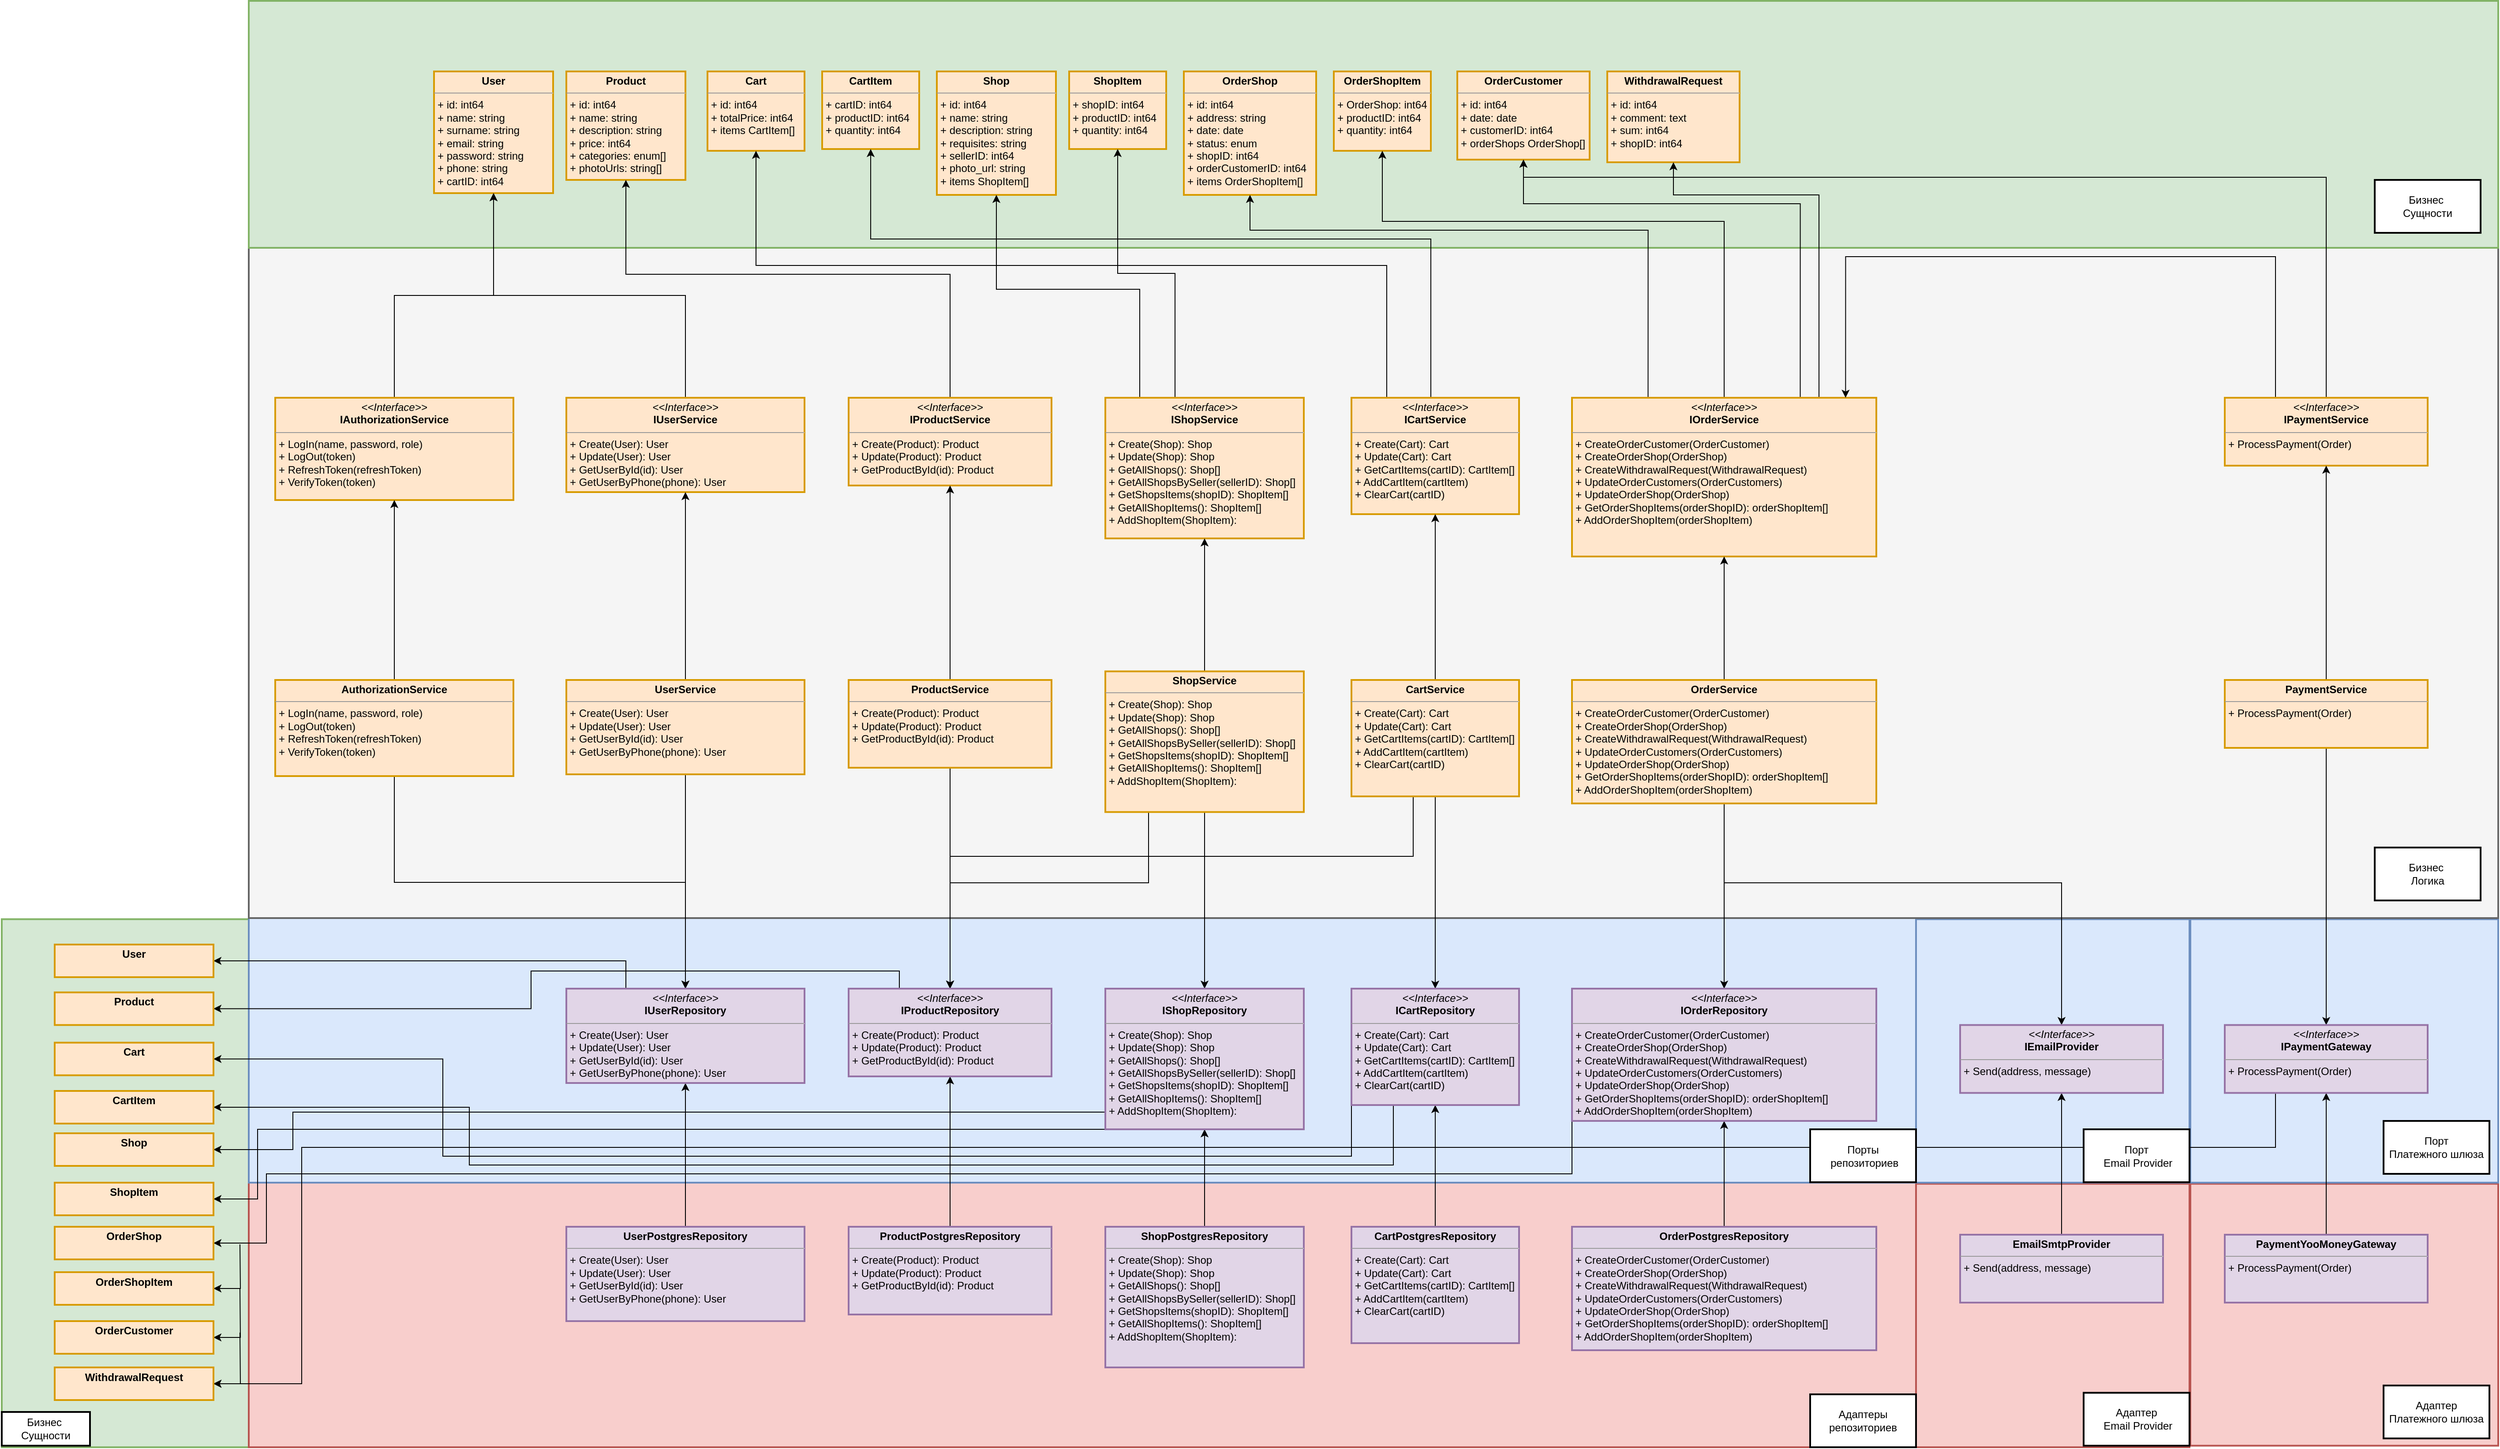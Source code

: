 <mxfile version="21.7.5" type="device" pages="4">
  <diagram name="Page-1" id="ptuOgR4Koqc1qUkyCmJx">
    <mxGraphModel dx="1877" dy="-520" grid="1" gridSize="10" guides="1" tooltips="1" connect="1" arrows="1" fold="1" page="1" pageScale="1" pageWidth="827" pageHeight="1169" math="0" shadow="0">
      <root>
        <mxCell id="0" />
        <mxCell id="1" parent="0" />
        <mxCell id="ZsYCrgtyqbDGglmLjzJt-1" value="" style="rounded=0;whiteSpace=wrap;html=1;strokeWidth=2;fillColor=#d5e8d4;strokeColor=#82b366;direction=south;" parent="1" vertex="1">
          <mxGeometry y="2661.25" width="280" height="598.75" as="geometry" />
        </mxCell>
        <mxCell id="ZsYCrgtyqbDGglmLjzJt-2" value="" style="rounded=0;whiteSpace=wrap;html=1;strokeWidth=2;fillColor=#f8cecc;strokeColor=#b85450;" parent="1" vertex="1">
          <mxGeometry x="280" y="2960" width="1890" height="300" as="geometry" />
        </mxCell>
        <mxCell id="ZsYCrgtyqbDGglmLjzJt-3" value="" style="rounded=0;whiteSpace=wrap;html=1;strokeWidth=2;fillColor=#f8cecc;strokeColor=#b85450;" parent="1" vertex="1">
          <mxGeometry x="2170" y="2961.25" width="310" height="298.75" as="geometry" />
        </mxCell>
        <mxCell id="ZsYCrgtyqbDGglmLjzJt-4" value="" style="rounded=0;whiteSpace=wrap;html=1;strokeWidth=2;fillColor=#f8cecc;strokeColor=#b85450;" parent="1" vertex="1">
          <mxGeometry x="2481" y="2961.25" width="349" height="297" as="geometry" />
        </mxCell>
        <mxCell id="ZsYCrgtyqbDGglmLjzJt-5" value="" style="rounded=0;whiteSpace=wrap;html=1;strokeWidth=2;fillColor=#dae8fc;strokeColor=#6c8ebf;" parent="1" vertex="1">
          <mxGeometry x="280" y="2660" width="1890" height="300" as="geometry" />
        </mxCell>
        <mxCell id="ZsYCrgtyqbDGglmLjzJt-6" value="" style="rounded=0;whiteSpace=wrap;html=1;strokeWidth=2;fillColor=#dae8fc;strokeColor=#6c8ebf;" parent="1" vertex="1">
          <mxGeometry x="2170" y="2661.25" width="310" height="298.75" as="geometry" />
        </mxCell>
        <mxCell id="ZsYCrgtyqbDGglmLjzJt-7" value="" style="rounded=0;whiteSpace=wrap;html=1;strokeWidth=2;fillColor=#dae8fc;strokeColor=#6c8ebf;" parent="1" vertex="1">
          <mxGeometry x="2481" y="2661.25" width="349" height="298.75" as="geometry" />
        </mxCell>
        <mxCell id="ZsYCrgtyqbDGglmLjzJt-8" value="" style="rounded=0;whiteSpace=wrap;html=1;strokeWidth=2;fillColor=#f5f5f5;fontColor=#333333;strokeColor=#666666;" parent="1" vertex="1">
          <mxGeometry x="280" y="1880" width="2550" height="780" as="geometry" />
        </mxCell>
        <mxCell id="ZsYCrgtyqbDGglmLjzJt-9" value="" style="rounded=0;whiteSpace=wrap;html=1;strokeWidth=2;fillColor=#d5e8d4;strokeColor=#82b366;" parent="1" vertex="1">
          <mxGeometry x="280" y="1620" width="2550" height="280" as="geometry" />
        </mxCell>
        <mxCell id="ZsYCrgtyqbDGglmLjzJt-10" value="Бизнес&amp;nbsp;&lt;br&gt;Сущности" style="rounded=0;whiteSpace=wrap;html=1;strokeWidth=2;" parent="1" vertex="1">
          <mxGeometry x="2690" y="1823" width="120" height="60" as="geometry" />
        </mxCell>
        <mxCell id="ZsYCrgtyqbDGglmLjzJt-11" value="Бизнес&amp;nbsp;&lt;br&gt;Логика" style="rounded=0;whiteSpace=wrap;html=1;strokeWidth=2;" parent="1" vertex="1">
          <mxGeometry x="2690" y="2580" width="120" height="60" as="geometry" />
        </mxCell>
        <mxCell id="ZsYCrgtyqbDGglmLjzJt-12" value="&lt;p style=&quot;margin:0px;margin-top:4px;text-align:center;&quot;&gt;&lt;b&gt;User&lt;/b&gt;&lt;/p&gt;&lt;hr size=&quot;1&quot;&gt;&lt;p style=&quot;border-color: var(--border-color); margin: 0px 0px 0px 4px;&quot;&gt;+ id: int64&lt;br style=&quot;border-color: var(--border-color);&quot;&gt;+ name: string&lt;/p&gt;&lt;p style=&quot;border-color: var(--border-color); margin: 0px 0px 0px 4px;&quot;&gt;+ surname: string&lt;/p&gt;&lt;p style=&quot;border-color: var(--border-color); margin: 0px 0px 0px 4px;&quot;&gt;+ email: string&lt;/p&gt;&lt;p style=&quot;border-color: var(--border-color); margin: 0px 0px 0px 4px;&quot;&gt;+ password: string&lt;/p&gt;&lt;p style=&quot;border-color: var(--border-color); margin: 0px 0px 0px 4px;&quot;&gt;+ phone: string&lt;/p&gt;&lt;p style=&quot;border-color: var(--border-color); margin: 0px 0px 0px 4px;&quot;&gt;+ cartID: int64&lt;/p&gt;" style="verticalAlign=top;align=left;overflow=fill;fontSize=12;fontFamily=Helvetica;html=1;whiteSpace=wrap;strokeWidth=2;fillColor=#ffe6cc;strokeColor=#d79b00;" parent="1" vertex="1">
          <mxGeometry x="490" y="1700" width="135" height="138" as="geometry" />
        </mxCell>
        <mxCell id="ZsYCrgtyqbDGglmLjzJt-13" value="&lt;p style=&quot;margin:0px;margin-top:4px;text-align:center;&quot;&gt;&lt;b&gt;Product&lt;/b&gt;&lt;/p&gt;&lt;hr size=&quot;1&quot;&gt;&lt;p style=&quot;border-color: var(--border-color); margin: 0px 0px 0px 4px;&quot;&gt;+ id: int64&lt;br style=&quot;border-color: var(--border-color);&quot;&gt;+ name: string&lt;/p&gt;&lt;p style=&quot;border-color: var(--border-color); margin: 0px 0px 0px 4px;&quot;&gt;+ description: string&lt;br&gt;&lt;/p&gt;&lt;p style=&quot;border-color: var(--border-color); margin: 0px 0px 0px 4px;&quot;&gt;+ price: int64&lt;/p&gt;&lt;p style=&quot;border-color: var(--border-color); margin: 0px 0px 0px 4px;&quot;&gt;+ categories: enum[]&lt;/p&gt;&lt;p style=&quot;border-color: var(--border-color); margin: 0px 0px 0px 4px;&quot;&gt;+ photoUrls: string[]&lt;/p&gt;&lt;p style=&quot;border-color: var(--border-color); margin: 0px 0px 0px 4px;&quot;&gt;&lt;br&gt;&lt;/p&gt;" style="verticalAlign=top;align=left;overflow=fill;fontSize=12;fontFamily=Helvetica;html=1;whiteSpace=wrap;strokeWidth=2;fillColor=#ffe6cc;strokeColor=#d79b00;" parent="1" vertex="1">
          <mxGeometry x="640" y="1700" width="135" height="123" as="geometry" />
        </mxCell>
        <mxCell id="ZsYCrgtyqbDGglmLjzJt-14" value="&lt;p style=&quot;margin:0px;margin-top:4px;text-align:center;&quot;&gt;&lt;b&gt;Cart&lt;/b&gt;&lt;/p&gt;&lt;hr size=&quot;1&quot;&gt;&lt;p style=&quot;border-color: var(--border-color); margin: 0px 0px 0px 4px;&quot;&gt;+ id: int64&lt;br&gt;&lt;/p&gt;&lt;p style=&quot;border-color: var(--border-color); margin: 0px 0px 0px 4px;&quot;&gt;+ totalPrice: int64&lt;/p&gt;&lt;p style=&quot;border-color: var(--border-color); margin: 0px 0px 0px 4px;&quot;&gt;+ items CartItem[]&lt;/p&gt;" style="verticalAlign=top;align=left;overflow=fill;fontSize=12;fontFamily=Helvetica;html=1;whiteSpace=wrap;strokeWidth=2;fillColor=#ffe6cc;strokeColor=#d79b00;" parent="1" vertex="1">
          <mxGeometry x="800" y="1700" width="110" height="90" as="geometry" />
        </mxCell>
        <mxCell id="ZsYCrgtyqbDGglmLjzJt-15" value="&lt;p style=&quot;margin:0px;margin-top:4px;text-align:center;&quot;&gt;&lt;b&gt;OrderShop&lt;/b&gt;&lt;/p&gt;&lt;hr size=&quot;1&quot;&gt;&lt;p style=&quot;border-color: var(--border-color); margin: 0px 0px 0px 4px;&quot;&gt;+ id: int64&lt;/p&gt;&lt;p style=&quot;border-color: var(--border-color); margin: 0px 0px 0px 4px;&quot;&gt;+ address: string&lt;/p&gt;&lt;p style=&quot;border-color: var(--border-color); margin: 0px 0px 0px 4px;&quot;&gt;+ date: date&lt;/p&gt;&lt;p style=&quot;border-color: var(--border-color); margin: 0px 0px 0px 4px;&quot;&gt;+ status: enum&lt;/p&gt;&lt;p style=&quot;border-color: var(--border-color); margin: 0px 0px 0px 4px;&quot;&gt;+ shopID: int64&lt;/p&gt;&lt;p style=&quot;border-color: var(--border-color); margin: 0px 0px 0px 4px;&quot;&gt;+ orderCustomerID: int64&lt;br&gt;&lt;/p&gt;&lt;p style=&quot;border-color: var(--border-color); margin: 0px 0px 0px 4px;&quot;&gt;+ items OrderShopItem[]&lt;/p&gt;" style="verticalAlign=top;align=left;overflow=fill;fontSize=12;fontFamily=Helvetica;html=1;whiteSpace=wrap;strokeWidth=2;fillColor=#ffe6cc;strokeColor=#d79b00;" parent="1" vertex="1">
          <mxGeometry x="1340" y="1700" width="150" height="140" as="geometry" />
        </mxCell>
        <mxCell id="ZsYCrgtyqbDGglmLjzJt-16" value="&lt;p style=&quot;margin:0px;margin-top:4px;text-align:center;&quot;&gt;&lt;b&gt;Shop&lt;/b&gt;&lt;/p&gt;&lt;hr size=&quot;1&quot;&gt;&lt;p style=&quot;border-color: var(--border-color); margin: 0px 0px 0px 4px;&quot;&gt;+ id: int64&lt;br style=&quot;border-color: var(--border-color);&quot;&gt;+ name: string&lt;/p&gt;&lt;p style=&quot;border-color: var(--border-color); margin: 0px 0px 0px 4px;&quot;&gt;+ description: string&lt;/p&gt;&lt;p style=&quot;border-color: var(--border-color); margin: 0px 0px 0px 4px;&quot;&gt;&lt;span style=&quot;background-color: initial;&quot;&gt;+ requisites: string&lt;/span&gt;&lt;/p&gt;&lt;p style=&quot;border-color: var(--border-color); margin: 0px 0px 0px 4px;&quot;&gt;+ sellerID: int64&lt;/p&gt;&lt;p style=&quot;border-color: var(--border-color); margin: 0px 0px 0px 4px;&quot;&gt;+ photo_url: string&lt;br&gt;&lt;/p&gt;&lt;p style=&quot;border-color: var(--border-color); margin: 0px 0px 0px 4px;&quot;&gt;+ items ShopItem[]&lt;/p&gt;" style="verticalAlign=top;align=left;overflow=fill;fontSize=12;fontFamily=Helvetica;html=1;whiteSpace=wrap;strokeWidth=2;fillColor=#ffe6cc;strokeColor=#d79b00;" parent="1" vertex="1">
          <mxGeometry x="1060" y="1700" width="135" height="140" as="geometry" />
        </mxCell>
        <mxCell id="ZsYCrgtyqbDGglmLjzJt-17" value="&lt;p style=&quot;margin:0px;margin-top:4px;text-align:center;&quot;&gt;&lt;b&gt;CartItem&lt;/b&gt;&lt;/p&gt;&lt;hr size=&quot;1&quot;&gt;&lt;p style=&quot;border-color: var(--border-color); margin: 0px 0px 0px 4px;&quot;&gt;+ cartID: int64&lt;br&gt;&lt;/p&gt;&lt;p style=&quot;border-color: var(--border-color); margin: 0px 0px 0px 4px;&quot;&gt;+ productID: int64&lt;br style=&quot;border-color: var(--border-color);&quot;&gt;+ quantity: int64&lt;/p&gt;&lt;p style=&quot;border-color: var(--border-color); margin: 0px 0px 0px 4px;&quot;&gt;&lt;br&gt;&lt;/p&gt;" style="verticalAlign=top;align=left;overflow=fill;fontSize=12;fontFamily=Helvetica;html=1;whiteSpace=wrap;strokeWidth=2;fillColor=#ffe6cc;strokeColor=#d79b00;" parent="1" vertex="1">
          <mxGeometry x="930" y="1700" width="110" height="88" as="geometry" />
        </mxCell>
        <mxCell id="ZsYCrgtyqbDGglmLjzJt-18" value="&lt;p style=&quot;margin:0px;margin-top:4px;text-align:center;&quot;&gt;&lt;b&gt;ShopItem&lt;/b&gt;&lt;/p&gt;&lt;hr size=&quot;1&quot;&gt;&lt;p style=&quot;border-color: var(--border-color); margin: 0px 0px 0px 4px;&quot;&gt;+ shopID: int64&lt;br&gt;&lt;/p&gt;&lt;p style=&quot;border-color: var(--border-color); margin: 0px 0px 0px 4px;&quot;&gt;+ productID: int64&lt;br style=&quot;border-color: var(--border-color);&quot;&gt;+ quantity: int64&lt;/p&gt;&lt;p style=&quot;border-color: var(--border-color); margin: 0px 0px 0px 4px;&quot;&gt;&lt;br&gt;&lt;/p&gt;" style="verticalAlign=top;align=left;overflow=fill;fontSize=12;fontFamily=Helvetica;html=1;whiteSpace=wrap;strokeWidth=2;fillColor=#ffe6cc;strokeColor=#d79b00;" parent="1" vertex="1">
          <mxGeometry x="1210" y="1700" width="110" height="88" as="geometry" />
        </mxCell>
        <mxCell id="ZsYCrgtyqbDGglmLjzJt-19" value="&lt;p style=&quot;margin:0px;margin-top:4px;text-align:center;&quot;&gt;&lt;b&gt;OrderShopItem&lt;/b&gt;&lt;/p&gt;&lt;hr size=&quot;1&quot;&gt;&lt;p style=&quot;border-color: var(--border-color); margin: 0px 0px 0px 4px;&quot;&gt;+&amp;nbsp;&lt;span style=&quot;border-color: var(--border-color); text-align: center;&quot;&gt;OrderShop&lt;/span&gt;: int64&lt;br&gt;&lt;/p&gt;&lt;p style=&quot;border-color: var(--border-color); margin: 0px 0px 0px 4px;&quot;&gt;+ productID: int64&lt;br style=&quot;border-color: var(--border-color);&quot;&gt;+ quantity: int64&lt;/p&gt;&lt;p style=&quot;border-color: var(--border-color); margin: 0px 0px 0px 4px;&quot;&gt;&lt;br&gt;&lt;/p&gt;" style="verticalAlign=top;align=left;overflow=fill;fontSize=12;fontFamily=Helvetica;html=1;whiteSpace=wrap;strokeWidth=2;fillColor=#ffe6cc;strokeColor=#d79b00;" parent="1" vertex="1">
          <mxGeometry x="1510" y="1700" width="110" height="90" as="geometry" />
        </mxCell>
        <mxCell id="ZsYCrgtyqbDGglmLjzJt-20" value="&lt;p style=&quot;margin:0px;margin-top:4px;text-align:center;&quot;&gt;&lt;b&gt;OrderCustomer&lt;/b&gt;&lt;/p&gt;&lt;hr size=&quot;1&quot;&gt;&lt;p style=&quot;border-color: var(--border-color); margin: 0px 0px 0px 4px;&quot;&gt;+ id: int64&lt;/p&gt;&lt;p style=&quot;border-color: var(--border-color); margin: 0px 0px 0px 4px;&quot;&gt;+ date: date&lt;/p&gt;&lt;p style=&quot;border-color: var(--border-color); margin: 0px 0px 0px 4px;&quot;&gt;+ customerID: int64&lt;/p&gt;&lt;p style=&quot;border-color: var(--border-color); margin: 0px 0px 0px 4px;&quot;&gt;+ orderShops OrderShop[]&lt;/p&gt;" style="verticalAlign=top;align=left;overflow=fill;fontSize=12;fontFamily=Helvetica;html=1;whiteSpace=wrap;strokeWidth=2;fillColor=#ffe6cc;strokeColor=#d79b00;" parent="1" vertex="1">
          <mxGeometry x="1650" y="1700" width="150" height="100" as="geometry" />
        </mxCell>
        <mxCell id="ZsYCrgtyqbDGglmLjzJt-21" value="&lt;p style=&quot;margin:0px;margin-top:4px;text-align:center;&quot;&gt;&lt;b&gt;WithdrawalRequest&lt;/b&gt;&lt;/p&gt;&lt;hr size=&quot;1&quot;&gt;&lt;p style=&quot;border-color: var(--border-color); margin: 0px 0px 0px 4px;&quot;&gt;+ id: int64&lt;/p&gt;&lt;p style=&quot;border-color: var(--border-color); margin: 0px 0px 0px 4px;&quot;&gt;+ comment: text&lt;/p&gt;&lt;p style=&quot;border-color: var(--border-color); margin: 0px 0px 0px 4px;&quot;&gt;+ sum: int64&lt;/p&gt;&lt;p style=&quot;border-color: var(--border-color); margin: 0px 0px 0px 4px;&quot;&gt;+ shopID: int64&lt;/p&gt;" style="verticalAlign=top;align=left;overflow=fill;fontSize=12;fontFamily=Helvetica;html=1;whiteSpace=wrap;strokeWidth=2;fillColor=#ffe6cc;strokeColor=#d79b00;" parent="1" vertex="1">
          <mxGeometry x="1820" y="1700" width="150" height="103" as="geometry" />
        </mxCell>
        <mxCell id="ZsYCrgtyqbDGglmLjzJt-22" style="edgeStyle=orthogonalEdgeStyle;rounded=0;orthogonalLoop=1;jettySize=auto;html=1;exitX=0.5;exitY=0;exitDx=0;exitDy=0;entryX=0.5;entryY=1;entryDx=0;entryDy=0;" parent="1" source="ZsYCrgtyqbDGglmLjzJt-23" target="ZsYCrgtyqbDGglmLjzJt-12" edge="1">
          <mxGeometry relative="1" as="geometry" />
        </mxCell>
        <mxCell id="ZsYCrgtyqbDGglmLjzJt-23" value="&lt;p style=&quot;margin:0px;margin-top:4px;text-align:center;&quot;&gt;&lt;i&gt;&amp;lt;&amp;lt;Interface&amp;gt;&amp;gt;&lt;/i&gt;&lt;br&gt;&lt;b&gt;IAuthorizationService&lt;/b&gt;&lt;/p&gt;&lt;hr size=&quot;1&quot;&gt;&lt;p style=&quot;margin:0px;margin-left:4px;&quot;&gt;+ LogIn(name, password, role)&lt;br&gt;+ LogOut(token)&lt;/p&gt;&lt;p style=&quot;margin:0px;margin-left:4px;&quot;&gt;+ RefreshToken(refreshToken)&lt;/p&gt;&lt;p style=&quot;margin:0px;margin-left:4px;&quot;&gt;+ VerifyToken(token)&lt;/p&gt;" style="verticalAlign=top;align=left;overflow=fill;fontSize=12;fontFamily=Helvetica;html=1;whiteSpace=wrap;strokeWidth=2;fillColor=#ffe6cc;strokeColor=#d79b00;" parent="1" vertex="1">
          <mxGeometry x="310" y="2070" width="270" height="116" as="geometry" />
        </mxCell>
        <mxCell id="ZsYCrgtyqbDGglmLjzJt-24" style="edgeStyle=orthogonalEdgeStyle;rounded=0;orthogonalLoop=1;jettySize=auto;html=1;exitX=0.5;exitY=0;exitDx=0;exitDy=0;entryX=0.5;entryY=1;entryDx=0;entryDy=0;" parent="1" source="ZsYCrgtyqbDGglmLjzJt-25" target="ZsYCrgtyqbDGglmLjzJt-12" edge="1">
          <mxGeometry relative="1" as="geometry" />
        </mxCell>
        <mxCell id="ZsYCrgtyqbDGglmLjzJt-25" value="&lt;p style=&quot;margin:0px;margin-top:4px;text-align:center;&quot;&gt;&lt;i&gt;&amp;lt;&amp;lt;Interface&amp;gt;&amp;gt;&lt;/i&gt;&lt;br&gt;&lt;b&gt;IUserService&lt;/b&gt;&lt;/p&gt;&lt;hr size=&quot;1&quot;&gt;&lt;p style=&quot;margin:0px;margin-left:4px;&quot;&gt;+ Create(User): User&lt;br&gt;&lt;/p&gt;&lt;p style=&quot;margin:0px;margin-left:4px;&quot;&gt;+ Update(User): User&lt;/p&gt;&lt;p style=&quot;margin:0px;margin-left:4px;&quot;&gt;+ GetUserById(id): User&lt;/p&gt;&lt;p style=&quot;margin:0px;margin-left:4px;&quot;&gt;+ GetUserByPhone(phone): User&lt;/p&gt;" style="verticalAlign=top;align=left;overflow=fill;fontSize=12;fontFamily=Helvetica;html=1;whiteSpace=wrap;strokeWidth=2;fillColor=#ffe6cc;strokeColor=#d79b00;" parent="1" vertex="1">
          <mxGeometry x="640" y="2070" width="270" height="107" as="geometry" />
        </mxCell>
        <mxCell id="ZsYCrgtyqbDGglmLjzJt-26" style="edgeStyle=orthogonalEdgeStyle;rounded=0;orthogonalLoop=1;jettySize=auto;html=1;exitX=0.5;exitY=0;exitDx=0;exitDy=0;entryX=0.5;entryY=1;entryDx=0;entryDy=0;" parent="1" source="ZsYCrgtyqbDGglmLjzJt-27" target="ZsYCrgtyqbDGglmLjzJt-13" edge="1">
          <mxGeometry relative="1" as="geometry">
            <Array as="points">
              <mxPoint x="1075" y="1930" />
              <mxPoint x="708" y="1930" />
            </Array>
          </mxGeometry>
        </mxCell>
        <mxCell id="ZsYCrgtyqbDGglmLjzJt-27" value="&lt;p style=&quot;margin:0px;margin-top:4px;text-align:center;&quot;&gt;&lt;i&gt;&amp;lt;&amp;lt;Interface&amp;gt;&amp;gt;&lt;/i&gt;&lt;br&gt;&lt;b&gt;IProductService&lt;/b&gt;&lt;/p&gt;&lt;hr size=&quot;1&quot;&gt;&lt;p style=&quot;margin:0px;margin-left:4px;&quot;&gt;+ Create(Product): Product&lt;br&gt;+ Update(Product): Product&lt;/p&gt;&lt;p style=&quot;margin:0px;margin-left:4px;&quot;&gt;&lt;span style=&quot;background-color: initial;&quot;&gt;+ GetProductById(id): Product&lt;/span&gt;&lt;/p&gt;" style="verticalAlign=top;align=left;overflow=fill;fontSize=12;fontFamily=Helvetica;html=1;whiteSpace=wrap;strokeWidth=2;fillColor=#ffe6cc;strokeColor=#d79b00;" parent="1" vertex="1">
          <mxGeometry x="960" y="2070" width="230" height="99.5" as="geometry" />
        </mxCell>
        <mxCell id="ZsYCrgtyqbDGglmLjzJt-28" style="edgeStyle=orthogonalEdgeStyle;rounded=0;orthogonalLoop=1;jettySize=auto;html=1;exitX=0.5;exitY=0;exitDx=0;exitDy=0;entryX=0.5;entryY=1;entryDx=0;entryDy=0;" parent="1" source="ZsYCrgtyqbDGglmLjzJt-30" target="ZsYCrgtyqbDGglmLjzJt-16" edge="1">
          <mxGeometry relative="1" as="geometry">
            <Array as="points">
              <mxPoint x="1290" y="2070" />
              <mxPoint x="1290" y="1947" />
              <mxPoint x="1128" y="1947" />
            </Array>
          </mxGeometry>
        </mxCell>
        <mxCell id="ZsYCrgtyqbDGglmLjzJt-29" style="edgeStyle=orthogonalEdgeStyle;rounded=0;orthogonalLoop=1;jettySize=auto;html=1;exitX=0.25;exitY=0;exitDx=0;exitDy=0;entryX=0.5;entryY=1;entryDx=0;entryDy=0;" parent="1" source="ZsYCrgtyqbDGglmLjzJt-30" target="ZsYCrgtyqbDGglmLjzJt-18" edge="1">
          <mxGeometry relative="1" as="geometry">
            <Array as="points">
              <mxPoint x="1330" y="2070" />
              <mxPoint x="1330" y="1929" />
              <mxPoint x="1265" y="1929" />
            </Array>
          </mxGeometry>
        </mxCell>
        <mxCell id="ZsYCrgtyqbDGglmLjzJt-30" value="&lt;p style=&quot;margin:0px;margin-top:4px;text-align:center;&quot;&gt;&lt;i&gt;&amp;lt;&amp;lt;Interface&amp;gt;&amp;gt;&lt;/i&gt;&lt;br&gt;&lt;b&gt;IShopService&lt;/b&gt;&lt;/p&gt;&lt;hr size=&quot;1&quot;&gt;&lt;p style=&quot;margin:0px;margin-left:4px;&quot;&gt;+ Create(Shop): Shop&lt;br&gt;+ Update(Shop): Shop&lt;/p&gt;&lt;p style=&quot;margin:0px;margin-left:4px;&quot;&gt;+ GetAllShops(): Shop[]&lt;/p&gt;&lt;p style=&quot;margin:0px;margin-left:4px;&quot;&gt;+ GetAllShopsBySeller(sellerID): Shop[]&lt;/p&gt;&lt;p style=&quot;margin:0px;margin-left:4px;&quot;&gt;+ GetShopsItems(shopID): ShopItem[]&lt;/p&gt;&lt;p style=&quot;margin:0px;margin-left:4px;&quot;&gt;+ GetAllShopItems(): ShopItem[]&lt;/p&gt;&lt;p style=&quot;margin:0px;margin-left:4px;&quot;&gt;+ AddShopItem(ShopItem):&amp;nbsp;&lt;/p&gt;" style="verticalAlign=top;align=left;overflow=fill;fontSize=12;fontFamily=Helvetica;html=1;whiteSpace=wrap;strokeWidth=2;fillColor=#ffe6cc;strokeColor=#d79b00;" parent="1" vertex="1">
          <mxGeometry x="1251" y="2070" width="225" height="159.5" as="geometry" />
        </mxCell>
        <mxCell id="ZsYCrgtyqbDGglmLjzJt-31" style="edgeStyle=orthogonalEdgeStyle;rounded=0;orthogonalLoop=1;jettySize=auto;html=1;exitX=0.5;exitY=0;exitDx=0;exitDy=0;entryX=0.5;entryY=1;entryDx=0;entryDy=0;" parent="1" source="ZsYCrgtyqbDGglmLjzJt-33" target="ZsYCrgtyqbDGglmLjzJt-14" edge="1">
          <mxGeometry relative="1" as="geometry">
            <Array as="points">
              <mxPoint x="1570" y="2070" />
              <mxPoint x="1570" y="1920" />
              <mxPoint x="855" y="1920" />
            </Array>
          </mxGeometry>
        </mxCell>
        <mxCell id="ZsYCrgtyqbDGglmLjzJt-32" style="edgeStyle=orthogonalEdgeStyle;rounded=0;orthogonalLoop=1;jettySize=auto;html=1;exitX=0.25;exitY=0;exitDx=0;exitDy=0;entryX=0.5;entryY=1;entryDx=0;entryDy=0;" parent="1" source="ZsYCrgtyqbDGglmLjzJt-33" target="ZsYCrgtyqbDGglmLjzJt-17" edge="1">
          <mxGeometry relative="1" as="geometry">
            <Array as="points">
              <mxPoint x="1620" y="2070" />
              <mxPoint x="1620" y="1890" />
              <mxPoint x="985" y="1890" />
            </Array>
          </mxGeometry>
        </mxCell>
        <mxCell id="ZsYCrgtyqbDGglmLjzJt-33" value="&lt;p style=&quot;margin:0px;margin-top:4px;text-align:center;&quot;&gt;&lt;i&gt;&amp;lt;&amp;lt;Interface&amp;gt;&amp;gt;&lt;/i&gt;&lt;br&gt;&lt;b&gt;ICartService&lt;/b&gt;&lt;/p&gt;&lt;hr size=&quot;1&quot;&gt;&lt;p style=&quot;margin:0px;margin-left:4px;&quot;&gt;+ Create(Cart): Cart&lt;/p&gt;&lt;p style=&quot;margin:0px;margin-left:4px;&quot;&gt;+ Update(Cart): Cart&lt;/p&gt;&lt;p style=&quot;margin:0px;margin-left:4px;&quot;&gt;+ GetCartItems(cartID): CartItem[]&lt;/p&gt;&lt;p style=&quot;margin:0px;margin-left:4px;&quot;&gt;+ AddCartItem(cartItem)&lt;/p&gt;&lt;p style=&quot;margin:0px;margin-left:4px;&quot;&gt;+ ClearCart(cartID)&lt;/p&gt;" style="verticalAlign=top;align=left;overflow=fill;fontSize=12;fontFamily=Helvetica;html=1;whiteSpace=wrap;strokeWidth=2;fillColor=#ffe6cc;strokeColor=#d79b00;" parent="1" vertex="1">
          <mxGeometry x="1530" y="2070" width="190" height="132" as="geometry" />
        </mxCell>
        <mxCell id="ZsYCrgtyqbDGglmLjzJt-34" style="edgeStyle=orthogonalEdgeStyle;rounded=0;orthogonalLoop=1;jettySize=auto;html=1;exitX=0.25;exitY=0;exitDx=0;exitDy=0;entryX=0.5;entryY=1;entryDx=0;entryDy=0;" parent="1" source="ZsYCrgtyqbDGglmLjzJt-38" target="ZsYCrgtyqbDGglmLjzJt-15" edge="1">
          <mxGeometry relative="1" as="geometry">
            <Array as="points">
              <mxPoint x="1866" y="1880" />
              <mxPoint x="1415" y="1880" />
            </Array>
          </mxGeometry>
        </mxCell>
        <mxCell id="ZsYCrgtyqbDGglmLjzJt-35" style="edgeStyle=orthogonalEdgeStyle;rounded=0;orthogonalLoop=1;jettySize=auto;html=1;exitX=0.5;exitY=0;exitDx=0;exitDy=0;entryX=0.5;entryY=1;entryDx=0;entryDy=0;" parent="1" source="ZsYCrgtyqbDGglmLjzJt-38" target="ZsYCrgtyqbDGglmLjzJt-19" edge="1">
          <mxGeometry relative="1" as="geometry">
            <Array as="points">
              <mxPoint x="1953" y="1870" />
              <mxPoint x="1565" y="1870" />
            </Array>
          </mxGeometry>
        </mxCell>
        <mxCell id="ZsYCrgtyqbDGglmLjzJt-36" style="edgeStyle=orthogonalEdgeStyle;rounded=0;orthogonalLoop=1;jettySize=auto;html=1;exitX=0.75;exitY=0;exitDx=0;exitDy=0;entryX=0.5;entryY=1;entryDx=0;entryDy=0;" parent="1" source="ZsYCrgtyqbDGglmLjzJt-38" target="ZsYCrgtyqbDGglmLjzJt-20" edge="1">
          <mxGeometry relative="1" as="geometry">
            <Array as="points">
              <mxPoint x="2039" y="1850" />
              <mxPoint x="1725" y="1850" />
            </Array>
          </mxGeometry>
        </mxCell>
        <mxCell id="ZsYCrgtyqbDGglmLjzJt-37" style="edgeStyle=orthogonalEdgeStyle;rounded=0;orthogonalLoop=1;jettySize=auto;html=1;exitX=0.75;exitY=0;exitDx=0;exitDy=0;entryX=0.5;entryY=1;entryDx=0;entryDy=0;" parent="1" source="ZsYCrgtyqbDGglmLjzJt-38" target="ZsYCrgtyqbDGglmLjzJt-21" edge="1">
          <mxGeometry relative="1" as="geometry">
            <Array as="points">
              <mxPoint x="2060" y="2070" />
              <mxPoint x="2060" y="1840" />
              <mxPoint x="1895" y="1840" />
            </Array>
          </mxGeometry>
        </mxCell>
        <mxCell id="ZsYCrgtyqbDGglmLjzJt-38" value="&lt;p style=&quot;margin:0px;margin-top:4px;text-align:center;&quot;&gt;&lt;i&gt;&amp;lt;&amp;lt;Interface&amp;gt;&amp;gt;&lt;/i&gt;&lt;br&gt;&lt;b&gt;IOrderService&lt;/b&gt;&lt;/p&gt;&lt;hr size=&quot;1&quot;&gt;&lt;p style=&quot;margin:0px;margin-left:4px;&quot;&gt;+ CreateOrderCustomer(OrderCustomer)&lt;/p&gt;&lt;p style=&quot;margin:0px;margin-left:4px;&quot;&gt;+ CreateOrderShop(OrderShop&lt;span style=&quot;background-color: initial;&quot;&gt;)&lt;/span&gt;&lt;/p&gt;&lt;p style=&quot;margin:0px;margin-left:4px;&quot;&gt;&lt;span style=&quot;background-color: initial;&quot;&gt;+ CreateWithdrawalRequest(WithdrawalRequest)&lt;/span&gt;&lt;/p&gt;&lt;p style=&quot;margin:0px;margin-left:4px;&quot;&gt;&lt;span style=&quot;background-color: initial;&quot;&gt;+ UpdateOrderCustomers(OrderCustomers)&lt;/span&gt;&lt;/p&gt;&lt;p style=&quot;margin:0px;margin-left:4px;&quot;&gt;&lt;span style=&quot;background-color: initial;&quot;&gt;+ UpdateOrderShop(OrderShop)&lt;/span&gt;&lt;/p&gt;&lt;p style=&quot;margin:0px;margin-left:4px;&quot;&gt;+ GetOrderShopItems(orderShopID): orderShopItem[]&lt;/p&gt;&lt;p style=&quot;margin:0px;margin-left:4px;&quot;&gt;+ AddOrderShopItem(orderShopItem)&lt;/p&gt;" style="verticalAlign=top;align=left;overflow=fill;fontSize=12;fontFamily=Helvetica;html=1;whiteSpace=wrap;strokeWidth=2;fillColor=#ffe6cc;strokeColor=#d79b00;" parent="1" vertex="1">
          <mxGeometry x="1780" y="2070" width="345" height="180" as="geometry" />
        </mxCell>
        <mxCell id="ZsYCrgtyqbDGglmLjzJt-39" style="edgeStyle=orthogonalEdgeStyle;rounded=0;orthogonalLoop=1;jettySize=auto;html=1;exitX=0.5;exitY=0;exitDx=0;exitDy=0;entryX=0.5;entryY=1;entryDx=0;entryDy=0;" parent="1" source="ZsYCrgtyqbDGglmLjzJt-40" target="ZsYCrgtyqbDGglmLjzJt-20" edge="1">
          <mxGeometry relative="1" as="geometry">
            <Array as="points">
              <mxPoint x="2635" y="1820" />
              <mxPoint x="1725" y="1820" />
            </Array>
          </mxGeometry>
        </mxCell>
        <mxCell id="9hwKIjblDWqBqhIltQUX-1" style="edgeStyle=orthogonalEdgeStyle;rounded=0;orthogonalLoop=1;jettySize=auto;html=1;exitX=0.25;exitY=0;exitDx=0;exitDy=0;entryX=0.899;entryY=0;entryDx=0;entryDy=0;entryPerimeter=0;" parent="1" source="ZsYCrgtyqbDGglmLjzJt-40" target="ZsYCrgtyqbDGglmLjzJt-38" edge="1">
          <mxGeometry relative="1" as="geometry">
            <Array as="points">
              <mxPoint x="2578" y="1910" />
              <mxPoint x="2090" y="1910" />
            </Array>
          </mxGeometry>
        </mxCell>
        <mxCell id="ZsYCrgtyqbDGglmLjzJt-40" value="&lt;p style=&quot;margin:0px;margin-top:4px;text-align:center;&quot;&gt;&lt;i&gt;&amp;lt;&amp;lt;Interface&amp;gt;&amp;gt;&lt;/i&gt;&lt;br&gt;&lt;b&gt;IPaymentService&lt;/b&gt;&lt;/p&gt;&lt;hr size=&quot;1&quot;&gt;&lt;p style=&quot;margin:0px;margin-left:4px;&quot;&gt;+ ProcessPayment(Order)&lt;/p&gt;" style="verticalAlign=top;align=left;overflow=fill;fontSize=12;fontFamily=Helvetica;html=1;whiteSpace=wrap;strokeWidth=2;fillColor=#ffe6cc;strokeColor=#d79b00;" parent="1" vertex="1">
          <mxGeometry x="2520" y="2070" width="230" height="77" as="geometry" />
        </mxCell>
        <mxCell id="ZsYCrgtyqbDGglmLjzJt-41" style="edgeStyle=orthogonalEdgeStyle;rounded=0;orthogonalLoop=1;jettySize=auto;html=1;exitX=0.5;exitY=0;exitDx=0;exitDy=0;entryX=0.5;entryY=1;entryDx=0;entryDy=0;" parent="1" source="ZsYCrgtyqbDGglmLjzJt-43" target="ZsYCrgtyqbDGglmLjzJt-23" edge="1">
          <mxGeometry relative="1" as="geometry" />
        </mxCell>
        <mxCell id="ZsYCrgtyqbDGglmLjzJt-42" style="edgeStyle=orthogonalEdgeStyle;rounded=0;orthogonalLoop=1;jettySize=auto;html=1;exitX=0.5;exitY=1;exitDx=0;exitDy=0;entryX=0.5;entryY=0;entryDx=0;entryDy=0;" parent="1" source="ZsYCrgtyqbDGglmLjzJt-43" target="ZsYCrgtyqbDGglmLjzJt-80" edge="1">
          <mxGeometry relative="1" as="geometry" />
        </mxCell>
        <mxCell id="ZsYCrgtyqbDGglmLjzJt-43" value="&lt;p style=&quot;margin:0px;margin-top:4px;text-align:center;&quot;&gt;&lt;b&gt;AuthorizationService&lt;/b&gt;&lt;/p&gt;&lt;hr size=&quot;1&quot;&gt;&lt;p style=&quot;margin:0px;margin-left:4px;&quot;&gt;+ LogIn(name, password, role)&lt;br&gt;+ LogOut(token)&lt;/p&gt;&lt;p style=&quot;margin:0px;margin-left:4px;&quot;&gt;+ RefreshToken(refreshToken)&lt;/p&gt;&lt;p style=&quot;margin:0px;margin-left:4px;&quot;&gt;+ VerifyToken(token)&lt;/p&gt;" style="verticalAlign=top;align=left;overflow=fill;fontSize=12;fontFamily=Helvetica;html=1;whiteSpace=wrap;strokeWidth=2;fillColor=#ffe6cc;strokeColor=#d79b00;" parent="1" vertex="1">
          <mxGeometry x="310" y="2390" width="270" height="109" as="geometry" />
        </mxCell>
        <mxCell id="ZsYCrgtyqbDGglmLjzJt-44" style="edgeStyle=orthogonalEdgeStyle;rounded=0;orthogonalLoop=1;jettySize=auto;html=1;exitX=0.5;exitY=0;exitDx=0;exitDy=0;entryX=0.5;entryY=1;entryDx=0;entryDy=0;" parent="1" source="ZsYCrgtyqbDGglmLjzJt-46" target="ZsYCrgtyqbDGglmLjzJt-25" edge="1">
          <mxGeometry relative="1" as="geometry" />
        </mxCell>
        <mxCell id="ZsYCrgtyqbDGglmLjzJt-45" style="edgeStyle=orthogonalEdgeStyle;rounded=0;orthogonalLoop=1;jettySize=auto;html=1;exitX=0.5;exitY=1;exitDx=0;exitDy=0;entryX=0.5;entryY=0;entryDx=0;entryDy=0;" parent="1" source="ZsYCrgtyqbDGglmLjzJt-46" target="ZsYCrgtyqbDGglmLjzJt-80" edge="1">
          <mxGeometry relative="1" as="geometry" />
        </mxCell>
        <mxCell id="ZsYCrgtyqbDGglmLjzJt-46" value="&lt;p style=&quot;margin:0px;margin-top:4px;text-align:center;&quot;&gt;&lt;b&gt;UserService&lt;/b&gt;&lt;/p&gt;&lt;hr size=&quot;1&quot;&gt;&lt;p style=&quot;margin:0px;margin-left:4px;&quot;&gt;+ Create(User): User&lt;br&gt;&lt;/p&gt;&lt;p style=&quot;margin:0px;margin-left:4px;&quot;&gt;+ Update(User): User&lt;/p&gt;&lt;p style=&quot;margin:0px;margin-left:4px;&quot;&gt;+ GetUserById(id): User&lt;/p&gt;&lt;p style=&quot;margin:0px;margin-left:4px;&quot;&gt;+ GetUserByPhone(phone): User&lt;/p&gt;" style="verticalAlign=top;align=left;overflow=fill;fontSize=12;fontFamily=Helvetica;html=1;whiteSpace=wrap;strokeWidth=2;fillColor=#ffe6cc;strokeColor=#d79b00;" parent="1" vertex="1">
          <mxGeometry x="640" y="2390" width="270" height="107" as="geometry" />
        </mxCell>
        <mxCell id="ZsYCrgtyqbDGglmLjzJt-47" style="edgeStyle=orthogonalEdgeStyle;rounded=0;orthogonalLoop=1;jettySize=auto;html=1;exitX=0.5;exitY=0;exitDx=0;exitDy=0;entryX=0.5;entryY=1;entryDx=0;entryDy=0;" parent="1" source="ZsYCrgtyqbDGglmLjzJt-49" target="ZsYCrgtyqbDGglmLjzJt-27" edge="1">
          <mxGeometry relative="1" as="geometry" />
        </mxCell>
        <mxCell id="ZsYCrgtyqbDGglmLjzJt-48" style="edgeStyle=orthogonalEdgeStyle;rounded=0;orthogonalLoop=1;jettySize=auto;html=1;exitX=0.5;exitY=1;exitDx=0;exitDy=0;entryX=0.5;entryY=0;entryDx=0;entryDy=0;" parent="1" source="ZsYCrgtyqbDGglmLjzJt-49" target="ZsYCrgtyqbDGglmLjzJt-82" edge="1">
          <mxGeometry relative="1" as="geometry" />
        </mxCell>
        <mxCell id="ZsYCrgtyqbDGglmLjzJt-49" value="&lt;p style=&quot;margin:0px;margin-top:4px;text-align:center;&quot;&gt;&lt;b&gt;ProductService&lt;/b&gt;&lt;/p&gt;&lt;hr size=&quot;1&quot;&gt;&lt;p style=&quot;margin:0px;margin-left:4px;&quot;&gt;+ Create(Product): Product&lt;br&gt;+ Update(Product): Product&lt;/p&gt;&lt;p style=&quot;margin:0px;margin-left:4px;&quot;&gt;&lt;span style=&quot;background-color: initial;&quot;&gt;+ GetProductById(id): Product&lt;/span&gt;&lt;/p&gt;" style="verticalAlign=top;align=left;overflow=fill;fontSize=12;fontFamily=Helvetica;html=1;whiteSpace=wrap;strokeWidth=2;fillColor=#ffe6cc;strokeColor=#d79b00;" parent="1" vertex="1">
          <mxGeometry x="960" y="2390" width="230" height="99.5" as="geometry" />
        </mxCell>
        <mxCell id="ZsYCrgtyqbDGglmLjzJt-50" style="edgeStyle=orthogonalEdgeStyle;rounded=0;orthogonalLoop=1;jettySize=auto;html=1;exitX=0.5;exitY=0;exitDx=0;exitDy=0;entryX=0.5;entryY=1;entryDx=0;entryDy=0;" parent="1" source="ZsYCrgtyqbDGglmLjzJt-53" target="ZsYCrgtyqbDGglmLjzJt-30" edge="1">
          <mxGeometry relative="1" as="geometry" />
        </mxCell>
        <mxCell id="ZsYCrgtyqbDGglmLjzJt-51" style="edgeStyle=orthogonalEdgeStyle;rounded=0;orthogonalLoop=1;jettySize=auto;html=1;exitX=0.5;exitY=1;exitDx=0;exitDy=0;entryX=0.5;entryY=0;entryDx=0;entryDy=0;" parent="1" source="ZsYCrgtyqbDGglmLjzJt-53" target="ZsYCrgtyqbDGglmLjzJt-85" edge="1">
          <mxGeometry relative="1" as="geometry" />
        </mxCell>
        <mxCell id="ZsYCrgtyqbDGglmLjzJt-52" style="edgeStyle=orthogonalEdgeStyle;rounded=0;orthogonalLoop=1;jettySize=auto;html=1;exitX=0.5;exitY=1;exitDx=0;exitDy=0;entryX=0.5;entryY=0;entryDx=0;entryDy=0;" parent="1" source="ZsYCrgtyqbDGglmLjzJt-53" target="ZsYCrgtyqbDGglmLjzJt-82" edge="1">
          <mxGeometry relative="1" as="geometry">
            <Array as="points">
              <mxPoint x="1300" y="2540" />
              <mxPoint x="1300" y="2620" />
              <mxPoint x="1075" y="2620" />
            </Array>
          </mxGeometry>
        </mxCell>
        <mxCell id="ZsYCrgtyqbDGglmLjzJt-53" value="&lt;p style=&quot;margin:0px;margin-top:4px;text-align:center;&quot;&gt;&lt;b&gt;ShopService&lt;/b&gt;&lt;/p&gt;&lt;hr size=&quot;1&quot;&gt;&lt;p style=&quot;margin:0px;margin-left:4px;&quot;&gt;+ Create(Shop): Shop&lt;br&gt;+ Update(Shop): Shop&lt;/p&gt;&lt;p style=&quot;margin:0px;margin-left:4px;&quot;&gt;+ GetAllShops(): Shop[]&lt;/p&gt;&lt;p style=&quot;margin:0px;margin-left:4px;&quot;&gt;+ GetAllShopsBySeller(sellerID): Shop[]&lt;/p&gt;&lt;p style=&quot;margin:0px;margin-left:4px;&quot;&gt;+ GetShopsItems(shopID): ShopItem[]&lt;/p&gt;&lt;p style=&quot;margin:0px;margin-left:4px;&quot;&gt;+ GetAllShopItems(): ShopItem[]&lt;/p&gt;&lt;p style=&quot;margin:0px;margin-left:4px;&quot;&gt;+ AddShopItem(ShopItem):&amp;nbsp;&lt;/p&gt;" style="verticalAlign=top;align=left;overflow=fill;fontSize=12;fontFamily=Helvetica;html=1;whiteSpace=wrap;strokeWidth=2;fillColor=#ffe6cc;strokeColor=#d79b00;" parent="1" vertex="1">
          <mxGeometry x="1251" y="2380.25" width="225" height="159.5" as="geometry" />
        </mxCell>
        <mxCell id="ZsYCrgtyqbDGglmLjzJt-54" style="edgeStyle=orthogonalEdgeStyle;rounded=0;orthogonalLoop=1;jettySize=auto;html=1;exitX=0.5;exitY=0;exitDx=0;exitDy=0;entryX=0.5;entryY=1;entryDx=0;entryDy=0;" parent="1" source="ZsYCrgtyqbDGglmLjzJt-57" target="ZsYCrgtyqbDGglmLjzJt-33" edge="1">
          <mxGeometry relative="1" as="geometry" />
        </mxCell>
        <mxCell id="ZsYCrgtyqbDGglmLjzJt-55" style="edgeStyle=orthogonalEdgeStyle;rounded=0;orthogonalLoop=1;jettySize=auto;html=1;exitX=0.5;exitY=1;exitDx=0;exitDy=0;entryX=0.5;entryY=0;entryDx=0;entryDy=0;" parent="1" source="ZsYCrgtyqbDGglmLjzJt-57" target="ZsYCrgtyqbDGglmLjzJt-82" edge="1">
          <mxGeometry relative="1" as="geometry">
            <Array as="points">
              <mxPoint x="1600" y="2522" />
              <mxPoint x="1600" y="2590" />
              <mxPoint x="1075" y="2590" />
            </Array>
          </mxGeometry>
        </mxCell>
        <mxCell id="ZsYCrgtyqbDGglmLjzJt-56" style="edgeStyle=orthogonalEdgeStyle;rounded=0;orthogonalLoop=1;jettySize=auto;html=1;exitX=0.5;exitY=1;exitDx=0;exitDy=0;entryX=0.5;entryY=0;entryDx=0;entryDy=0;" parent="1" source="ZsYCrgtyqbDGglmLjzJt-57" target="ZsYCrgtyqbDGglmLjzJt-88" edge="1">
          <mxGeometry relative="1" as="geometry" />
        </mxCell>
        <mxCell id="ZsYCrgtyqbDGglmLjzJt-57" value="&lt;p style=&quot;margin:0px;margin-top:4px;text-align:center;&quot;&gt;&lt;b&gt;CartService&lt;/b&gt;&lt;/p&gt;&lt;hr size=&quot;1&quot;&gt;&lt;p style=&quot;margin:0px;margin-left:4px;&quot;&gt;+ Create(Cart): Cart&lt;/p&gt;&lt;p style=&quot;margin:0px;margin-left:4px;&quot;&gt;+ Update(Cart): Cart&lt;/p&gt;&lt;p style=&quot;margin:0px;margin-left:4px;&quot;&gt;+ GetCartItems(cartID): CartItem[]&lt;/p&gt;&lt;p style=&quot;margin:0px;margin-left:4px;&quot;&gt;+ AddCartItem(cartItem)&lt;/p&gt;&lt;p style=&quot;margin:0px;margin-left:4px;&quot;&gt;+ ClearCart(cartID)&lt;/p&gt;" style="verticalAlign=top;align=left;overflow=fill;fontSize=12;fontFamily=Helvetica;html=1;whiteSpace=wrap;strokeWidth=2;fillColor=#ffe6cc;strokeColor=#d79b00;" parent="1" vertex="1">
          <mxGeometry x="1530" y="2390" width="190" height="132" as="geometry" />
        </mxCell>
        <mxCell id="ZsYCrgtyqbDGglmLjzJt-58" style="edgeStyle=orthogonalEdgeStyle;rounded=0;orthogonalLoop=1;jettySize=auto;html=1;exitX=0.5;exitY=0;exitDx=0;exitDy=0;entryX=0.5;entryY=1;entryDx=0;entryDy=0;" parent="1" source="ZsYCrgtyqbDGglmLjzJt-61" target="ZsYCrgtyqbDGglmLjzJt-38" edge="1">
          <mxGeometry relative="1" as="geometry" />
        </mxCell>
        <mxCell id="ZsYCrgtyqbDGglmLjzJt-59" style="edgeStyle=orthogonalEdgeStyle;rounded=0;orthogonalLoop=1;jettySize=auto;html=1;exitX=0.5;exitY=1;exitDx=0;exitDy=0;entryX=0.5;entryY=0;entryDx=0;entryDy=0;" parent="1" source="ZsYCrgtyqbDGglmLjzJt-61" target="ZsYCrgtyqbDGglmLjzJt-90" edge="1">
          <mxGeometry relative="1" as="geometry" />
        </mxCell>
        <mxCell id="ZsYCrgtyqbDGglmLjzJt-60" style="edgeStyle=orthogonalEdgeStyle;rounded=0;orthogonalLoop=1;jettySize=auto;html=1;exitX=0.5;exitY=1;exitDx=0;exitDy=0;entryX=0.5;entryY=0;entryDx=0;entryDy=0;" parent="1" source="ZsYCrgtyqbDGglmLjzJt-61" target="ZsYCrgtyqbDGglmLjzJt-93" edge="1">
          <mxGeometry relative="1" as="geometry">
            <Array as="points">
              <mxPoint x="1952" y="2620" />
              <mxPoint x="2335" y="2620" />
            </Array>
          </mxGeometry>
        </mxCell>
        <mxCell id="ZsYCrgtyqbDGglmLjzJt-61" value="&lt;p style=&quot;margin:0px;margin-top:4px;text-align:center;&quot;&gt;&lt;b&gt;OrderService&lt;/b&gt;&lt;/p&gt;&lt;hr size=&quot;1&quot;&gt;&lt;p style=&quot;margin:0px;margin-left:4px;&quot;&gt;+ CreateOrderCustomer(OrderCustomer)&lt;/p&gt;&lt;p style=&quot;margin:0px;margin-left:4px;&quot;&gt;+ CreateOrderShop(OrderShop&lt;span style=&quot;background-color: initial;&quot;&gt;)&lt;/span&gt;&lt;/p&gt;&lt;p style=&quot;margin:0px;margin-left:4px;&quot;&gt;+ CreateWithdrawalRequest(WithdrawalRequest)&lt;span style=&quot;background-color: initial;&quot;&gt;&lt;br&gt;&lt;/span&gt;&lt;/p&gt;&lt;p style=&quot;margin:0px;margin-left:4px;&quot;&gt;&lt;span style=&quot;background-color: initial;&quot;&gt;+ UpdateOrderCustomers(OrderCustomers)&lt;/span&gt;&lt;/p&gt;&lt;p style=&quot;margin:0px;margin-left:4px;&quot;&gt;&lt;span style=&quot;background-color: initial;&quot;&gt;+ UpdateOrderShop(OrderShop)&lt;/span&gt;&lt;/p&gt;&lt;p style=&quot;margin:0px;margin-left:4px;&quot;&gt;+ GetOrderShopItems(orderShopID): orderShopItem[]&lt;/p&gt;&lt;p style=&quot;margin:0px;margin-left:4px;&quot;&gt;+ AddOrderShopItem(orderShopItem)&lt;br&gt;&lt;/p&gt;" style="verticalAlign=top;align=left;overflow=fill;fontSize=12;fontFamily=Helvetica;html=1;whiteSpace=wrap;strokeWidth=2;fillColor=#ffe6cc;strokeColor=#d79b00;" parent="1" vertex="1">
          <mxGeometry x="1780" y="2390" width="345" height="140" as="geometry" />
        </mxCell>
        <mxCell id="ZsYCrgtyqbDGglmLjzJt-62" style="edgeStyle=orthogonalEdgeStyle;rounded=0;orthogonalLoop=1;jettySize=auto;html=1;exitX=0.5;exitY=0;exitDx=0;exitDy=0;entryX=0.5;entryY=1;entryDx=0;entryDy=0;" parent="1" source="ZsYCrgtyqbDGglmLjzJt-64" target="ZsYCrgtyqbDGglmLjzJt-40" edge="1">
          <mxGeometry relative="1" as="geometry" />
        </mxCell>
        <mxCell id="ZsYCrgtyqbDGglmLjzJt-63" style="edgeStyle=orthogonalEdgeStyle;rounded=0;orthogonalLoop=1;jettySize=auto;html=1;exitX=0.5;exitY=1;exitDx=0;exitDy=0;entryX=0.5;entryY=0;entryDx=0;entryDy=0;" parent="1" source="ZsYCrgtyqbDGglmLjzJt-64" target="ZsYCrgtyqbDGglmLjzJt-92" edge="1">
          <mxGeometry relative="1" as="geometry" />
        </mxCell>
        <mxCell id="ZsYCrgtyqbDGglmLjzJt-64" value="&lt;p style=&quot;margin:0px;margin-top:4px;text-align:center;&quot;&gt;&lt;b&gt;PaymentService&lt;/b&gt;&lt;/p&gt;&lt;hr size=&quot;1&quot;&gt;&lt;p style=&quot;margin:0px;margin-left:4px;&quot;&gt;+ ProcessPayment(Order)&lt;/p&gt;" style="verticalAlign=top;align=left;overflow=fill;fontSize=12;fontFamily=Helvetica;html=1;whiteSpace=wrap;strokeWidth=2;fillColor=#ffe6cc;strokeColor=#d79b00;" parent="1" vertex="1">
          <mxGeometry x="2520" y="2390" width="230" height="77" as="geometry" />
        </mxCell>
        <mxCell id="ZsYCrgtyqbDGglmLjzJt-65" style="edgeStyle=orthogonalEdgeStyle;rounded=0;orthogonalLoop=1;jettySize=auto;html=1;exitX=0.5;exitY=0;exitDx=0;exitDy=0;entryX=0.5;entryY=1;entryDx=0;entryDy=0;" parent="1" source="ZsYCrgtyqbDGglmLjzJt-66" target="ZsYCrgtyqbDGglmLjzJt-80" edge="1">
          <mxGeometry relative="1" as="geometry" />
        </mxCell>
        <mxCell id="ZsYCrgtyqbDGglmLjzJt-66" value="&lt;p style=&quot;margin:0px;margin-top:4px;text-align:center;&quot;&gt;&lt;b&gt;UserPostgresRepository&lt;/b&gt;&lt;/p&gt;&lt;hr size=&quot;1&quot;&gt;&lt;p style=&quot;margin:0px;margin-left:4px;&quot;&gt;+ Create(User): User&lt;br&gt;&lt;/p&gt;&lt;p style=&quot;margin:0px;margin-left:4px;&quot;&gt;+ Update(User): User&lt;/p&gt;&lt;p style=&quot;margin:0px;margin-left:4px;&quot;&gt;+ GetUserById(id): User&lt;/p&gt;&lt;p style=&quot;margin:0px;margin-left:4px;&quot;&gt;+ GetUserByPhone(phone): User&lt;/p&gt;" style="verticalAlign=top;align=left;overflow=fill;fontSize=12;fontFamily=Helvetica;html=1;whiteSpace=wrap;strokeWidth=2;fillColor=#e1d5e7;strokeColor=#9673a6;" parent="1" vertex="1">
          <mxGeometry x="640" y="3010" width="270" height="107" as="geometry" />
        </mxCell>
        <mxCell id="ZsYCrgtyqbDGglmLjzJt-67" style="edgeStyle=orthogonalEdgeStyle;rounded=0;orthogonalLoop=1;jettySize=auto;html=1;exitX=0.5;exitY=0;exitDx=0;exitDy=0;entryX=0.5;entryY=1;entryDx=0;entryDy=0;" parent="1" source="ZsYCrgtyqbDGglmLjzJt-68" target="ZsYCrgtyqbDGglmLjzJt-82" edge="1">
          <mxGeometry relative="1" as="geometry" />
        </mxCell>
        <mxCell id="ZsYCrgtyqbDGglmLjzJt-68" value="&lt;p style=&quot;margin:0px;margin-top:4px;text-align:center;&quot;&gt;&lt;b&gt;ProductPostgresRepository&lt;/b&gt;&lt;/p&gt;&lt;hr size=&quot;1&quot;&gt;&lt;p style=&quot;margin:0px;margin-left:4px;&quot;&gt;+ Create(Product): Product&lt;br&gt;+ Update(Product): Product&lt;/p&gt;&lt;p style=&quot;margin:0px;margin-left:4px;&quot;&gt;&lt;span style=&quot;background-color: initial;&quot;&gt;+ GetProductById(id): Product&lt;/span&gt;&lt;/p&gt;" style="verticalAlign=top;align=left;overflow=fill;fontSize=12;fontFamily=Helvetica;html=1;whiteSpace=wrap;strokeWidth=2;fillColor=#e1d5e7;strokeColor=#9673a6;" parent="1" vertex="1">
          <mxGeometry x="960" y="3010" width="230" height="99.5" as="geometry" />
        </mxCell>
        <mxCell id="ZsYCrgtyqbDGglmLjzJt-69" style="edgeStyle=orthogonalEdgeStyle;rounded=0;orthogonalLoop=1;jettySize=auto;html=1;exitX=0.5;exitY=0;exitDx=0;exitDy=0;entryX=0.5;entryY=1;entryDx=0;entryDy=0;" parent="1" source="ZsYCrgtyqbDGglmLjzJt-70" target="ZsYCrgtyqbDGglmLjzJt-85" edge="1">
          <mxGeometry relative="1" as="geometry" />
        </mxCell>
        <mxCell id="ZsYCrgtyqbDGglmLjzJt-70" value="&lt;p style=&quot;margin:0px;margin-top:4px;text-align:center;&quot;&gt;&lt;b&gt;ShopPostgresRepository&lt;/b&gt;&lt;/p&gt;&lt;hr size=&quot;1&quot;&gt;&lt;p style=&quot;margin:0px;margin-left:4px;&quot;&gt;+ Create(Shop): Shop&lt;br&gt;+ Update(Shop): Shop&lt;/p&gt;&lt;p style=&quot;margin:0px;margin-left:4px;&quot;&gt;+ GetAllShops(): Shop[]&lt;/p&gt;&lt;p style=&quot;margin:0px;margin-left:4px;&quot;&gt;+ GetAllShopsBySeller(sellerID): Shop[]&lt;/p&gt;&lt;p style=&quot;margin:0px;margin-left:4px;&quot;&gt;+ GetShopsItems(shopID): ShopItem[]&lt;/p&gt;&lt;p style=&quot;margin:0px;margin-left:4px;&quot;&gt;+ GetAllShopItems(): ShopItem[]&lt;/p&gt;&lt;p style=&quot;margin:0px;margin-left:4px;&quot;&gt;+ AddShopItem(ShopItem):&amp;nbsp;&lt;/p&gt;" style="verticalAlign=top;align=left;overflow=fill;fontSize=12;fontFamily=Helvetica;html=1;whiteSpace=wrap;strokeWidth=2;fillColor=#e1d5e7;strokeColor=#9673a6;" parent="1" vertex="1">
          <mxGeometry x="1251" y="3010" width="225" height="159.5" as="geometry" />
        </mxCell>
        <mxCell id="ZsYCrgtyqbDGglmLjzJt-71" style="edgeStyle=orthogonalEdgeStyle;rounded=0;orthogonalLoop=1;jettySize=auto;html=1;exitX=0.5;exitY=0;exitDx=0;exitDy=0;entryX=0.5;entryY=1;entryDx=0;entryDy=0;" parent="1" source="ZsYCrgtyqbDGglmLjzJt-72" target="ZsYCrgtyqbDGglmLjzJt-88" edge="1">
          <mxGeometry relative="1" as="geometry" />
        </mxCell>
        <mxCell id="ZsYCrgtyqbDGglmLjzJt-72" value="&lt;p style=&quot;margin:0px;margin-top:4px;text-align:center;&quot;&gt;&lt;b&gt;CartPostgresRepository&lt;/b&gt;&lt;/p&gt;&lt;hr size=&quot;1&quot;&gt;&lt;p style=&quot;margin:0px;margin-left:4px;&quot;&gt;+ Create(Cart): Cart&lt;/p&gt;&lt;p style=&quot;margin:0px;margin-left:4px;&quot;&gt;+ Update(Cart): Cart&lt;/p&gt;&lt;p style=&quot;margin:0px;margin-left:4px;&quot;&gt;+ GetCartItems(cartID): CartItem[]&lt;/p&gt;&lt;p style=&quot;margin:0px;margin-left:4px;&quot;&gt;+ AddCartItem(cartItem)&lt;/p&gt;&lt;p style=&quot;margin:0px;margin-left:4px;&quot;&gt;+ ClearCart(cartID)&lt;/p&gt;" style="verticalAlign=top;align=left;overflow=fill;fontSize=12;fontFamily=Helvetica;html=1;whiteSpace=wrap;strokeWidth=2;fillColor=#e1d5e7;strokeColor=#9673a6;" parent="1" vertex="1">
          <mxGeometry x="1530" y="3010" width="190" height="132" as="geometry" />
        </mxCell>
        <mxCell id="ZsYCrgtyqbDGglmLjzJt-73" style="edgeStyle=orthogonalEdgeStyle;rounded=0;orthogonalLoop=1;jettySize=auto;html=1;exitX=0.5;exitY=0;exitDx=0;exitDy=0;entryX=0.5;entryY=1;entryDx=0;entryDy=0;" parent="1" source="ZsYCrgtyqbDGglmLjzJt-74" target="ZsYCrgtyqbDGglmLjzJt-90" edge="1">
          <mxGeometry relative="1" as="geometry" />
        </mxCell>
        <mxCell id="ZsYCrgtyqbDGglmLjzJt-74" value="&lt;p style=&quot;margin:0px;margin-top:4px;text-align:center;&quot;&gt;&lt;b&gt;OrderPostgresRepository&lt;/b&gt;&lt;/p&gt;&lt;hr size=&quot;1&quot;&gt;&lt;p style=&quot;margin:0px;margin-left:4px;&quot;&gt;+ CreateOrderCustomer(OrderCustomer)&lt;/p&gt;&lt;p style=&quot;margin:0px;margin-left:4px;&quot;&gt;+ CreateOrderShop(OrderShop&lt;span style=&quot;background-color: initial;&quot;&gt;)&lt;/span&gt;&lt;/p&gt;&lt;p style=&quot;margin:0px;margin-left:4px;&quot;&gt;+ CreateWithdrawalRequest(WithdrawalRequest)&lt;span style=&quot;background-color: initial;&quot;&gt;&lt;br&gt;&lt;/span&gt;&lt;/p&gt;&lt;p style=&quot;margin:0px;margin-left:4px;&quot;&gt;&lt;span style=&quot;background-color: initial;&quot;&gt;+ UpdateOrderCustomers(OrderCustomers)&lt;/span&gt;&lt;/p&gt;&lt;p style=&quot;margin:0px;margin-left:4px;&quot;&gt;&lt;span style=&quot;background-color: initial;&quot;&gt;+ UpdateOrderShop(OrderShop)&lt;/span&gt;&lt;/p&gt;&lt;p style=&quot;margin:0px;margin-left:4px;&quot;&gt;+ GetOrderShopItems(orderShopID): orderShopItem[]&lt;/p&gt;&lt;p style=&quot;margin:0px;margin-left:4px;&quot;&gt;+ AddOrderShopItem(orderShopItem)&lt;br&gt;&lt;/p&gt;" style="verticalAlign=top;align=left;overflow=fill;fontSize=12;fontFamily=Helvetica;html=1;whiteSpace=wrap;strokeWidth=2;fillColor=#e1d5e7;strokeColor=#9673a6;" parent="1" vertex="1">
          <mxGeometry x="1780" y="3010" width="345" height="140" as="geometry" />
        </mxCell>
        <mxCell id="ZsYCrgtyqbDGglmLjzJt-75" style="edgeStyle=orthogonalEdgeStyle;rounded=0;orthogonalLoop=1;jettySize=auto;html=1;exitX=0.5;exitY=0;exitDx=0;exitDy=0;entryX=0.5;entryY=1;entryDx=0;entryDy=0;" parent="1" source="ZsYCrgtyqbDGglmLjzJt-76" target="ZsYCrgtyqbDGglmLjzJt-92" edge="1">
          <mxGeometry relative="1" as="geometry" />
        </mxCell>
        <mxCell id="ZsYCrgtyqbDGglmLjzJt-76" value="&lt;p style=&quot;margin:0px;margin-top:4px;text-align:center;&quot;&gt;&lt;b&gt;PaymentYooMoneyGateway&lt;/b&gt;&lt;/p&gt;&lt;hr size=&quot;1&quot;&gt;&lt;p style=&quot;margin:0px;margin-left:4px;&quot;&gt;+ ProcessPayment(Order)&lt;/p&gt;" style="verticalAlign=top;align=left;overflow=fill;fontSize=12;fontFamily=Helvetica;html=1;whiteSpace=wrap;strokeWidth=2;fillColor=#e1d5e7;strokeColor=#9673a6;" parent="1" vertex="1">
          <mxGeometry x="2520" y="3019" width="230" height="77" as="geometry" />
        </mxCell>
        <mxCell id="ZsYCrgtyqbDGglmLjzJt-77" style="edgeStyle=orthogonalEdgeStyle;rounded=0;orthogonalLoop=1;jettySize=auto;html=1;exitX=0.5;exitY=0;exitDx=0;exitDy=0;entryX=0.5;entryY=1;entryDx=0;entryDy=0;" parent="1" source="ZsYCrgtyqbDGglmLjzJt-78" target="ZsYCrgtyqbDGglmLjzJt-93" edge="1">
          <mxGeometry relative="1" as="geometry" />
        </mxCell>
        <mxCell id="ZsYCrgtyqbDGglmLjzJt-78" value="&lt;p style=&quot;margin:0px;margin-top:4px;text-align:center;&quot;&gt;&lt;b&gt;EmailSmtpProvider&lt;/b&gt;&lt;/p&gt;&lt;hr size=&quot;1&quot;&gt;&lt;p style=&quot;margin:0px;margin-left:4px;&quot;&gt;+ Send(address, message)&lt;/p&gt;" style="verticalAlign=top;align=left;overflow=fill;fontSize=12;fontFamily=Helvetica;html=1;whiteSpace=wrap;strokeWidth=2;fillColor=#e1d5e7;strokeColor=#9673a6;" parent="1" vertex="1">
          <mxGeometry x="2220" y="3019" width="230" height="77" as="geometry" />
        </mxCell>
        <mxCell id="ZsYCrgtyqbDGglmLjzJt-79" style="edgeStyle=orthogonalEdgeStyle;rounded=0;orthogonalLoop=1;jettySize=auto;html=1;exitX=0.25;exitY=0;exitDx=0;exitDy=0;entryX=1;entryY=0.5;entryDx=0;entryDy=0;" parent="1" source="ZsYCrgtyqbDGglmLjzJt-80" target="ZsYCrgtyqbDGglmLjzJt-94" edge="1">
          <mxGeometry relative="1" as="geometry" />
        </mxCell>
        <mxCell id="ZsYCrgtyqbDGglmLjzJt-80" value="&lt;p style=&quot;margin:0px;margin-top:4px;text-align:center;&quot;&gt;&lt;i&gt;&amp;lt;&amp;lt;Interface&amp;gt;&amp;gt;&lt;/i&gt;&lt;br&gt;&lt;b&gt;IUserRepository&lt;/b&gt;&lt;/p&gt;&lt;hr size=&quot;1&quot;&gt;&lt;p style=&quot;margin:0px;margin-left:4px;&quot;&gt;+ Create(User): User&lt;br&gt;&lt;/p&gt;&lt;p style=&quot;margin:0px;margin-left:4px;&quot;&gt;+ Update(User): User&lt;/p&gt;&lt;p style=&quot;margin:0px;margin-left:4px;&quot;&gt;+ GetUserById(id): User&lt;/p&gt;&lt;p style=&quot;margin:0px;margin-left:4px;&quot;&gt;+ GetUserByPhone(phone): User&lt;/p&gt;" style="verticalAlign=top;align=left;overflow=fill;fontSize=12;fontFamily=Helvetica;html=1;whiteSpace=wrap;strokeWidth=2;fillColor=#e1d5e7;strokeColor=#9673a6;" parent="1" vertex="1">
          <mxGeometry x="640" y="2740" width="270" height="107" as="geometry" />
        </mxCell>
        <mxCell id="ZsYCrgtyqbDGglmLjzJt-81" style="edgeStyle=orthogonalEdgeStyle;rounded=0;orthogonalLoop=1;jettySize=auto;html=1;exitX=0.25;exitY=0;exitDx=0;exitDy=0;entryX=1;entryY=0.5;entryDx=0;entryDy=0;" parent="1" source="ZsYCrgtyqbDGglmLjzJt-82" target="ZsYCrgtyqbDGglmLjzJt-95" edge="1">
          <mxGeometry relative="1" as="geometry" />
        </mxCell>
        <mxCell id="ZsYCrgtyqbDGglmLjzJt-82" value="&lt;p style=&quot;margin:0px;margin-top:4px;text-align:center;&quot;&gt;&lt;i&gt;&amp;lt;&amp;lt;Interface&amp;gt;&amp;gt;&lt;/i&gt;&lt;br&gt;&lt;b&gt;IProductRepository&lt;/b&gt;&lt;/p&gt;&lt;hr size=&quot;1&quot;&gt;&lt;p style=&quot;margin:0px;margin-left:4px;&quot;&gt;+ Create(Product): Product&lt;br&gt;+ Update(Product): Product&lt;/p&gt;&lt;p style=&quot;margin:0px;margin-left:4px;&quot;&gt;&lt;span style=&quot;background-color: initial;&quot;&gt;+ GetProductById(id): Product&lt;/span&gt;&lt;/p&gt;" style="verticalAlign=top;align=left;overflow=fill;fontSize=12;fontFamily=Helvetica;html=1;whiteSpace=wrap;strokeWidth=2;fillColor=#e1d5e7;strokeColor=#9673a6;" parent="1" vertex="1">
          <mxGeometry x="960" y="2740" width="230" height="99.5" as="geometry" />
        </mxCell>
        <mxCell id="ZsYCrgtyqbDGglmLjzJt-83" style="edgeStyle=orthogonalEdgeStyle;rounded=0;orthogonalLoop=1;jettySize=auto;html=1;exitX=0;exitY=0.75;exitDx=0;exitDy=0;entryX=1;entryY=0.5;entryDx=0;entryDy=0;" parent="1" source="ZsYCrgtyqbDGglmLjzJt-85" target="ZsYCrgtyqbDGglmLjzJt-98" edge="1">
          <mxGeometry relative="1" as="geometry">
            <Array as="points">
              <mxPoint x="1251" y="2880" />
              <mxPoint x="330" y="2880" />
              <mxPoint x="330" y="2923" />
            </Array>
          </mxGeometry>
        </mxCell>
        <mxCell id="ZsYCrgtyqbDGglmLjzJt-84" style="edgeStyle=orthogonalEdgeStyle;rounded=0;orthogonalLoop=1;jettySize=auto;html=1;exitX=0.25;exitY=1;exitDx=0;exitDy=0;entryX=1;entryY=0.5;entryDx=0;entryDy=0;" parent="1" source="ZsYCrgtyqbDGglmLjzJt-85" target="ZsYCrgtyqbDGglmLjzJt-99" edge="1">
          <mxGeometry relative="1" as="geometry">
            <Array as="points">
              <mxPoint x="290" y="2899" />
              <mxPoint x="290" y="2979" />
            </Array>
          </mxGeometry>
        </mxCell>
        <mxCell id="ZsYCrgtyqbDGglmLjzJt-85" value="&lt;p style=&quot;margin:0px;margin-top:4px;text-align:center;&quot;&gt;&lt;i&gt;&amp;lt;&amp;lt;Interface&amp;gt;&amp;gt;&lt;/i&gt;&lt;br&gt;&lt;b&gt;IShopRepository&lt;/b&gt;&lt;/p&gt;&lt;hr size=&quot;1&quot;&gt;&lt;p style=&quot;margin:0px;margin-left:4px;&quot;&gt;+ Create(Shop): Shop&lt;br&gt;+ Update(Shop): Shop&lt;/p&gt;&lt;p style=&quot;margin:0px;margin-left:4px;&quot;&gt;+ GetAllShops(): Shop[]&lt;/p&gt;&lt;p style=&quot;margin:0px;margin-left:4px;&quot;&gt;+ GetAllShopsBySeller(sellerID): Shop[]&lt;/p&gt;&lt;p style=&quot;margin:0px;margin-left:4px;&quot;&gt;+ GetShopsItems(shopID): ShopItem[]&lt;/p&gt;&lt;p style=&quot;margin:0px;margin-left:4px;&quot;&gt;+ GetAllShopItems(): ShopItem[]&lt;/p&gt;&lt;p style=&quot;margin:0px;margin-left:4px;&quot;&gt;+ AddShopItem(ShopItem):&amp;nbsp;&lt;/p&gt;" style="verticalAlign=top;align=left;overflow=fill;fontSize=12;fontFamily=Helvetica;html=1;whiteSpace=wrap;strokeWidth=2;fillColor=#e1d5e7;strokeColor=#9673a6;" parent="1" vertex="1">
          <mxGeometry x="1251" y="2740" width="225" height="159.5" as="geometry" />
        </mxCell>
        <mxCell id="ZsYCrgtyqbDGglmLjzJt-86" style="edgeStyle=orthogonalEdgeStyle;rounded=0;orthogonalLoop=1;jettySize=auto;html=1;exitX=0;exitY=1;exitDx=0;exitDy=0;entryX=1;entryY=0.5;entryDx=0;entryDy=0;" parent="1" source="ZsYCrgtyqbDGglmLjzJt-88" target="ZsYCrgtyqbDGglmLjzJt-96" edge="1">
          <mxGeometry relative="1" as="geometry">
            <Array as="points">
              <mxPoint x="1530" y="2930" />
              <mxPoint x="500" y="2930" />
              <mxPoint x="500" y="2820" />
            </Array>
          </mxGeometry>
        </mxCell>
        <mxCell id="ZsYCrgtyqbDGglmLjzJt-87" style="edgeStyle=orthogonalEdgeStyle;rounded=0;orthogonalLoop=1;jettySize=auto;html=1;exitX=0.25;exitY=1;exitDx=0;exitDy=0;entryX=1;entryY=0.5;entryDx=0;entryDy=0;" parent="1" source="ZsYCrgtyqbDGglmLjzJt-88" target="ZsYCrgtyqbDGglmLjzJt-97" edge="1">
          <mxGeometry relative="1" as="geometry">
            <Array as="points">
              <mxPoint x="1578" y="2940" />
              <mxPoint x="530" y="2940" />
              <mxPoint x="530" y="2875" />
            </Array>
          </mxGeometry>
        </mxCell>
        <mxCell id="ZsYCrgtyqbDGglmLjzJt-88" value="&lt;p style=&quot;margin:0px;margin-top:4px;text-align:center;&quot;&gt;&lt;i&gt;&amp;lt;&amp;lt;Interface&amp;gt;&amp;gt;&lt;/i&gt;&lt;br&gt;&lt;b&gt;ICartRepository&lt;/b&gt;&lt;/p&gt;&lt;hr size=&quot;1&quot;&gt;&lt;p style=&quot;margin:0px;margin-left:4px;&quot;&gt;+ Create(Cart): Cart&lt;/p&gt;&lt;p style=&quot;margin:0px;margin-left:4px;&quot;&gt;+ Update(Cart): Cart&lt;/p&gt;&lt;p style=&quot;margin:0px;margin-left:4px;&quot;&gt;+ GetCartItems(cartID): CartItem[]&lt;/p&gt;&lt;p style=&quot;margin:0px;margin-left:4px;&quot;&gt;+ AddCartItem(cartItem)&lt;/p&gt;&lt;p style=&quot;margin:0px;margin-left:4px;&quot;&gt;+ ClearCart(cartID)&lt;/p&gt;" style="verticalAlign=top;align=left;overflow=fill;fontSize=12;fontFamily=Helvetica;html=1;whiteSpace=wrap;strokeWidth=2;fillColor=#e1d5e7;strokeColor=#9673a6;" parent="1" vertex="1">
          <mxGeometry x="1530" y="2740" width="190" height="132" as="geometry" />
        </mxCell>
        <mxCell id="ZsYCrgtyqbDGglmLjzJt-89" style="edgeStyle=orthogonalEdgeStyle;rounded=0;orthogonalLoop=1;jettySize=auto;html=1;exitX=0;exitY=1;exitDx=0;exitDy=0;entryX=1;entryY=0.5;entryDx=0;entryDy=0;" parent="1" source="ZsYCrgtyqbDGglmLjzJt-90" target="ZsYCrgtyqbDGglmLjzJt-102" edge="1">
          <mxGeometry relative="1" as="geometry">
            <Array as="points">
              <mxPoint x="1780" y="2950" />
              <mxPoint x="300" y="2950" />
              <mxPoint x="300" y="3029" />
            </Array>
          </mxGeometry>
        </mxCell>
        <mxCell id="ZsYCrgtyqbDGglmLjzJt-90" value="&lt;p style=&quot;margin:0px;margin-top:4px;text-align:center;&quot;&gt;&lt;i&gt;&amp;lt;&amp;lt;Interface&amp;gt;&amp;gt;&lt;/i&gt;&lt;br&gt;&lt;b&gt;IOrderRepository&lt;/b&gt;&lt;/p&gt;&lt;hr size=&quot;1&quot;&gt;&lt;p style=&quot;margin:0px;margin-left:4px;&quot;&gt;+ CreateOrderCustomer(OrderCustomer)&lt;/p&gt;&lt;p style=&quot;margin:0px;margin-left:4px;&quot;&gt;+ CreateOrderShop(OrderShop&lt;span style=&quot;background-color: initial;&quot;&gt;)&lt;/span&gt;&lt;/p&gt;&lt;p style=&quot;margin:0px;margin-left:4px;&quot;&gt;+ CreateWithdrawalRequest(WithdrawalRequest)&lt;span style=&quot;background-color: initial;&quot;&gt;&lt;br&gt;&lt;/span&gt;&lt;/p&gt;&lt;p style=&quot;margin:0px;margin-left:4px;&quot;&gt;&lt;span style=&quot;background-color: initial;&quot;&gt;+ UpdateOrderCustomers(OrderCustomers)&lt;/span&gt;&lt;/p&gt;&lt;p style=&quot;margin:0px;margin-left:4px;&quot;&gt;&lt;span style=&quot;background-color: initial;&quot;&gt;+ UpdateOrderShop(OrderShop)&lt;/span&gt;&lt;/p&gt;&lt;p style=&quot;margin:0px;margin-left:4px;&quot;&gt;+ GetOrderShopItems(orderShopID): orderShopItem[]&lt;/p&gt;&lt;p style=&quot;margin:0px;margin-left:4px;&quot;&gt;+ AddOrderShopItem(orderShopItem)&lt;br&gt;&lt;/p&gt;" style="verticalAlign=top;align=left;overflow=fill;fontSize=12;fontFamily=Helvetica;html=1;whiteSpace=wrap;strokeWidth=2;fillColor=#e1d5e7;strokeColor=#9673a6;" parent="1" vertex="1">
          <mxGeometry x="1780" y="2740" width="345" height="150" as="geometry" />
        </mxCell>
        <mxCell id="ZsYCrgtyqbDGglmLjzJt-91" style="edgeStyle=orthogonalEdgeStyle;rounded=0;orthogonalLoop=1;jettySize=auto;html=1;exitX=0.25;exitY=1;exitDx=0;exitDy=0;entryX=1;entryY=0.5;entryDx=0;entryDy=0;" parent="1" source="ZsYCrgtyqbDGglmLjzJt-92" target="ZsYCrgtyqbDGglmLjzJt-106" edge="1">
          <mxGeometry relative="1" as="geometry">
            <Array as="points">
              <mxPoint x="2578" y="2920" />
              <mxPoint x="340" y="2920" />
              <mxPoint x="340" y="3188" />
            </Array>
          </mxGeometry>
        </mxCell>
        <mxCell id="ZsYCrgtyqbDGglmLjzJt-92" value="&lt;p style=&quot;margin:0px;margin-top:4px;text-align:center;&quot;&gt;&lt;i&gt;&amp;lt;&amp;lt;Interface&amp;gt;&amp;gt;&lt;/i&gt;&lt;br&gt;&lt;b&gt;IPaymentGateway&lt;/b&gt;&lt;/p&gt;&lt;hr size=&quot;1&quot;&gt;&lt;p style=&quot;margin:0px;margin-left:4px;&quot;&gt;+ ProcessPayment(Order)&lt;/p&gt;" style="verticalAlign=top;align=left;overflow=fill;fontSize=12;fontFamily=Helvetica;html=1;whiteSpace=wrap;strokeWidth=2;fillColor=#e1d5e7;strokeColor=#9673a6;" parent="1" vertex="1">
          <mxGeometry x="2520" y="2781.25" width="230" height="77" as="geometry" />
        </mxCell>
        <mxCell id="ZsYCrgtyqbDGglmLjzJt-93" value="&lt;p style=&quot;margin:0px;margin-top:4px;text-align:center;&quot;&gt;&lt;i&gt;&amp;lt;&amp;lt;Interface&amp;gt;&amp;gt;&lt;/i&gt;&lt;br&gt;&lt;b&gt;IEmailProvider&lt;/b&gt;&lt;/p&gt;&lt;hr size=&quot;1&quot;&gt;&lt;p style=&quot;margin:0px;margin-left:4px;&quot;&gt;+ Send(address, message)&lt;/p&gt;" style="verticalAlign=top;align=left;overflow=fill;fontSize=12;fontFamily=Helvetica;html=1;whiteSpace=wrap;strokeWidth=2;fillColor=#e1d5e7;strokeColor=#9673a6;" parent="1" vertex="1">
          <mxGeometry x="2220" y="2781.25" width="230" height="77" as="geometry" />
        </mxCell>
        <mxCell id="ZsYCrgtyqbDGglmLjzJt-94" value="&lt;p style=&quot;margin:0px;margin-top:4px;text-align:center;&quot;&gt;&lt;b&gt;User&lt;/b&gt;&lt;/p&gt;&lt;p style=&quot;border-color: var(--border-color); margin: 0px 0px 0px 4px;&quot;&gt;&lt;br&gt;&lt;/p&gt;" style="verticalAlign=top;align=left;overflow=fill;fontSize=12;fontFamily=Helvetica;html=1;whiteSpace=wrap;strokeWidth=2;fillColor=#ffe6cc;strokeColor=#d79b00;" parent="1" vertex="1">
          <mxGeometry x="60" y="2690" width="180" height="37" as="geometry" />
        </mxCell>
        <mxCell id="ZsYCrgtyqbDGglmLjzJt-95" value="&lt;p style=&quot;margin:0px;margin-top:4px;text-align:center;&quot;&gt;&lt;b style=&quot;border-color: var(--border-color);&quot;&gt;Product&lt;/b&gt;&lt;br&gt;&lt;/p&gt;" style="verticalAlign=top;align=left;overflow=fill;fontSize=12;fontFamily=Helvetica;html=1;whiteSpace=wrap;strokeWidth=2;fillColor=#ffe6cc;strokeColor=#d79b00;" parent="1" vertex="1">
          <mxGeometry x="60" y="2744.25" width="180" height="37" as="geometry" />
        </mxCell>
        <mxCell id="ZsYCrgtyqbDGglmLjzJt-96" value="&lt;p style=&quot;margin:0px;margin-top:4px;text-align:center;&quot;&gt;&lt;b style=&quot;border-color: var(--border-color);&quot;&gt;Cart&lt;/b&gt;&lt;br&gt;&lt;/p&gt;" style="verticalAlign=top;align=left;overflow=fill;fontSize=12;fontFamily=Helvetica;html=1;whiteSpace=wrap;strokeWidth=2;fillColor=#ffe6cc;strokeColor=#d79b00;" parent="1" vertex="1">
          <mxGeometry x="60" y="2801.25" width="180" height="37" as="geometry" />
        </mxCell>
        <mxCell id="ZsYCrgtyqbDGglmLjzJt-97" value="&lt;p style=&quot;margin:0px;margin-top:4px;text-align:center;&quot;&gt;&lt;b style=&quot;border-color: var(--border-color);&quot;&gt;CartItem&lt;/b&gt;&lt;br&gt;&lt;/p&gt;&lt;div&gt;&lt;b style=&quot;border-color: var(--border-color);&quot;&gt;&lt;br&gt;&lt;/b&gt;&lt;/div&gt;" style="verticalAlign=top;align=left;overflow=fill;fontSize=12;fontFamily=Helvetica;html=1;whiteSpace=wrap;strokeWidth=2;fillColor=#ffe6cc;strokeColor=#d79b00;" parent="1" vertex="1">
          <mxGeometry x="60" y="2856" width="180" height="37" as="geometry" />
        </mxCell>
        <mxCell id="ZsYCrgtyqbDGglmLjzJt-98" value="&lt;p style=&quot;margin:0px;margin-top:4px;text-align:center;&quot;&gt;&lt;b style=&quot;border-color: var(--border-color);&quot;&gt;Shop&lt;/b&gt;&lt;br&gt;&lt;/p&gt;" style="verticalAlign=top;align=left;overflow=fill;fontSize=12;fontFamily=Helvetica;html=1;whiteSpace=wrap;strokeWidth=2;fillColor=#ffe6cc;strokeColor=#d79b00;" parent="1" vertex="1">
          <mxGeometry x="60" y="2904" width="180" height="37" as="geometry" />
        </mxCell>
        <mxCell id="ZsYCrgtyqbDGglmLjzJt-99" value="&lt;p style=&quot;margin:0px;margin-top:4px;text-align:center;&quot;&gt;&lt;b style=&quot;border-color: var(--border-color);&quot;&gt;ShopItem&lt;/b&gt;&lt;br&gt;&lt;/p&gt;" style="verticalAlign=top;align=left;overflow=fill;fontSize=12;fontFamily=Helvetica;html=1;whiteSpace=wrap;strokeWidth=2;fillColor=#ffe6cc;strokeColor=#d79b00;" parent="1" vertex="1">
          <mxGeometry x="60" y="2960" width="180" height="37" as="geometry" />
        </mxCell>
        <mxCell id="ZsYCrgtyqbDGglmLjzJt-100" style="edgeStyle=orthogonalEdgeStyle;rounded=0;orthogonalLoop=1;jettySize=auto;html=1;exitX=1;exitY=0.5;exitDx=0;exitDy=0;endArrow=none;endFill=0;startArrow=classic;startFill=1;" parent="1" source="ZsYCrgtyqbDGglmLjzJt-101" edge="1">
          <mxGeometry relative="1" as="geometry">
            <mxPoint x="270" y="3030" as="targetPoint" />
          </mxGeometry>
        </mxCell>
        <mxCell id="ZsYCrgtyqbDGglmLjzJt-101" value="&lt;p style=&quot;margin:0px;margin-top:4px;text-align:center;&quot;&gt;&lt;b style=&quot;border-color: var(--border-color);&quot;&gt;OrderShopItem&lt;/b&gt;&lt;br&gt;&lt;/p&gt;" style="verticalAlign=top;align=left;overflow=fill;fontSize=12;fontFamily=Helvetica;html=1;whiteSpace=wrap;strokeWidth=2;fillColor=#ffe6cc;strokeColor=#d79b00;" parent="1" vertex="1">
          <mxGeometry x="60" y="3061.5" width="180" height="37" as="geometry" />
        </mxCell>
        <mxCell id="ZsYCrgtyqbDGglmLjzJt-102" value="&lt;p style=&quot;margin:0px;margin-top:4px;text-align:center;&quot;&gt;&lt;b style=&quot;border-color: var(--border-color);&quot;&gt;OrderShop&lt;/b&gt;&lt;br&gt;&lt;/p&gt;" style="verticalAlign=top;align=left;overflow=fill;fontSize=12;fontFamily=Helvetica;html=1;whiteSpace=wrap;strokeWidth=2;fillColor=#ffe6cc;strokeColor=#d79b00;" parent="1" vertex="1">
          <mxGeometry x="60" y="3010" width="180" height="37" as="geometry" />
        </mxCell>
        <mxCell id="ZsYCrgtyqbDGglmLjzJt-103" style="edgeStyle=orthogonalEdgeStyle;rounded=0;orthogonalLoop=1;jettySize=auto;html=1;exitX=1;exitY=0.5;exitDx=0;exitDy=0;endArrow=none;endFill=0;startArrow=classic;startFill=1;" parent="1" source="ZsYCrgtyqbDGglmLjzJt-104" edge="1">
          <mxGeometry relative="1" as="geometry">
            <mxPoint x="270" y="3080" as="targetPoint" />
          </mxGeometry>
        </mxCell>
        <mxCell id="ZsYCrgtyqbDGglmLjzJt-104" value="&lt;p style=&quot;margin:0px;margin-top:4px;text-align:center;&quot;&gt;&lt;b style=&quot;border-color: var(--border-color);&quot;&gt;OrderCustomer&lt;/b&gt;&lt;br&gt;&lt;/p&gt;" style="verticalAlign=top;align=left;overflow=fill;fontSize=12;fontFamily=Helvetica;html=1;whiteSpace=wrap;strokeWidth=2;fillColor=#ffe6cc;strokeColor=#d79b00;" parent="1" vertex="1">
          <mxGeometry x="60" y="3117" width="180" height="37" as="geometry" />
        </mxCell>
        <mxCell id="ZsYCrgtyqbDGglmLjzJt-105" style="edgeStyle=orthogonalEdgeStyle;rounded=0;orthogonalLoop=1;jettySize=auto;html=1;exitX=1;exitY=0.5;exitDx=0;exitDy=0;startArrow=classic;startFill=1;endArrow=none;endFill=0;" parent="1" source="ZsYCrgtyqbDGglmLjzJt-106" edge="1">
          <mxGeometry relative="1" as="geometry">
            <mxPoint x="270" y="3130" as="targetPoint" />
          </mxGeometry>
        </mxCell>
        <mxCell id="ZsYCrgtyqbDGglmLjzJt-106" value="&lt;p style=&quot;margin:0px;margin-top:4px;text-align:center;&quot;&gt;&lt;b style=&quot;border-color: var(--border-color);&quot;&gt;WithdrawalRequest&lt;/b&gt;&lt;br&gt;&lt;/p&gt;" style="verticalAlign=top;align=left;overflow=fill;fontSize=12;fontFamily=Helvetica;html=1;whiteSpace=wrap;strokeWidth=2;fillColor=#ffe6cc;strokeColor=#d79b00;" parent="1" vertex="1">
          <mxGeometry x="60" y="3169.5" width="180" height="37" as="geometry" />
        </mxCell>
        <mxCell id="ZsYCrgtyqbDGglmLjzJt-107" value="Бизнес&amp;nbsp;&lt;br&gt;Сущности" style="rounded=0;whiteSpace=wrap;html=1;strokeWidth=2;" parent="1" vertex="1">
          <mxGeometry y="3220" width="100" height="38.25" as="geometry" />
        </mxCell>
        <mxCell id="ZsYCrgtyqbDGglmLjzJt-108" value="Порт &lt;br&gt;Платежного шлюза" style="rounded=0;whiteSpace=wrap;html=1;strokeWidth=2;" parent="1" vertex="1">
          <mxGeometry x="2700" y="2890" width="120" height="60" as="geometry" />
        </mxCell>
        <mxCell id="ZsYCrgtyqbDGglmLjzJt-109" value="Адаптер&lt;br&gt;Платежного шлюза" style="rounded=0;whiteSpace=wrap;html=1;strokeWidth=2;" parent="1" vertex="1">
          <mxGeometry x="2700" y="3190" width="120" height="60" as="geometry" />
        </mxCell>
        <mxCell id="ZsYCrgtyqbDGglmLjzJt-110" value="Порты&lt;br&gt;&amp;nbsp;репозиториев" style="rounded=0;whiteSpace=wrap;html=1;strokeWidth=2;" parent="1" vertex="1">
          <mxGeometry x="2050" y="2899.5" width="120" height="60" as="geometry" />
        </mxCell>
        <mxCell id="ZsYCrgtyqbDGglmLjzJt-111" value="Адаптеры репозиториев" style="rounded=0;whiteSpace=wrap;html=1;strokeWidth=2;" parent="1" vertex="1">
          <mxGeometry x="2050" y="3200" width="120" height="60" as="geometry" />
        </mxCell>
        <mxCell id="ZsYCrgtyqbDGglmLjzJt-112" value="Порт&lt;br&gt;&amp;nbsp;Email Provider" style="rounded=0;whiteSpace=wrap;html=1;strokeWidth=2;" parent="1" vertex="1">
          <mxGeometry x="2360" y="2899.5" width="120" height="60" as="geometry" />
        </mxCell>
        <mxCell id="ZsYCrgtyqbDGglmLjzJt-113" value="Адаптер&lt;br style=&quot;border-color: var(--border-color);&quot;&gt;&amp;nbsp;Email Provider" style="rounded=0;whiteSpace=wrap;html=1;strokeWidth=2;" parent="1" vertex="1">
          <mxGeometry x="2360" y="3198.25" width="120" height="60" as="geometry" />
        </mxCell>
      </root>
    </mxGraphModel>
  </diagram>
  <diagram id="AA3nGLoIEZbzmbULti_B" name="Страница — 2">
    <mxGraphModel dx="2062" dy="-405" grid="1" gridSize="10" guides="1" tooltips="1" connect="1" arrows="1" fold="1" page="1" pageScale="1" pageWidth="827" pageHeight="1169" math="0" shadow="0">
      <root>
        <mxCell id="0" />
        <mxCell id="1" parent="0" />
        <mxCell id="XH1XS33UT5TFIlnvYMRo-80" value="" style="rounded=0;whiteSpace=wrap;html=1;strokeWidth=2;fillColor=#d5e8d4;strokeColor=#82b366;direction=south;" parent="1" vertex="1">
          <mxGeometry y="2661.25" width="280" height="598.75" as="geometry" />
        </mxCell>
        <mxCell id="XH1XS33UT5TFIlnvYMRo-69" value="" style="rounded=0;whiteSpace=wrap;html=1;strokeWidth=2;fillColor=#f8cecc;strokeColor=#b85450;" parent="1" vertex="1">
          <mxGeometry x="280" y="2960" width="1890" height="300" as="geometry" />
        </mxCell>
        <mxCell id="XH1XS33UT5TFIlnvYMRo-70" value="" style="rounded=0;whiteSpace=wrap;html=1;strokeWidth=2;fillColor=#f8cecc;strokeColor=#b85450;" parent="1" vertex="1">
          <mxGeometry x="2170" y="2961.25" width="310" height="298.75" as="geometry" />
        </mxCell>
        <mxCell id="XH1XS33UT5TFIlnvYMRo-71" value="" style="rounded=0;whiteSpace=wrap;html=1;strokeWidth=2;fillColor=#f8cecc;strokeColor=#b85450;" parent="1" vertex="1">
          <mxGeometry x="2481" y="2961.25" width="349" height="297" as="geometry" />
        </mxCell>
        <mxCell id="XH1XS33UT5TFIlnvYMRo-60" value="" style="rounded=0;whiteSpace=wrap;html=1;strokeWidth=2;fillColor=#dae8fc;strokeColor=#6c8ebf;" parent="1" vertex="1">
          <mxGeometry x="280" y="2660" width="1890" height="300" as="geometry" />
        </mxCell>
        <mxCell id="XH1XS33UT5TFIlnvYMRo-57" value="" style="rounded=0;whiteSpace=wrap;html=1;strokeWidth=2;fillColor=#dae8fc;strokeColor=#6c8ebf;" parent="1" vertex="1">
          <mxGeometry x="2170" y="2661.25" width="310" height="298.75" as="geometry" />
        </mxCell>
        <mxCell id="XH1XS33UT5TFIlnvYMRo-59" value="" style="rounded=0;whiteSpace=wrap;html=1;strokeWidth=2;fillColor=#dae8fc;strokeColor=#6c8ebf;" parent="1" vertex="1">
          <mxGeometry x="2481" y="2661.25" width="349" height="298.75" as="geometry" />
        </mxCell>
        <mxCell id="nXbDR0craNXkCkLhBh81-3" value="" style="rounded=0;whiteSpace=wrap;html=1;strokeWidth=2;fillColor=#f5f5f5;fontColor=#333333;strokeColor=#666666;" parent="1" vertex="1">
          <mxGeometry x="280" y="1880" width="2550" height="780" as="geometry" />
        </mxCell>
        <mxCell id="nXbDR0craNXkCkLhBh81-4" value="" style="rounded=0;whiteSpace=wrap;html=1;strokeWidth=2;fillColor=#d5e8d4;strokeColor=#82b366;" parent="1" vertex="1">
          <mxGeometry x="280" y="1620" width="2550" height="280" as="geometry" />
        </mxCell>
        <mxCell id="nXbDR0craNXkCkLhBh81-77" value="Бизнес&amp;nbsp;&lt;br&gt;Сущности" style="rounded=0;whiteSpace=wrap;html=1;strokeWidth=2;" parent="1" vertex="1">
          <mxGeometry x="2690" y="1823" width="120" height="60" as="geometry" />
        </mxCell>
        <mxCell id="nXbDR0craNXkCkLhBh81-84" value="Бизнес&amp;nbsp;&lt;br&gt;Логика" style="rounded=0;whiteSpace=wrap;html=1;strokeWidth=2;" parent="1" vertex="1">
          <mxGeometry x="2690" y="2580" width="120" height="60" as="geometry" />
        </mxCell>
        <mxCell id="XH1XS33UT5TFIlnvYMRo-4" value="&lt;p style=&quot;margin:0px;margin-top:4px;text-align:center;&quot;&gt;&lt;b&gt;User&lt;/b&gt;&lt;/p&gt;&lt;hr size=&quot;1&quot;&gt;&lt;p style=&quot;border-color: var(--border-color); margin: 0px 0px 0px 4px;&quot;&gt;+ id: int64&lt;br style=&quot;border-color: var(--border-color);&quot;&gt;+ name: string&lt;/p&gt;&lt;p style=&quot;border-color: var(--border-color); margin: 0px 0px 0px 4px;&quot;&gt;+ surname: string&lt;/p&gt;&lt;p style=&quot;border-color: var(--border-color); margin: 0px 0px 0px 4px;&quot;&gt;+ email: string&lt;/p&gt;&lt;p style=&quot;border-color: var(--border-color); margin: 0px 0px 0px 4px;&quot;&gt;+ password: string&lt;/p&gt;&lt;p style=&quot;border-color: var(--border-color); margin: 0px 0px 0px 4px;&quot;&gt;+ phone: string&lt;/p&gt;&lt;p style=&quot;border-color: var(--border-color); margin: 0px 0px 0px 4px;&quot;&gt;+ cartID: int64&lt;/p&gt;" style="verticalAlign=top;align=left;overflow=fill;fontSize=12;fontFamily=Helvetica;html=1;whiteSpace=wrap;strokeWidth=2;fillColor=#ffe6cc;strokeColor=#d79b00;" parent="1" vertex="1">
          <mxGeometry x="490" y="1700" width="135" height="138" as="geometry" />
        </mxCell>
        <mxCell id="XH1XS33UT5TFIlnvYMRo-5" value="&lt;p style=&quot;margin:0px;margin-top:4px;text-align:center;&quot;&gt;&lt;b&gt;Product&lt;/b&gt;&lt;/p&gt;&lt;hr size=&quot;1&quot;&gt;&lt;p style=&quot;border-color: var(--border-color); margin: 0px 0px 0px 4px;&quot;&gt;+ id: int64&lt;br style=&quot;border-color: var(--border-color);&quot;&gt;+ name: string&lt;/p&gt;&lt;p style=&quot;border-color: var(--border-color); margin: 0px 0px 0px 4px;&quot;&gt;+ description: string&lt;br&gt;&lt;/p&gt;&lt;p style=&quot;border-color: var(--border-color); margin: 0px 0px 0px 4px;&quot;&gt;+ price: int64&lt;/p&gt;&lt;p style=&quot;border-color: var(--border-color); margin: 0px 0px 0px 4px;&quot;&gt;+ categories: enum[]&lt;/p&gt;&lt;p style=&quot;border-color: var(--border-color); margin: 0px 0px 0px 4px;&quot;&gt;+ photoUrls: string[]&lt;/p&gt;&lt;p style=&quot;border-color: var(--border-color); margin: 0px 0px 0px 4px;&quot;&gt;&lt;br&gt;&lt;/p&gt;" style="verticalAlign=top;align=left;overflow=fill;fontSize=12;fontFamily=Helvetica;html=1;whiteSpace=wrap;strokeWidth=2;fillColor=#ffe6cc;strokeColor=#d79b00;" parent="1" vertex="1">
          <mxGeometry x="640" y="1700" width="135" height="123" as="geometry" />
        </mxCell>
        <mxCell id="XH1XS33UT5TFIlnvYMRo-6" value="&lt;p style=&quot;margin:0px;margin-top:4px;text-align:center;&quot;&gt;&lt;b&gt;Cart&lt;/b&gt;&lt;/p&gt;&lt;hr size=&quot;1&quot;&gt;&lt;p style=&quot;border-color: var(--border-color); margin: 0px 0px 0px 4px;&quot;&gt;+ id: int64&lt;br&gt;&lt;/p&gt;&lt;p style=&quot;border-color: var(--border-color); margin: 0px 0px 0px 4px;&quot;&gt;+ totalPrice: int64&lt;/p&gt;" style="verticalAlign=top;align=left;overflow=fill;fontSize=12;fontFamily=Helvetica;html=1;whiteSpace=wrap;strokeWidth=2;fillColor=#ffe6cc;strokeColor=#d79b00;" parent="1" vertex="1">
          <mxGeometry x="800" y="1700" width="110" height="68" as="geometry" />
        </mxCell>
        <mxCell id="XH1XS33UT5TFIlnvYMRo-7" value="&lt;p style=&quot;margin:0px;margin-top:4px;text-align:center;&quot;&gt;&lt;b&gt;OrderShop&lt;/b&gt;&lt;/p&gt;&lt;hr size=&quot;1&quot;&gt;&lt;p style=&quot;border-color: var(--border-color); margin: 0px 0px 0px 4px;&quot;&gt;+ id: int64&lt;/p&gt;&lt;p style=&quot;border-color: var(--border-color); margin: 0px 0px 0px 4px;&quot;&gt;+ address: string&lt;/p&gt;&lt;p style=&quot;border-color: var(--border-color); margin: 0px 0px 0px 4px;&quot;&gt;+ date: date&lt;/p&gt;&lt;p style=&quot;border-color: var(--border-color); margin: 0px 0px 0px 4px;&quot;&gt;+ status: enum&lt;/p&gt;&lt;p style=&quot;border-color: var(--border-color); margin: 0px 0px 0px 4px;&quot;&gt;+ shopID: int64&lt;/p&gt;&lt;p style=&quot;border-color: var(--border-color); margin: 0px 0px 0px 4px;&quot;&gt;+ orderCustomerID: int64&lt;br&gt;&lt;/p&gt;" style="verticalAlign=top;align=left;overflow=fill;fontSize=12;fontFamily=Helvetica;html=1;whiteSpace=wrap;strokeWidth=2;fillColor=#ffe6cc;strokeColor=#d79b00;" parent="1" vertex="1">
          <mxGeometry x="1340" y="1700" width="150" height="130" as="geometry" />
        </mxCell>
        <mxCell id="XH1XS33UT5TFIlnvYMRo-8" value="&lt;p style=&quot;margin:0px;margin-top:4px;text-align:center;&quot;&gt;&lt;b&gt;Shop&lt;/b&gt;&lt;/p&gt;&lt;hr size=&quot;1&quot;&gt;&lt;p style=&quot;border-color: var(--border-color); margin: 0px 0px 0px 4px;&quot;&gt;+ id: int64&lt;br style=&quot;border-color: var(--border-color);&quot;&gt;+ name: string&lt;/p&gt;&lt;p style=&quot;border-color: var(--border-color); margin: 0px 0px 0px 4px;&quot;&gt;+ description: string&lt;/p&gt;&lt;p style=&quot;border-color: var(--border-color); margin: 0px 0px 0px 4px;&quot;&gt;&lt;span style=&quot;background-color: initial;&quot;&gt;+ requisites: string&lt;/span&gt;&lt;/p&gt;&lt;p style=&quot;border-color: var(--border-color); margin: 0px 0px 0px 4px;&quot;&gt;+ sellerID: int64&lt;/p&gt;&lt;p style=&quot;border-color: var(--border-color); margin: 0px 0px 0px 4px;&quot;&gt;+ photo_url: string&lt;br&gt;&lt;/p&gt;&lt;p style=&quot;border-color: var(--border-color); margin: 0px 0px 0px 4px;&quot;&gt;&lt;br&gt;&lt;/p&gt;" style="verticalAlign=top;align=left;overflow=fill;fontSize=12;fontFamily=Helvetica;html=1;whiteSpace=wrap;strokeWidth=2;fillColor=#ffe6cc;strokeColor=#d79b00;" parent="1" vertex="1">
          <mxGeometry x="1060" y="1700" width="135" height="123" as="geometry" />
        </mxCell>
        <mxCell id="XH1XS33UT5TFIlnvYMRo-9" value="&lt;p style=&quot;margin:0px;margin-top:4px;text-align:center;&quot;&gt;&lt;b&gt;CartItem&lt;/b&gt;&lt;/p&gt;&lt;hr size=&quot;1&quot;&gt;&lt;p style=&quot;border-color: var(--border-color); margin: 0px 0px 0px 4px;&quot;&gt;+ cartID: int64&lt;br&gt;&lt;/p&gt;&lt;p style=&quot;border-color: var(--border-color); margin: 0px 0px 0px 4px;&quot;&gt;+ productID: int64&lt;br style=&quot;border-color: var(--border-color);&quot;&gt;+ quantity: int64&lt;/p&gt;&lt;p style=&quot;border-color: var(--border-color); margin: 0px 0px 0px 4px;&quot;&gt;&lt;br&gt;&lt;/p&gt;" style="verticalAlign=top;align=left;overflow=fill;fontSize=12;fontFamily=Helvetica;html=1;whiteSpace=wrap;strokeWidth=2;fillColor=#ffe6cc;strokeColor=#d79b00;" parent="1" vertex="1">
          <mxGeometry x="930" y="1700" width="110" height="88" as="geometry" />
        </mxCell>
        <mxCell id="XH1XS33UT5TFIlnvYMRo-10" value="&lt;p style=&quot;margin:0px;margin-top:4px;text-align:center;&quot;&gt;&lt;b&gt;ShopItem&lt;/b&gt;&lt;/p&gt;&lt;hr size=&quot;1&quot;&gt;&lt;p style=&quot;border-color: var(--border-color); margin: 0px 0px 0px 4px;&quot;&gt;+ shopID: int64&lt;br&gt;&lt;/p&gt;&lt;p style=&quot;border-color: var(--border-color); margin: 0px 0px 0px 4px;&quot;&gt;+ productID: int64&lt;br style=&quot;border-color: var(--border-color);&quot;&gt;+ quantity: int64&lt;/p&gt;&lt;p style=&quot;border-color: var(--border-color); margin: 0px 0px 0px 4px;&quot;&gt;&lt;br&gt;&lt;/p&gt;" style="verticalAlign=top;align=left;overflow=fill;fontSize=12;fontFamily=Helvetica;html=1;whiteSpace=wrap;strokeWidth=2;fillColor=#ffe6cc;strokeColor=#d79b00;" parent="1" vertex="1">
          <mxGeometry x="1210" y="1700" width="110" height="88" as="geometry" />
        </mxCell>
        <mxCell id="XH1XS33UT5TFIlnvYMRo-11" value="&lt;p style=&quot;margin:0px;margin-top:4px;text-align:center;&quot;&gt;&lt;b&gt;OrderShopItem&lt;/b&gt;&lt;/p&gt;&lt;hr size=&quot;1&quot;&gt;&lt;p style=&quot;border-color: var(--border-color); margin: 0px 0px 0px 4px;&quot;&gt;+&amp;nbsp;&lt;span style=&quot;border-color: var(--border-color); text-align: center;&quot;&gt;OrderShop&lt;/span&gt;: int64&lt;br&gt;&lt;/p&gt;&lt;p style=&quot;border-color: var(--border-color); margin: 0px 0px 0px 4px;&quot;&gt;+ productID: int64&lt;br style=&quot;border-color: var(--border-color);&quot;&gt;+ quantity: int64&lt;/p&gt;&lt;p style=&quot;border-color: var(--border-color); margin: 0px 0px 0px 4px;&quot;&gt;&lt;br&gt;&lt;/p&gt;" style="verticalAlign=top;align=left;overflow=fill;fontSize=12;fontFamily=Helvetica;html=1;whiteSpace=wrap;strokeWidth=2;fillColor=#ffe6cc;strokeColor=#d79b00;" parent="1" vertex="1">
          <mxGeometry x="1510" y="1700" width="110" height="88" as="geometry" />
        </mxCell>
        <mxCell id="XH1XS33UT5TFIlnvYMRo-12" value="&lt;p style=&quot;margin:0px;margin-top:4px;text-align:center;&quot;&gt;&lt;b&gt;OrderCustomer&lt;/b&gt;&lt;/p&gt;&lt;hr size=&quot;1&quot;&gt;&lt;p style=&quot;border-color: var(--border-color); margin: 0px 0px 0px 4px;&quot;&gt;+ id: int64&lt;/p&gt;&lt;p style=&quot;border-color: var(--border-color); margin: 0px 0px 0px 4px;&quot;&gt;+ date: date&lt;/p&gt;&lt;p style=&quot;border-color: var(--border-color); margin: 0px 0px 0px 4px;&quot;&gt;+ customerID: int64&lt;/p&gt;" style="verticalAlign=top;align=left;overflow=fill;fontSize=12;fontFamily=Helvetica;html=1;whiteSpace=wrap;strokeWidth=2;fillColor=#ffe6cc;strokeColor=#d79b00;" parent="1" vertex="1">
          <mxGeometry x="1650" y="1700" width="150" height="83" as="geometry" />
        </mxCell>
        <mxCell id="XH1XS33UT5TFIlnvYMRo-13" value="&lt;p style=&quot;margin:0px;margin-top:4px;text-align:center;&quot;&gt;&lt;b&gt;WithdrawalRequest&lt;/b&gt;&lt;/p&gt;&lt;hr size=&quot;1&quot;&gt;&lt;p style=&quot;border-color: var(--border-color); margin: 0px 0px 0px 4px;&quot;&gt;+ id: int64&lt;/p&gt;&lt;p style=&quot;border-color: var(--border-color); margin: 0px 0px 0px 4px;&quot;&gt;+ comment: text&lt;/p&gt;&lt;p style=&quot;border-color: var(--border-color); margin: 0px 0px 0px 4px;&quot;&gt;+ sum: int64&lt;/p&gt;&lt;p style=&quot;border-color: var(--border-color); margin: 0px 0px 0px 4px;&quot;&gt;+ shopID: int64&lt;/p&gt;" style="verticalAlign=top;align=left;overflow=fill;fontSize=12;fontFamily=Helvetica;html=1;whiteSpace=wrap;strokeWidth=2;fillColor=#ffe6cc;strokeColor=#d79b00;" parent="1" vertex="1">
          <mxGeometry x="1820" y="1700" width="150" height="103" as="geometry" />
        </mxCell>
        <mxCell id="r3vpIk6CJcMmSDdwVjO5-1" style="edgeStyle=orthogonalEdgeStyle;rounded=0;orthogonalLoop=1;jettySize=auto;html=1;exitX=0.5;exitY=0;exitDx=0;exitDy=0;entryX=0.5;entryY=1;entryDx=0;entryDy=0;" parent="1" source="XH1XS33UT5TFIlnvYMRo-20" target="XH1XS33UT5TFIlnvYMRo-4" edge="1">
          <mxGeometry relative="1" as="geometry" />
        </mxCell>
        <mxCell id="XH1XS33UT5TFIlnvYMRo-20" value="&lt;p style=&quot;margin:0px;margin-top:4px;text-align:center;&quot;&gt;&lt;i&gt;&amp;lt;&amp;lt;Interface&amp;gt;&amp;gt;&lt;/i&gt;&lt;br&gt;&lt;b&gt;IAuthorizationService&lt;/b&gt;&lt;/p&gt;&lt;hr size=&quot;1&quot;&gt;&lt;p style=&quot;margin:0px;margin-left:4px;&quot;&gt;+ LogIn(name, password, role)&lt;br&gt;+ LogOut(token)&lt;/p&gt;&lt;p style=&quot;margin:0px;margin-left:4px;&quot;&gt;+ RefreshToken(refreshToken)&lt;/p&gt;&lt;p style=&quot;margin:0px;margin-left:4px;&quot;&gt;+ VerifyToken(token)&lt;/p&gt;" style="verticalAlign=top;align=left;overflow=fill;fontSize=12;fontFamily=Helvetica;html=1;whiteSpace=wrap;strokeWidth=2;fillColor=#ffe6cc;strokeColor=#d79b00;" parent="1" vertex="1">
          <mxGeometry x="310" y="2070" width="270" height="116" as="geometry" />
        </mxCell>
        <mxCell id="hk3x4jz9PuJQowWCoVPR-1" style="edgeStyle=orthogonalEdgeStyle;rounded=0;orthogonalLoop=1;jettySize=auto;html=1;exitX=0.5;exitY=0;exitDx=0;exitDy=0;entryX=0.5;entryY=1;entryDx=0;entryDy=0;" parent="1" source="XH1XS33UT5TFIlnvYMRo-21" target="XH1XS33UT5TFIlnvYMRo-4" edge="1">
          <mxGeometry relative="1" as="geometry" />
        </mxCell>
        <mxCell id="XH1XS33UT5TFIlnvYMRo-21" value="&lt;p style=&quot;margin:0px;margin-top:4px;text-align:center;&quot;&gt;&lt;i&gt;&amp;lt;&amp;lt;Interface&amp;gt;&amp;gt;&lt;/i&gt;&lt;br&gt;&lt;b&gt;IUserService&lt;/b&gt;&lt;/p&gt;&lt;hr size=&quot;1&quot;&gt;&lt;p style=&quot;margin:0px;margin-left:4px;&quot;&gt;+ Create(User): User&lt;br&gt;&lt;/p&gt;&lt;p style=&quot;margin:0px;margin-left:4px;&quot;&gt;+ Update(User): User&lt;/p&gt;&lt;p style=&quot;margin:0px;margin-left:4px;&quot;&gt;+ GetUserById(id): User&lt;/p&gt;&lt;p style=&quot;margin:0px;margin-left:4px;&quot;&gt;+ GetUserByPhone(phone): User&lt;/p&gt;" style="verticalAlign=top;align=left;overflow=fill;fontSize=12;fontFamily=Helvetica;html=1;whiteSpace=wrap;strokeWidth=2;fillColor=#ffe6cc;strokeColor=#d79b00;" parent="1" vertex="1">
          <mxGeometry x="640" y="2070" width="270" height="107" as="geometry" />
        </mxCell>
        <mxCell id="hk3x4jz9PuJQowWCoVPR-2" style="edgeStyle=orthogonalEdgeStyle;rounded=0;orthogonalLoop=1;jettySize=auto;html=1;exitX=0.5;exitY=0;exitDx=0;exitDy=0;entryX=0.5;entryY=1;entryDx=0;entryDy=0;" parent="1" source="XH1XS33UT5TFIlnvYMRo-22" target="XH1XS33UT5TFIlnvYMRo-5" edge="1">
          <mxGeometry relative="1" as="geometry">
            <Array as="points">
              <mxPoint x="1075" y="1930" />
              <mxPoint x="708" y="1930" />
            </Array>
          </mxGeometry>
        </mxCell>
        <mxCell id="XH1XS33UT5TFIlnvYMRo-22" value="&lt;p style=&quot;margin:0px;margin-top:4px;text-align:center;&quot;&gt;&lt;i&gt;&amp;lt;&amp;lt;Interface&amp;gt;&amp;gt;&lt;/i&gt;&lt;br&gt;&lt;b&gt;IProductService&lt;/b&gt;&lt;/p&gt;&lt;hr size=&quot;1&quot;&gt;&lt;p style=&quot;margin:0px;margin-left:4px;&quot;&gt;+ Create(Product): Product&lt;br&gt;+ Update(Product): Product&lt;/p&gt;&lt;p style=&quot;margin:0px;margin-left:4px;&quot;&gt;&lt;span style=&quot;background-color: initial;&quot;&gt;+ GetProductById(id): Product&lt;/span&gt;&lt;/p&gt;" style="verticalAlign=top;align=left;overflow=fill;fontSize=12;fontFamily=Helvetica;html=1;whiteSpace=wrap;strokeWidth=2;fillColor=#ffe6cc;strokeColor=#d79b00;" parent="1" vertex="1">
          <mxGeometry x="960" y="2070" width="230" height="99.5" as="geometry" />
        </mxCell>
        <mxCell id="hk3x4jz9PuJQowWCoVPR-3" style="edgeStyle=orthogonalEdgeStyle;rounded=0;orthogonalLoop=1;jettySize=auto;html=1;exitX=0.5;exitY=0;exitDx=0;exitDy=0;entryX=0.5;entryY=1;entryDx=0;entryDy=0;" parent="1" source="XH1XS33UT5TFIlnvYMRo-23" target="XH1XS33UT5TFIlnvYMRo-8" edge="1">
          <mxGeometry relative="1" as="geometry">
            <Array as="points">
              <mxPoint x="1290" y="2070" />
              <mxPoint x="1290" y="1947" />
              <mxPoint x="1128" y="1947" />
            </Array>
          </mxGeometry>
        </mxCell>
        <mxCell id="hk3x4jz9PuJQowWCoVPR-4" style="edgeStyle=orthogonalEdgeStyle;rounded=0;orthogonalLoop=1;jettySize=auto;html=1;exitX=0.25;exitY=0;exitDx=0;exitDy=0;entryX=0.5;entryY=1;entryDx=0;entryDy=0;" parent="1" source="XH1XS33UT5TFIlnvYMRo-23" target="XH1XS33UT5TFIlnvYMRo-10" edge="1">
          <mxGeometry relative="1" as="geometry">
            <Array as="points">
              <mxPoint x="1330" y="2070" />
              <mxPoint x="1330" y="1929" />
              <mxPoint x="1265" y="1929" />
            </Array>
          </mxGeometry>
        </mxCell>
        <mxCell id="XH1XS33UT5TFIlnvYMRo-23" value="&lt;p style=&quot;margin:0px;margin-top:4px;text-align:center;&quot;&gt;&lt;i&gt;&amp;lt;&amp;lt;Interface&amp;gt;&amp;gt;&lt;/i&gt;&lt;br&gt;&lt;b&gt;IShopService&lt;/b&gt;&lt;/p&gt;&lt;hr size=&quot;1&quot;&gt;&lt;p style=&quot;margin:0px;margin-left:4px;&quot;&gt;+ Create(Shop): Shop&lt;br&gt;+ Update(Shop): Shop&lt;/p&gt;&lt;p style=&quot;margin:0px;margin-left:4px;&quot;&gt;+ GetAllShops(): Shop[]&lt;/p&gt;&lt;p style=&quot;margin:0px;margin-left:4px;&quot;&gt;+ GetAllShopsBySeller(sellerID): Shop[]&lt;/p&gt;&lt;p style=&quot;margin:0px;margin-left:4px;&quot;&gt;+ GetShopsItems(shopID): ShopItem[]&lt;/p&gt;&lt;p style=&quot;margin:0px;margin-left:4px;&quot;&gt;+ GetAllShopItems(): ShopItem[]&lt;/p&gt;&lt;p style=&quot;margin:0px;margin-left:4px;&quot;&gt;+ AddShopItem(ShopItem):&amp;nbsp;&lt;/p&gt;" style="verticalAlign=top;align=left;overflow=fill;fontSize=12;fontFamily=Helvetica;html=1;whiteSpace=wrap;strokeWidth=2;fillColor=#ffe6cc;strokeColor=#d79b00;" parent="1" vertex="1">
          <mxGeometry x="1251" y="2070" width="225" height="159.5" as="geometry" />
        </mxCell>
        <mxCell id="hk3x4jz9PuJQowWCoVPR-6" style="edgeStyle=orthogonalEdgeStyle;rounded=0;orthogonalLoop=1;jettySize=auto;html=1;exitX=0.5;exitY=0;exitDx=0;exitDy=0;entryX=0.5;entryY=1;entryDx=0;entryDy=0;" parent="1" source="XH1XS33UT5TFIlnvYMRo-24" target="XH1XS33UT5TFIlnvYMRo-6" edge="1">
          <mxGeometry relative="1" as="geometry">
            <Array as="points">
              <mxPoint x="1570" y="2070" />
              <mxPoint x="1570" y="1920" />
              <mxPoint x="855" y="1920" />
            </Array>
          </mxGeometry>
        </mxCell>
        <mxCell id="hk3x4jz9PuJQowWCoVPR-7" style="edgeStyle=orthogonalEdgeStyle;rounded=0;orthogonalLoop=1;jettySize=auto;html=1;exitX=0.25;exitY=0;exitDx=0;exitDy=0;entryX=0.5;entryY=1;entryDx=0;entryDy=0;" parent="1" source="XH1XS33UT5TFIlnvYMRo-24" target="XH1XS33UT5TFIlnvYMRo-9" edge="1">
          <mxGeometry relative="1" as="geometry">
            <Array as="points">
              <mxPoint x="1620" y="2070" />
              <mxPoint x="1620" y="1890" />
              <mxPoint x="985" y="1890" />
            </Array>
          </mxGeometry>
        </mxCell>
        <mxCell id="XH1XS33UT5TFIlnvYMRo-24" value="&lt;p style=&quot;margin:0px;margin-top:4px;text-align:center;&quot;&gt;&lt;i&gt;&amp;lt;&amp;lt;Interface&amp;gt;&amp;gt;&lt;/i&gt;&lt;br&gt;&lt;b&gt;ICartService&lt;/b&gt;&lt;/p&gt;&lt;hr size=&quot;1&quot;&gt;&lt;p style=&quot;margin:0px;margin-left:4px;&quot;&gt;+ Create(Cart): Cart&lt;/p&gt;&lt;p style=&quot;margin:0px;margin-left:4px;&quot;&gt;+ Update(Cart): Cart&lt;/p&gt;&lt;p style=&quot;margin:0px;margin-left:4px;&quot;&gt;+ GetCartItems(cartID): CartItem[]&lt;/p&gt;&lt;p style=&quot;margin:0px;margin-left:4px;&quot;&gt;+ AddCartItem(cartItem)&lt;/p&gt;&lt;p style=&quot;margin:0px;margin-left:4px;&quot;&gt;+ ClearCart(cartID)&lt;/p&gt;" style="verticalAlign=top;align=left;overflow=fill;fontSize=12;fontFamily=Helvetica;html=1;whiteSpace=wrap;strokeWidth=2;fillColor=#ffe6cc;strokeColor=#d79b00;" parent="1" vertex="1">
          <mxGeometry x="1530" y="2070" width="190" height="132" as="geometry" />
        </mxCell>
        <mxCell id="hk3x4jz9PuJQowWCoVPR-11" style="edgeStyle=orthogonalEdgeStyle;rounded=0;orthogonalLoop=1;jettySize=auto;html=1;exitX=0.25;exitY=0;exitDx=0;exitDy=0;entryX=0.5;entryY=1;entryDx=0;entryDy=0;" parent="1" source="XH1XS33UT5TFIlnvYMRo-25" target="XH1XS33UT5TFIlnvYMRo-7" edge="1">
          <mxGeometry relative="1" as="geometry">
            <Array as="points">
              <mxPoint x="1866" y="1880" />
              <mxPoint x="1415" y="1880" />
            </Array>
          </mxGeometry>
        </mxCell>
        <mxCell id="hk3x4jz9PuJQowWCoVPR-12" style="edgeStyle=orthogonalEdgeStyle;rounded=0;orthogonalLoop=1;jettySize=auto;html=1;exitX=0.5;exitY=0;exitDx=0;exitDy=0;entryX=0.5;entryY=1;entryDx=0;entryDy=0;" parent="1" source="XH1XS33UT5TFIlnvYMRo-25" target="XH1XS33UT5TFIlnvYMRo-11" edge="1">
          <mxGeometry relative="1" as="geometry">
            <Array as="points">
              <mxPoint x="1953" y="1870" />
              <mxPoint x="1565" y="1870" />
            </Array>
          </mxGeometry>
        </mxCell>
        <mxCell id="hk3x4jz9PuJQowWCoVPR-13" style="edgeStyle=orthogonalEdgeStyle;rounded=0;orthogonalLoop=1;jettySize=auto;html=1;exitX=0.75;exitY=0;exitDx=0;exitDy=0;entryX=0.5;entryY=1;entryDx=0;entryDy=0;" parent="1" source="XH1XS33UT5TFIlnvYMRo-25" target="XH1XS33UT5TFIlnvYMRo-12" edge="1">
          <mxGeometry relative="1" as="geometry">
            <Array as="points">
              <mxPoint x="2039" y="1850" />
              <mxPoint x="1725" y="1850" />
            </Array>
          </mxGeometry>
        </mxCell>
        <mxCell id="hk3x4jz9PuJQowWCoVPR-14" style="edgeStyle=orthogonalEdgeStyle;rounded=0;orthogonalLoop=1;jettySize=auto;html=1;exitX=0.75;exitY=0;exitDx=0;exitDy=0;entryX=0.5;entryY=1;entryDx=0;entryDy=0;" parent="1" source="XH1XS33UT5TFIlnvYMRo-25" target="XH1XS33UT5TFIlnvYMRo-13" edge="1">
          <mxGeometry relative="1" as="geometry">
            <Array as="points">
              <mxPoint x="2060" y="2070" />
              <mxPoint x="2060" y="1840" />
              <mxPoint x="1895" y="1840" />
            </Array>
          </mxGeometry>
        </mxCell>
        <mxCell id="XH1XS33UT5TFIlnvYMRo-25" value="&lt;p style=&quot;margin:0px;margin-top:4px;text-align:center;&quot;&gt;&lt;i&gt;&amp;lt;&amp;lt;Interface&amp;gt;&amp;gt;&lt;/i&gt;&lt;br&gt;&lt;b&gt;IOrderService&lt;/b&gt;&lt;/p&gt;&lt;hr size=&quot;1&quot;&gt;&lt;p style=&quot;margin:0px;margin-left:4px;&quot;&gt;+ CreateOrderCustomer(OrderCustomer)&lt;/p&gt;&lt;p style=&quot;margin:0px;margin-left:4px;&quot;&gt;+ CreateOrderShop(OrderShop&lt;span style=&quot;background-color: initial;&quot;&gt;)&lt;/span&gt;&lt;/p&gt;&lt;p style=&quot;margin:0px;margin-left:4px;&quot;&gt;&lt;span style=&quot;background-color: initial;&quot;&gt;+ CreateWithdrawalRequest(WithdrawalRequest)&lt;/span&gt;&lt;/p&gt;&lt;p style=&quot;margin:0px;margin-left:4px;&quot;&gt;&lt;span style=&quot;background-color: initial;&quot;&gt;+ UpdateOrderCustomers(OrderCustomers)&lt;/span&gt;&lt;/p&gt;&lt;p style=&quot;margin:0px;margin-left:4px;&quot;&gt;&lt;span style=&quot;background-color: initial;&quot;&gt;+ UpdateOrderShop(OrderShop)&lt;/span&gt;&lt;/p&gt;&lt;p style=&quot;margin:0px;margin-left:4px;&quot;&gt;+ GetOrderShopItems(orderShopID): orderShopItem[]&lt;/p&gt;&lt;p style=&quot;margin:0px;margin-left:4px;&quot;&gt;+ AddOrderShopItem(orderShopItem)&lt;/p&gt;" style="verticalAlign=top;align=left;overflow=fill;fontSize=12;fontFamily=Helvetica;html=1;whiteSpace=wrap;strokeWidth=2;fillColor=#ffe6cc;strokeColor=#d79b00;" parent="1" vertex="1">
          <mxGeometry x="1780" y="2070" width="345" height="180" as="geometry" />
        </mxCell>
        <mxCell id="hk3x4jz9PuJQowWCoVPR-15" style="edgeStyle=orthogonalEdgeStyle;rounded=0;orthogonalLoop=1;jettySize=auto;html=1;exitX=0.5;exitY=0;exitDx=0;exitDy=0;entryX=0.5;entryY=1;entryDx=0;entryDy=0;" parent="1" source="XH1XS33UT5TFIlnvYMRo-26" target="XH1XS33UT5TFIlnvYMRo-12" edge="1">
          <mxGeometry relative="1" as="geometry">
            <Array as="points">
              <mxPoint x="2635" y="1820" />
              <mxPoint x="1725" y="1820" />
            </Array>
          </mxGeometry>
        </mxCell>
        <mxCell id="XH1XS33UT5TFIlnvYMRo-26" value="&lt;p style=&quot;margin:0px;margin-top:4px;text-align:center;&quot;&gt;&lt;i&gt;&amp;lt;&amp;lt;Interface&amp;gt;&amp;gt;&lt;/i&gt;&lt;br&gt;&lt;b&gt;IPaymentService&lt;/b&gt;&lt;/p&gt;&lt;hr size=&quot;1&quot;&gt;&lt;p style=&quot;margin:0px;margin-left:4px;&quot;&gt;+ ProcessPayment(Order)&lt;/p&gt;" style="verticalAlign=top;align=left;overflow=fill;fontSize=12;fontFamily=Helvetica;html=1;whiteSpace=wrap;strokeWidth=2;fillColor=#ffe6cc;strokeColor=#d79b00;" parent="1" vertex="1">
          <mxGeometry x="2520" y="2070" width="230" height="77" as="geometry" />
        </mxCell>
        <mxCell id="apbOMe5AfwNOx0Z-iYtr-1" style="edgeStyle=orthogonalEdgeStyle;rounded=0;orthogonalLoop=1;jettySize=auto;html=1;exitX=0.5;exitY=0;exitDx=0;exitDy=0;entryX=0.5;entryY=1;entryDx=0;entryDy=0;" parent="1" source="XH1XS33UT5TFIlnvYMRo-27" target="XH1XS33UT5TFIlnvYMRo-20" edge="1">
          <mxGeometry relative="1" as="geometry" />
        </mxCell>
        <mxCell id="apbOMe5AfwNOx0Z-iYtr-2" style="edgeStyle=orthogonalEdgeStyle;rounded=0;orthogonalLoop=1;jettySize=auto;html=1;exitX=0.5;exitY=1;exitDx=0;exitDy=0;entryX=0.5;entryY=0;entryDx=0;entryDy=0;" parent="1" source="XH1XS33UT5TFIlnvYMRo-27" target="XH1XS33UT5TFIlnvYMRo-73" edge="1">
          <mxGeometry relative="1" as="geometry" />
        </mxCell>
        <mxCell id="XH1XS33UT5TFIlnvYMRo-27" value="&lt;p style=&quot;margin:0px;margin-top:4px;text-align:center;&quot;&gt;&lt;b&gt;AuthorizationService&lt;/b&gt;&lt;/p&gt;&lt;hr size=&quot;1&quot;&gt;&lt;p style=&quot;margin:0px;margin-left:4px;&quot;&gt;+ LogIn(name, password, role)&lt;br&gt;+ LogOut(token)&lt;/p&gt;&lt;p style=&quot;margin:0px;margin-left:4px;&quot;&gt;+ RefreshToken(refreshToken)&lt;/p&gt;&lt;p style=&quot;margin:0px;margin-left:4px;&quot;&gt;+ VerifyToken(token)&lt;/p&gt;" style="verticalAlign=top;align=left;overflow=fill;fontSize=12;fontFamily=Helvetica;html=1;whiteSpace=wrap;strokeWidth=2;fillColor=#ffe6cc;strokeColor=#d79b00;" parent="1" vertex="1">
          <mxGeometry x="310" y="2390" width="270" height="109" as="geometry" />
        </mxCell>
        <mxCell id="ptdaeAspg0CYhEK6kfS2-1" style="edgeStyle=orthogonalEdgeStyle;rounded=0;orthogonalLoop=1;jettySize=auto;html=1;exitX=0.5;exitY=0;exitDx=0;exitDy=0;entryX=0.5;entryY=1;entryDx=0;entryDy=0;" parent="1" source="XH1XS33UT5TFIlnvYMRo-28" target="XH1XS33UT5TFIlnvYMRo-21" edge="1">
          <mxGeometry relative="1" as="geometry" />
        </mxCell>
        <mxCell id="ptdaeAspg0CYhEK6kfS2-7" style="edgeStyle=orthogonalEdgeStyle;rounded=0;orthogonalLoop=1;jettySize=auto;html=1;exitX=0.5;exitY=1;exitDx=0;exitDy=0;entryX=0.5;entryY=0;entryDx=0;entryDy=0;" parent="1" source="XH1XS33UT5TFIlnvYMRo-28" target="XH1XS33UT5TFIlnvYMRo-73" edge="1">
          <mxGeometry relative="1" as="geometry" />
        </mxCell>
        <mxCell id="XH1XS33UT5TFIlnvYMRo-28" value="&lt;p style=&quot;margin:0px;margin-top:4px;text-align:center;&quot;&gt;&lt;b&gt;UserService&lt;/b&gt;&lt;/p&gt;&lt;hr size=&quot;1&quot;&gt;&lt;p style=&quot;margin:0px;margin-left:4px;&quot;&gt;+ Create(User): User&lt;br&gt;&lt;/p&gt;&lt;p style=&quot;margin:0px;margin-left:4px;&quot;&gt;+ Update(User): User&lt;/p&gt;&lt;p style=&quot;margin:0px;margin-left:4px;&quot;&gt;+ GetUserById(id): User&lt;/p&gt;&lt;p style=&quot;margin:0px;margin-left:4px;&quot;&gt;+ GetUserByPhone(phone): User&lt;/p&gt;" style="verticalAlign=top;align=left;overflow=fill;fontSize=12;fontFamily=Helvetica;html=1;whiteSpace=wrap;strokeWidth=2;fillColor=#ffe6cc;strokeColor=#d79b00;" parent="1" vertex="1">
          <mxGeometry x="640" y="2390" width="270" height="107" as="geometry" />
        </mxCell>
        <mxCell id="ptdaeAspg0CYhEK6kfS2-2" style="edgeStyle=orthogonalEdgeStyle;rounded=0;orthogonalLoop=1;jettySize=auto;html=1;exitX=0.5;exitY=0;exitDx=0;exitDy=0;entryX=0.5;entryY=1;entryDx=0;entryDy=0;" parent="1" source="XH1XS33UT5TFIlnvYMRo-29" target="XH1XS33UT5TFIlnvYMRo-22" edge="1">
          <mxGeometry relative="1" as="geometry" />
        </mxCell>
        <mxCell id="ptdaeAspg0CYhEK6kfS2-8" style="edgeStyle=orthogonalEdgeStyle;rounded=0;orthogonalLoop=1;jettySize=auto;html=1;exitX=0.5;exitY=1;exitDx=0;exitDy=0;entryX=0.5;entryY=0;entryDx=0;entryDy=0;" parent="1" source="XH1XS33UT5TFIlnvYMRo-29" target="XH1XS33UT5TFIlnvYMRo-74" edge="1">
          <mxGeometry relative="1" as="geometry" />
        </mxCell>
        <mxCell id="XH1XS33UT5TFIlnvYMRo-29" value="&lt;p style=&quot;margin:0px;margin-top:4px;text-align:center;&quot;&gt;&lt;b&gt;ProductService&lt;/b&gt;&lt;/p&gt;&lt;hr size=&quot;1&quot;&gt;&lt;p style=&quot;margin:0px;margin-left:4px;&quot;&gt;+ Create(Product): Product&lt;br&gt;+ Update(Product): Product&lt;/p&gt;&lt;p style=&quot;margin:0px;margin-left:4px;&quot;&gt;&lt;span style=&quot;background-color: initial;&quot;&gt;+ GetProductById(id): Product&lt;/span&gt;&lt;/p&gt;" style="verticalAlign=top;align=left;overflow=fill;fontSize=12;fontFamily=Helvetica;html=1;whiteSpace=wrap;strokeWidth=2;fillColor=#ffe6cc;strokeColor=#d79b00;" parent="1" vertex="1">
          <mxGeometry x="960" y="2390" width="230" height="99.5" as="geometry" />
        </mxCell>
        <mxCell id="ptdaeAspg0CYhEK6kfS2-3" style="edgeStyle=orthogonalEdgeStyle;rounded=0;orthogonalLoop=1;jettySize=auto;html=1;exitX=0.5;exitY=0;exitDx=0;exitDy=0;entryX=0.5;entryY=1;entryDx=0;entryDy=0;" parent="1" source="XH1XS33UT5TFIlnvYMRo-30" target="XH1XS33UT5TFIlnvYMRo-23" edge="1">
          <mxGeometry relative="1" as="geometry" />
        </mxCell>
        <mxCell id="ptdaeAspg0CYhEK6kfS2-9" style="edgeStyle=orthogonalEdgeStyle;rounded=0;orthogonalLoop=1;jettySize=auto;html=1;exitX=0.5;exitY=1;exitDx=0;exitDy=0;entryX=0.5;entryY=0;entryDx=0;entryDy=0;" parent="1" source="XH1XS33UT5TFIlnvYMRo-30" target="XH1XS33UT5TFIlnvYMRo-75" edge="1">
          <mxGeometry relative="1" as="geometry" />
        </mxCell>
        <mxCell id="ptdaeAspg0CYhEK6kfS2-10" style="edgeStyle=orthogonalEdgeStyle;rounded=0;orthogonalLoop=1;jettySize=auto;html=1;exitX=0.5;exitY=1;exitDx=0;exitDy=0;entryX=0.5;entryY=0;entryDx=0;entryDy=0;" parent="1" source="XH1XS33UT5TFIlnvYMRo-30" target="XH1XS33UT5TFIlnvYMRo-74" edge="1">
          <mxGeometry relative="1" as="geometry">
            <Array as="points">
              <mxPoint x="1300" y="2540" />
              <mxPoint x="1300" y="2620" />
              <mxPoint x="1075" y="2620" />
            </Array>
          </mxGeometry>
        </mxCell>
        <mxCell id="XH1XS33UT5TFIlnvYMRo-30" value="&lt;p style=&quot;margin:0px;margin-top:4px;text-align:center;&quot;&gt;&lt;b&gt;ShopService&lt;/b&gt;&lt;/p&gt;&lt;hr size=&quot;1&quot;&gt;&lt;p style=&quot;margin:0px;margin-left:4px;&quot;&gt;+ Create(Shop): Shop&lt;br&gt;+ Update(Shop): Shop&lt;/p&gt;&lt;p style=&quot;margin:0px;margin-left:4px;&quot;&gt;+ GetAllShops(): Shop[]&lt;/p&gt;&lt;p style=&quot;margin:0px;margin-left:4px;&quot;&gt;+ GetAllShopsBySeller(sellerID): Shop[]&lt;/p&gt;&lt;p style=&quot;margin:0px;margin-left:4px;&quot;&gt;+ GetShopsItems(shopID): ShopItem[]&lt;/p&gt;&lt;p style=&quot;margin:0px;margin-left:4px;&quot;&gt;+ GetAllShopItems(): ShopItem[]&lt;/p&gt;&lt;p style=&quot;margin:0px;margin-left:4px;&quot;&gt;+ AddShopItem(ShopItem):&amp;nbsp;&lt;/p&gt;" style="verticalAlign=top;align=left;overflow=fill;fontSize=12;fontFamily=Helvetica;html=1;whiteSpace=wrap;strokeWidth=2;fillColor=#ffe6cc;strokeColor=#d79b00;" parent="1" vertex="1">
          <mxGeometry x="1251" y="2380.25" width="225" height="159.5" as="geometry" />
        </mxCell>
        <mxCell id="ptdaeAspg0CYhEK6kfS2-4" style="edgeStyle=orthogonalEdgeStyle;rounded=0;orthogonalLoop=1;jettySize=auto;html=1;exitX=0.5;exitY=0;exitDx=0;exitDy=0;entryX=0.5;entryY=1;entryDx=0;entryDy=0;" parent="1" source="XH1XS33UT5TFIlnvYMRo-31" target="XH1XS33UT5TFIlnvYMRo-24" edge="1">
          <mxGeometry relative="1" as="geometry" />
        </mxCell>
        <mxCell id="ptdaeAspg0CYhEK6kfS2-11" style="edgeStyle=orthogonalEdgeStyle;rounded=0;orthogonalLoop=1;jettySize=auto;html=1;exitX=0.5;exitY=1;exitDx=0;exitDy=0;entryX=0.5;entryY=0;entryDx=0;entryDy=0;" parent="1" source="XH1XS33UT5TFIlnvYMRo-31" target="XH1XS33UT5TFIlnvYMRo-74" edge="1">
          <mxGeometry relative="1" as="geometry">
            <Array as="points">
              <mxPoint x="1600" y="2522" />
              <mxPoint x="1600" y="2590" />
              <mxPoint x="1075" y="2590" />
            </Array>
          </mxGeometry>
        </mxCell>
        <mxCell id="ptdaeAspg0CYhEK6kfS2-12" style="edgeStyle=orthogonalEdgeStyle;rounded=0;orthogonalLoop=1;jettySize=auto;html=1;exitX=0.5;exitY=1;exitDx=0;exitDy=0;entryX=0.5;entryY=0;entryDx=0;entryDy=0;" parent="1" source="XH1XS33UT5TFIlnvYMRo-31" target="XH1XS33UT5TFIlnvYMRo-76" edge="1">
          <mxGeometry relative="1" as="geometry" />
        </mxCell>
        <mxCell id="XH1XS33UT5TFIlnvYMRo-31" value="&lt;p style=&quot;margin:0px;margin-top:4px;text-align:center;&quot;&gt;&lt;b&gt;CartService&lt;/b&gt;&lt;/p&gt;&lt;hr size=&quot;1&quot;&gt;&lt;p style=&quot;margin:0px;margin-left:4px;&quot;&gt;+ Create(Cart): Cart&lt;/p&gt;&lt;p style=&quot;margin:0px;margin-left:4px;&quot;&gt;+ Update(Cart): Cart&lt;/p&gt;&lt;p style=&quot;margin:0px;margin-left:4px;&quot;&gt;+ GetCartItems(cartID): CartItem[]&lt;/p&gt;&lt;p style=&quot;margin:0px;margin-left:4px;&quot;&gt;+ AddCartItem(cartItem)&lt;/p&gt;&lt;p style=&quot;margin:0px;margin-left:4px;&quot;&gt;+ ClearCart(cartID)&lt;/p&gt;" style="verticalAlign=top;align=left;overflow=fill;fontSize=12;fontFamily=Helvetica;html=1;whiteSpace=wrap;strokeWidth=2;fillColor=#ffe6cc;strokeColor=#d79b00;" parent="1" vertex="1">
          <mxGeometry x="1530" y="2390" width="190" height="132" as="geometry" />
        </mxCell>
        <mxCell id="ptdaeAspg0CYhEK6kfS2-5" style="edgeStyle=orthogonalEdgeStyle;rounded=0;orthogonalLoop=1;jettySize=auto;html=1;exitX=0.5;exitY=0;exitDx=0;exitDy=0;entryX=0.5;entryY=1;entryDx=0;entryDy=0;" parent="1" source="XH1XS33UT5TFIlnvYMRo-32" target="XH1XS33UT5TFIlnvYMRo-25" edge="1">
          <mxGeometry relative="1" as="geometry" />
        </mxCell>
        <mxCell id="ptdaeAspg0CYhEK6kfS2-13" style="edgeStyle=orthogonalEdgeStyle;rounded=0;orthogonalLoop=1;jettySize=auto;html=1;exitX=0.5;exitY=1;exitDx=0;exitDy=0;entryX=0.5;entryY=0;entryDx=0;entryDy=0;" parent="1" source="XH1XS33UT5TFIlnvYMRo-32" target="XH1XS33UT5TFIlnvYMRo-77" edge="1">
          <mxGeometry relative="1" as="geometry" />
        </mxCell>
        <mxCell id="ptdaeAspg0CYhEK6kfS2-14" style="edgeStyle=orthogonalEdgeStyle;rounded=0;orthogonalLoop=1;jettySize=auto;html=1;exitX=0.5;exitY=1;exitDx=0;exitDy=0;entryX=0.5;entryY=0;entryDx=0;entryDy=0;" parent="1" source="XH1XS33UT5TFIlnvYMRo-32" target="XH1XS33UT5TFIlnvYMRo-79" edge="1">
          <mxGeometry relative="1" as="geometry">
            <Array as="points">
              <mxPoint x="1952" y="2620" />
              <mxPoint x="2335" y="2620" />
            </Array>
          </mxGeometry>
        </mxCell>
        <mxCell id="XH1XS33UT5TFIlnvYMRo-32" value="&lt;p style=&quot;margin:0px;margin-top:4px;text-align:center;&quot;&gt;&lt;b&gt;OrderService&lt;/b&gt;&lt;/p&gt;&lt;hr size=&quot;1&quot;&gt;&lt;p style=&quot;margin:0px;margin-left:4px;&quot;&gt;+ CreateOrderCustomer(OrderCustomer)&lt;/p&gt;&lt;p style=&quot;margin:0px;margin-left:4px;&quot;&gt;+ CreateOrderShop(OrderShop&lt;span style=&quot;background-color: initial;&quot;&gt;)&lt;/span&gt;&lt;/p&gt;&lt;p style=&quot;margin:0px;margin-left:4px;&quot;&gt;+ CreateWithdrawalRequest(WithdrawalRequest)&lt;span style=&quot;background-color: initial;&quot;&gt;&lt;br&gt;&lt;/span&gt;&lt;/p&gt;&lt;p style=&quot;margin:0px;margin-left:4px;&quot;&gt;&lt;span style=&quot;background-color: initial;&quot;&gt;+ UpdateOrderCustomers(OrderCustomers)&lt;/span&gt;&lt;/p&gt;&lt;p style=&quot;margin:0px;margin-left:4px;&quot;&gt;&lt;span style=&quot;background-color: initial;&quot;&gt;+ UpdateOrderShop(OrderShop)&lt;/span&gt;&lt;/p&gt;&lt;p style=&quot;margin:0px;margin-left:4px;&quot;&gt;+ GetOrderShopItems(orderShopID): orderShopItem[]&lt;/p&gt;&lt;p style=&quot;margin:0px;margin-left:4px;&quot;&gt;+ AddOrderShopItem(orderShopItem)&lt;br&gt;&lt;/p&gt;" style="verticalAlign=top;align=left;overflow=fill;fontSize=12;fontFamily=Helvetica;html=1;whiteSpace=wrap;strokeWidth=2;fillColor=#ffe6cc;strokeColor=#d79b00;" parent="1" vertex="1">
          <mxGeometry x="1780" y="2390" width="345" height="140" as="geometry" />
        </mxCell>
        <mxCell id="ptdaeAspg0CYhEK6kfS2-6" style="edgeStyle=orthogonalEdgeStyle;rounded=0;orthogonalLoop=1;jettySize=auto;html=1;exitX=0.5;exitY=0;exitDx=0;exitDy=0;entryX=0.5;entryY=1;entryDx=0;entryDy=0;" parent="1" source="XH1XS33UT5TFIlnvYMRo-33" target="XH1XS33UT5TFIlnvYMRo-26" edge="1">
          <mxGeometry relative="1" as="geometry" />
        </mxCell>
        <mxCell id="ptdaeAspg0CYhEK6kfS2-15" style="edgeStyle=orthogonalEdgeStyle;rounded=0;orthogonalLoop=1;jettySize=auto;html=1;exitX=0.5;exitY=1;exitDx=0;exitDy=0;entryX=0.5;entryY=0;entryDx=0;entryDy=0;" parent="1" source="XH1XS33UT5TFIlnvYMRo-33" target="XH1XS33UT5TFIlnvYMRo-78" edge="1">
          <mxGeometry relative="1" as="geometry" />
        </mxCell>
        <mxCell id="XH1XS33UT5TFIlnvYMRo-33" value="&lt;p style=&quot;margin:0px;margin-top:4px;text-align:center;&quot;&gt;&lt;b&gt;PaymentService&lt;/b&gt;&lt;/p&gt;&lt;hr size=&quot;1&quot;&gt;&lt;p style=&quot;margin:0px;margin-left:4px;&quot;&gt;+ ProcessPayment(Order)&lt;/p&gt;" style="verticalAlign=top;align=left;overflow=fill;fontSize=12;fontFamily=Helvetica;html=1;whiteSpace=wrap;strokeWidth=2;fillColor=#ffe6cc;strokeColor=#d79b00;" parent="1" vertex="1">
          <mxGeometry x="2520" y="2390" width="230" height="77" as="geometry" />
        </mxCell>
        <mxCell id="ptdaeAspg0CYhEK6kfS2-17" style="edgeStyle=orthogonalEdgeStyle;rounded=0;orthogonalLoop=1;jettySize=auto;html=1;exitX=0.5;exitY=0;exitDx=0;exitDy=0;entryX=0.5;entryY=1;entryDx=0;entryDy=0;" parent="1" source="XH1XS33UT5TFIlnvYMRo-50" target="XH1XS33UT5TFIlnvYMRo-73" edge="1">
          <mxGeometry relative="1" as="geometry" />
        </mxCell>
        <mxCell id="XH1XS33UT5TFIlnvYMRo-50" value="&lt;p style=&quot;margin:0px;margin-top:4px;text-align:center;&quot;&gt;&lt;b&gt;UserPostgresRepository&lt;/b&gt;&lt;/p&gt;&lt;hr size=&quot;1&quot;&gt;&lt;p style=&quot;margin:0px;margin-left:4px;&quot;&gt;+ Create(User): User&lt;br&gt;&lt;/p&gt;&lt;p style=&quot;margin:0px;margin-left:4px;&quot;&gt;+ Update(User): User&lt;/p&gt;&lt;p style=&quot;margin:0px;margin-left:4px;&quot;&gt;+ GetUserById(id): User&lt;/p&gt;&lt;p style=&quot;margin:0px;margin-left:4px;&quot;&gt;+ GetUserByPhone(phone): User&lt;/p&gt;" style="verticalAlign=top;align=left;overflow=fill;fontSize=12;fontFamily=Helvetica;html=1;whiteSpace=wrap;strokeWidth=2;fillColor=#e1d5e7;strokeColor=#9673a6;" parent="1" vertex="1">
          <mxGeometry x="640" y="3010" width="270" height="107" as="geometry" />
        </mxCell>
        <mxCell id="ptdaeAspg0CYhEK6kfS2-18" style="edgeStyle=orthogonalEdgeStyle;rounded=0;orthogonalLoop=1;jettySize=auto;html=1;exitX=0.5;exitY=0;exitDx=0;exitDy=0;entryX=0.5;entryY=1;entryDx=0;entryDy=0;" parent="1" source="XH1XS33UT5TFIlnvYMRo-51" target="XH1XS33UT5TFIlnvYMRo-74" edge="1">
          <mxGeometry relative="1" as="geometry" />
        </mxCell>
        <mxCell id="XH1XS33UT5TFIlnvYMRo-51" value="&lt;p style=&quot;margin:0px;margin-top:4px;text-align:center;&quot;&gt;&lt;b&gt;ProductPostgresRepository&lt;/b&gt;&lt;/p&gt;&lt;hr size=&quot;1&quot;&gt;&lt;p style=&quot;margin:0px;margin-left:4px;&quot;&gt;+ Create(Product): Product&lt;br&gt;+ Update(Product): Product&lt;/p&gt;&lt;p style=&quot;margin:0px;margin-left:4px;&quot;&gt;&lt;span style=&quot;background-color: initial;&quot;&gt;+ GetProductById(id): Product&lt;/span&gt;&lt;/p&gt;" style="verticalAlign=top;align=left;overflow=fill;fontSize=12;fontFamily=Helvetica;html=1;whiteSpace=wrap;strokeWidth=2;fillColor=#e1d5e7;strokeColor=#9673a6;" parent="1" vertex="1">
          <mxGeometry x="960" y="3010" width="230" height="99.5" as="geometry" />
        </mxCell>
        <mxCell id="ptdaeAspg0CYhEK6kfS2-19" style="edgeStyle=orthogonalEdgeStyle;rounded=0;orthogonalLoop=1;jettySize=auto;html=1;exitX=0.5;exitY=0;exitDx=0;exitDy=0;entryX=0.5;entryY=1;entryDx=0;entryDy=0;" parent="1" source="XH1XS33UT5TFIlnvYMRo-52" target="XH1XS33UT5TFIlnvYMRo-75" edge="1">
          <mxGeometry relative="1" as="geometry" />
        </mxCell>
        <mxCell id="XH1XS33UT5TFIlnvYMRo-52" value="&lt;p style=&quot;margin:0px;margin-top:4px;text-align:center;&quot;&gt;&lt;b&gt;ShopPostgresRepository&lt;/b&gt;&lt;/p&gt;&lt;hr size=&quot;1&quot;&gt;&lt;p style=&quot;margin:0px;margin-left:4px;&quot;&gt;+ Create(Shop): Shop&lt;br&gt;+ Update(Shop): Shop&lt;/p&gt;&lt;p style=&quot;margin:0px;margin-left:4px;&quot;&gt;+ GetAllShops(): Shop[]&lt;/p&gt;&lt;p style=&quot;margin:0px;margin-left:4px;&quot;&gt;+ GetAllShopsBySeller(sellerID): Shop[]&lt;/p&gt;&lt;p style=&quot;margin:0px;margin-left:4px;&quot;&gt;+ GetShopsItems(shopID): ShopItem[]&lt;/p&gt;&lt;p style=&quot;margin:0px;margin-left:4px;&quot;&gt;+ GetAllShopItems(): ShopItem[]&lt;/p&gt;&lt;p style=&quot;margin:0px;margin-left:4px;&quot;&gt;+ AddShopItem(ShopItem):&amp;nbsp;&lt;/p&gt;" style="verticalAlign=top;align=left;overflow=fill;fontSize=12;fontFamily=Helvetica;html=1;whiteSpace=wrap;strokeWidth=2;fillColor=#e1d5e7;strokeColor=#9673a6;" parent="1" vertex="1">
          <mxGeometry x="1251" y="3010" width="225" height="159.5" as="geometry" />
        </mxCell>
        <mxCell id="ptdaeAspg0CYhEK6kfS2-20" style="edgeStyle=orthogonalEdgeStyle;rounded=0;orthogonalLoop=1;jettySize=auto;html=1;exitX=0.5;exitY=0;exitDx=0;exitDy=0;entryX=0.5;entryY=1;entryDx=0;entryDy=0;" parent="1" source="XH1XS33UT5TFIlnvYMRo-53" target="XH1XS33UT5TFIlnvYMRo-76" edge="1">
          <mxGeometry relative="1" as="geometry" />
        </mxCell>
        <mxCell id="XH1XS33UT5TFIlnvYMRo-53" value="&lt;p style=&quot;margin:0px;margin-top:4px;text-align:center;&quot;&gt;&lt;b&gt;CartPostgresRepository&lt;/b&gt;&lt;/p&gt;&lt;hr size=&quot;1&quot;&gt;&lt;p style=&quot;margin:0px;margin-left:4px;&quot;&gt;+ Create(Cart): Cart&lt;/p&gt;&lt;p style=&quot;margin:0px;margin-left:4px;&quot;&gt;+ Update(Cart): Cart&lt;/p&gt;&lt;p style=&quot;margin:0px;margin-left:4px;&quot;&gt;+ GetCartItems(cartID): CartItem[]&lt;/p&gt;&lt;p style=&quot;margin:0px;margin-left:4px;&quot;&gt;+ AddCartItem(cartItem)&lt;/p&gt;&lt;p style=&quot;margin:0px;margin-left:4px;&quot;&gt;+ ClearCart(cartID)&lt;/p&gt;" style="verticalAlign=top;align=left;overflow=fill;fontSize=12;fontFamily=Helvetica;html=1;whiteSpace=wrap;strokeWidth=2;fillColor=#e1d5e7;strokeColor=#9673a6;" parent="1" vertex="1">
          <mxGeometry x="1530" y="3010" width="190" height="132" as="geometry" />
        </mxCell>
        <mxCell id="ptdaeAspg0CYhEK6kfS2-21" style="edgeStyle=orthogonalEdgeStyle;rounded=0;orthogonalLoop=1;jettySize=auto;html=1;exitX=0.5;exitY=0;exitDx=0;exitDy=0;entryX=0.5;entryY=1;entryDx=0;entryDy=0;" parent="1" source="XH1XS33UT5TFIlnvYMRo-54" target="XH1XS33UT5TFIlnvYMRo-77" edge="1">
          <mxGeometry relative="1" as="geometry" />
        </mxCell>
        <mxCell id="XH1XS33UT5TFIlnvYMRo-54" value="&lt;p style=&quot;margin:0px;margin-top:4px;text-align:center;&quot;&gt;&lt;b&gt;OrderPostgresRepository&lt;/b&gt;&lt;/p&gt;&lt;hr size=&quot;1&quot;&gt;&lt;p style=&quot;margin:0px;margin-left:4px;&quot;&gt;+ CreateOrderCustomer(OrderCustomer)&lt;/p&gt;&lt;p style=&quot;margin:0px;margin-left:4px;&quot;&gt;+ CreateOrderShop(OrderShop&lt;span style=&quot;background-color: initial;&quot;&gt;)&lt;/span&gt;&lt;/p&gt;&lt;p style=&quot;margin:0px;margin-left:4px;&quot;&gt;+ CreateWithdrawalRequest(WithdrawalRequest)&lt;span style=&quot;background-color: initial;&quot;&gt;&lt;br&gt;&lt;/span&gt;&lt;/p&gt;&lt;p style=&quot;margin:0px;margin-left:4px;&quot;&gt;&lt;span style=&quot;background-color: initial;&quot;&gt;+ UpdateOrderCustomers(OrderCustomers)&lt;/span&gt;&lt;/p&gt;&lt;p style=&quot;margin:0px;margin-left:4px;&quot;&gt;&lt;span style=&quot;background-color: initial;&quot;&gt;+ UpdateOrderShop(OrderShop)&lt;/span&gt;&lt;/p&gt;&lt;p style=&quot;margin:0px;margin-left:4px;&quot;&gt;+ GetOrderShopItems(orderShopID): orderShopItem[]&lt;/p&gt;&lt;p style=&quot;margin:0px;margin-left:4px;&quot;&gt;+ AddOrderShopItem(orderShopItem)&lt;br&gt;&lt;/p&gt;" style="verticalAlign=top;align=left;overflow=fill;fontSize=12;fontFamily=Helvetica;html=1;whiteSpace=wrap;strokeWidth=2;fillColor=#e1d5e7;strokeColor=#9673a6;" parent="1" vertex="1">
          <mxGeometry x="1780" y="3010" width="345" height="140" as="geometry" />
        </mxCell>
        <mxCell id="ptdaeAspg0CYhEK6kfS2-23" style="edgeStyle=orthogonalEdgeStyle;rounded=0;orthogonalLoop=1;jettySize=auto;html=1;exitX=0.5;exitY=0;exitDx=0;exitDy=0;entryX=0.5;entryY=1;entryDx=0;entryDy=0;" parent="1" source="XH1XS33UT5TFIlnvYMRo-55" target="XH1XS33UT5TFIlnvYMRo-78" edge="1">
          <mxGeometry relative="1" as="geometry" />
        </mxCell>
        <mxCell id="XH1XS33UT5TFIlnvYMRo-55" value="&lt;p style=&quot;margin:0px;margin-top:4px;text-align:center;&quot;&gt;&lt;b&gt;PaymentYooMoneyGateway&lt;/b&gt;&lt;/p&gt;&lt;hr size=&quot;1&quot;&gt;&lt;p style=&quot;margin:0px;margin-left:4px;&quot;&gt;+ ProcessPayment(Order)&lt;/p&gt;" style="verticalAlign=top;align=left;overflow=fill;fontSize=12;fontFamily=Helvetica;html=1;whiteSpace=wrap;strokeWidth=2;fillColor=#e1d5e7;strokeColor=#9673a6;" parent="1" vertex="1">
          <mxGeometry x="2520" y="3019" width="230" height="77" as="geometry" />
        </mxCell>
        <mxCell id="ptdaeAspg0CYhEK6kfS2-22" style="edgeStyle=orthogonalEdgeStyle;rounded=0;orthogonalLoop=1;jettySize=auto;html=1;exitX=0.5;exitY=0;exitDx=0;exitDy=0;entryX=0.5;entryY=1;entryDx=0;entryDy=0;" parent="1" source="XH1XS33UT5TFIlnvYMRo-56" target="XH1XS33UT5TFIlnvYMRo-79" edge="1">
          <mxGeometry relative="1" as="geometry" />
        </mxCell>
        <mxCell id="XH1XS33UT5TFIlnvYMRo-56" value="&lt;p style=&quot;margin:0px;margin-top:4px;text-align:center;&quot;&gt;&lt;b&gt;EmailSmtpProvider&lt;/b&gt;&lt;/p&gt;&lt;hr size=&quot;1&quot;&gt;&lt;p style=&quot;margin:0px;margin-left:4px;&quot;&gt;+ Send(address, message)&lt;/p&gt;" style="verticalAlign=top;align=left;overflow=fill;fontSize=12;fontFamily=Helvetica;html=1;whiteSpace=wrap;strokeWidth=2;fillColor=#e1d5e7;strokeColor=#9673a6;" parent="1" vertex="1">
          <mxGeometry x="2220" y="3019" width="230" height="77" as="geometry" />
        </mxCell>
        <mxCell id="hk3x4jz9PuJQowWCoVPR-26" style="edgeStyle=orthogonalEdgeStyle;rounded=0;orthogonalLoop=1;jettySize=auto;html=1;exitX=0.25;exitY=0;exitDx=0;exitDy=0;entryX=1;entryY=0.5;entryDx=0;entryDy=0;" parent="1" source="XH1XS33UT5TFIlnvYMRo-73" target="XH1XS33UT5TFIlnvYMRo-81" edge="1">
          <mxGeometry relative="1" as="geometry" />
        </mxCell>
        <mxCell id="XH1XS33UT5TFIlnvYMRo-73" value="&lt;p style=&quot;margin:0px;margin-top:4px;text-align:center;&quot;&gt;&lt;i&gt;&amp;lt;&amp;lt;Interface&amp;gt;&amp;gt;&lt;/i&gt;&lt;br&gt;&lt;b&gt;IUserRepository&lt;/b&gt;&lt;/p&gt;&lt;hr size=&quot;1&quot;&gt;&lt;p style=&quot;margin:0px;margin-left:4px;&quot;&gt;+ Create(User): User&lt;br&gt;&lt;/p&gt;&lt;p style=&quot;margin:0px;margin-left:4px;&quot;&gt;+ Update(User): User&lt;/p&gt;&lt;p style=&quot;margin:0px;margin-left:4px;&quot;&gt;+ GetUserById(id): User&lt;/p&gt;&lt;p style=&quot;margin:0px;margin-left:4px;&quot;&gt;+ GetUserByPhone(phone): User&lt;/p&gt;" style="verticalAlign=top;align=left;overflow=fill;fontSize=12;fontFamily=Helvetica;html=1;whiteSpace=wrap;strokeWidth=2;fillColor=#e1d5e7;strokeColor=#9673a6;" parent="1" vertex="1">
          <mxGeometry x="640" y="2740" width="270" height="107" as="geometry" />
        </mxCell>
        <mxCell id="hk3x4jz9PuJQowWCoVPR-27" style="edgeStyle=orthogonalEdgeStyle;rounded=0;orthogonalLoop=1;jettySize=auto;html=1;exitX=0.25;exitY=0;exitDx=0;exitDy=0;entryX=1;entryY=0.5;entryDx=0;entryDy=0;" parent="1" source="XH1XS33UT5TFIlnvYMRo-74" target="XH1XS33UT5TFIlnvYMRo-82" edge="1">
          <mxGeometry relative="1" as="geometry" />
        </mxCell>
        <mxCell id="XH1XS33UT5TFIlnvYMRo-74" value="&lt;p style=&quot;margin:0px;margin-top:4px;text-align:center;&quot;&gt;&lt;i&gt;&amp;lt;&amp;lt;Interface&amp;gt;&amp;gt;&lt;/i&gt;&lt;br&gt;&lt;b&gt;IProductRepository&lt;/b&gt;&lt;/p&gt;&lt;hr size=&quot;1&quot;&gt;&lt;p style=&quot;margin:0px;margin-left:4px;&quot;&gt;+ Create(Product): Product&lt;br&gt;+ Update(Product): Product&lt;/p&gt;&lt;p style=&quot;margin:0px;margin-left:4px;&quot;&gt;&lt;span style=&quot;background-color: initial;&quot;&gt;+ GetProductById(id): Product&lt;/span&gt;&lt;/p&gt;" style="verticalAlign=top;align=left;overflow=fill;fontSize=12;fontFamily=Helvetica;html=1;whiteSpace=wrap;strokeWidth=2;fillColor=#e1d5e7;strokeColor=#9673a6;" parent="1" vertex="1">
          <mxGeometry x="960" y="2740" width="230" height="99.5" as="geometry" />
        </mxCell>
        <mxCell id="hk3x4jz9PuJQowWCoVPR-28" style="edgeStyle=orthogonalEdgeStyle;rounded=0;orthogonalLoop=1;jettySize=auto;html=1;exitX=0;exitY=0.75;exitDx=0;exitDy=0;entryX=1;entryY=0.5;entryDx=0;entryDy=0;" parent="1" source="XH1XS33UT5TFIlnvYMRo-75" target="XH1XS33UT5TFIlnvYMRo-85" edge="1">
          <mxGeometry relative="1" as="geometry">
            <Array as="points">
              <mxPoint x="1251" y="2880" />
              <mxPoint x="330" y="2880" />
              <mxPoint x="330" y="2923" />
            </Array>
          </mxGeometry>
        </mxCell>
        <mxCell id="hk3x4jz9PuJQowWCoVPR-29" style="edgeStyle=orthogonalEdgeStyle;rounded=0;orthogonalLoop=1;jettySize=auto;html=1;exitX=0.25;exitY=1;exitDx=0;exitDy=0;entryX=1;entryY=0.5;entryDx=0;entryDy=0;" parent="1" source="XH1XS33UT5TFIlnvYMRo-75" target="XH1XS33UT5TFIlnvYMRo-86" edge="1">
          <mxGeometry relative="1" as="geometry">
            <Array as="points">
              <mxPoint x="290" y="2899" />
              <mxPoint x="290" y="2979" />
            </Array>
          </mxGeometry>
        </mxCell>
        <mxCell id="XH1XS33UT5TFIlnvYMRo-75" value="&lt;p style=&quot;margin:0px;margin-top:4px;text-align:center;&quot;&gt;&lt;i&gt;&amp;lt;&amp;lt;Interface&amp;gt;&amp;gt;&lt;/i&gt;&lt;br&gt;&lt;b&gt;IShopRepository&lt;/b&gt;&lt;/p&gt;&lt;hr size=&quot;1&quot;&gt;&lt;p style=&quot;margin:0px;margin-left:4px;&quot;&gt;+ Create(Shop): Shop&lt;br&gt;+ Update(Shop): Shop&lt;/p&gt;&lt;p style=&quot;margin:0px;margin-left:4px;&quot;&gt;+ GetAllShops(): Shop[]&lt;/p&gt;&lt;p style=&quot;margin:0px;margin-left:4px;&quot;&gt;+ GetAllShopsBySeller(sellerID): Shop[]&lt;/p&gt;&lt;p style=&quot;margin:0px;margin-left:4px;&quot;&gt;+ GetShopsItems(shopID): ShopItem[]&lt;/p&gt;&lt;p style=&quot;margin:0px;margin-left:4px;&quot;&gt;+ GetAllShopItems(): ShopItem[]&lt;/p&gt;&lt;p style=&quot;margin:0px;margin-left:4px;&quot;&gt;+ AddShopItem(ShopItem):&amp;nbsp;&lt;/p&gt;" style="verticalAlign=top;align=left;overflow=fill;fontSize=12;fontFamily=Helvetica;html=1;whiteSpace=wrap;strokeWidth=2;fillColor=#e1d5e7;strokeColor=#9673a6;" parent="1" vertex="1">
          <mxGeometry x="1251" y="2740" width="225" height="159.5" as="geometry" />
        </mxCell>
        <mxCell id="hk3x4jz9PuJQowWCoVPR-30" style="edgeStyle=orthogonalEdgeStyle;rounded=0;orthogonalLoop=1;jettySize=auto;html=1;exitX=0;exitY=1;exitDx=0;exitDy=0;entryX=1;entryY=0.5;entryDx=0;entryDy=0;" parent="1" source="XH1XS33UT5TFIlnvYMRo-76" target="XH1XS33UT5TFIlnvYMRo-83" edge="1">
          <mxGeometry relative="1" as="geometry">
            <Array as="points">
              <mxPoint x="1530" y="2930" />
              <mxPoint x="500" y="2930" />
              <mxPoint x="500" y="2820" />
            </Array>
          </mxGeometry>
        </mxCell>
        <mxCell id="hk3x4jz9PuJQowWCoVPR-31" style="edgeStyle=orthogonalEdgeStyle;rounded=0;orthogonalLoop=1;jettySize=auto;html=1;exitX=0.25;exitY=1;exitDx=0;exitDy=0;entryX=1;entryY=0.5;entryDx=0;entryDy=0;" parent="1" source="XH1XS33UT5TFIlnvYMRo-76" target="XH1XS33UT5TFIlnvYMRo-84" edge="1">
          <mxGeometry relative="1" as="geometry">
            <Array as="points">
              <mxPoint x="1578" y="2940" />
              <mxPoint x="530" y="2940" />
              <mxPoint x="530" y="2875" />
            </Array>
          </mxGeometry>
        </mxCell>
        <mxCell id="XH1XS33UT5TFIlnvYMRo-76" value="&lt;p style=&quot;margin:0px;margin-top:4px;text-align:center;&quot;&gt;&lt;i&gt;&amp;lt;&amp;lt;Interface&amp;gt;&amp;gt;&lt;/i&gt;&lt;br&gt;&lt;b&gt;ICartRepository&lt;/b&gt;&lt;/p&gt;&lt;hr size=&quot;1&quot;&gt;&lt;p style=&quot;margin:0px;margin-left:4px;&quot;&gt;+ Create(Cart): Cart&lt;/p&gt;&lt;p style=&quot;margin:0px;margin-left:4px;&quot;&gt;+ Update(Cart): Cart&lt;/p&gt;&lt;p style=&quot;margin:0px;margin-left:4px;&quot;&gt;+ GetCartItems(cartID): CartItem[]&lt;/p&gt;&lt;p style=&quot;margin:0px;margin-left:4px;&quot;&gt;+ AddCartItem(cartItem)&lt;/p&gt;&lt;p style=&quot;margin:0px;margin-left:4px;&quot;&gt;+ ClearCart(cartID)&lt;/p&gt;" style="verticalAlign=top;align=left;overflow=fill;fontSize=12;fontFamily=Helvetica;html=1;whiteSpace=wrap;strokeWidth=2;fillColor=#e1d5e7;strokeColor=#9673a6;" parent="1" vertex="1">
          <mxGeometry x="1530" y="2740" width="190" height="132" as="geometry" />
        </mxCell>
        <mxCell id="hk3x4jz9PuJQowWCoVPR-32" style="edgeStyle=orthogonalEdgeStyle;rounded=0;orthogonalLoop=1;jettySize=auto;html=1;exitX=0;exitY=1;exitDx=0;exitDy=0;entryX=1;entryY=0.5;entryDx=0;entryDy=0;" parent="1" source="XH1XS33UT5TFIlnvYMRo-77" target="XH1XS33UT5TFIlnvYMRo-88" edge="1">
          <mxGeometry relative="1" as="geometry">
            <Array as="points">
              <mxPoint x="1780" y="2950" />
              <mxPoint x="300" y="2950" />
              <mxPoint x="300" y="3029" />
            </Array>
          </mxGeometry>
        </mxCell>
        <mxCell id="XH1XS33UT5TFIlnvYMRo-77" value="&lt;p style=&quot;margin:0px;margin-top:4px;text-align:center;&quot;&gt;&lt;i&gt;&amp;lt;&amp;lt;Interface&amp;gt;&amp;gt;&lt;/i&gt;&lt;br&gt;&lt;b&gt;IOrderRepository&lt;/b&gt;&lt;/p&gt;&lt;hr size=&quot;1&quot;&gt;&lt;p style=&quot;margin:0px;margin-left:4px;&quot;&gt;+ CreateOrderCustomer(OrderCustomer)&lt;/p&gt;&lt;p style=&quot;margin:0px;margin-left:4px;&quot;&gt;+ CreateOrderShop(OrderShop&lt;span style=&quot;background-color: initial;&quot;&gt;)&lt;/span&gt;&lt;/p&gt;&lt;p style=&quot;margin:0px;margin-left:4px;&quot;&gt;+ CreateWithdrawalRequest(WithdrawalRequest)&lt;span style=&quot;background-color: initial;&quot;&gt;&lt;br&gt;&lt;/span&gt;&lt;/p&gt;&lt;p style=&quot;margin:0px;margin-left:4px;&quot;&gt;&lt;span style=&quot;background-color: initial;&quot;&gt;+ UpdateOrderCustomers(OrderCustomers)&lt;/span&gt;&lt;/p&gt;&lt;p style=&quot;margin:0px;margin-left:4px;&quot;&gt;&lt;span style=&quot;background-color: initial;&quot;&gt;+ UpdateOrderShop(OrderShop)&lt;/span&gt;&lt;/p&gt;&lt;p style=&quot;margin:0px;margin-left:4px;&quot;&gt;+ GetOrderShopItems(orderShopID): orderShopItem[]&lt;/p&gt;&lt;p style=&quot;margin:0px;margin-left:4px;&quot;&gt;+ AddOrderShopItem(orderShopItem)&lt;br&gt;&lt;/p&gt;" style="verticalAlign=top;align=left;overflow=fill;fontSize=12;fontFamily=Helvetica;html=1;whiteSpace=wrap;strokeWidth=2;fillColor=#e1d5e7;strokeColor=#9673a6;" parent="1" vertex="1">
          <mxGeometry x="1780" y="2740" width="345" height="150" as="geometry" />
        </mxCell>
        <mxCell id="hk3x4jz9PuJQowWCoVPR-37" style="edgeStyle=orthogonalEdgeStyle;rounded=0;orthogonalLoop=1;jettySize=auto;html=1;exitX=0.25;exitY=1;exitDx=0;exitDy=0;entryX=1;entryY=0.5;entryDx=0;entryDy=0;" parent="1" source="XH1XS33UT5TFIlnvYMRo-78" target="XH1XS33UT5TFIlnvYMRo-90" edge="1">
          <mxGeometry relative="1" as="geometry">
            <Array as="points">
              <mxPoint x="2578" y="2920" />
              <mxPoint x="340" y="2920" />
              <mxPoint x="340" y="3188" />
            </Array>
          </mxGeometry>
        </mxCell>
        <mxCell id="XH1XS33UT5TFIlnvYMRo-78" value="&lt;p style=&quot;margin:0px;margin-top:4px;text-align:center;&quot;&gt;&lt;i&gt;&amp;lt;&amp;lt;Interface&amp;gt;&amp;gt;&lt;/i&gt;&lt;br&gt;&lt;b&gt;IPaymentGateway&lt;/b&gt;&lt;/p&gt;&lt;hr size=&quot;1&quot;&gt;&lt;p style=&quot;margin:0px;margin-left:4px;&quot;&gt;+ ProcessPayment(Order)&lt;/p&gt;" style="verticalAlign=top;align=left;overflow=fill;fontSize=12;fontFamily=Helvetica;html=1;whiteSpace=wrap;strokeWidth=2;fillColor=#e1d5e7;strokeColor=#9673a6;" parent="1" vertex="1">
          <mxGeometry x="2520" y="2781.25" width="230" height="77" as="geometry" />
        </mxCell>
        <mxCell id="XH1XS33UT5TFIlnvYMRo-79" value="&lt;p style=&quot;margin:0px;margin-top:4px;text-align:center;&quot;&gt;&lt;i&gt;&amp;lt;&amp;lt;Interface&amp;gt;&amp;gt;&lt;/i&gt;&lt;br&gt;&lt;b&gt;IEmailProvider&lt;/b&gt;&lt;/p&gt;&lt;hr size=&quot;1&quot;&gt;&lt;p style=&quot;margin:0px;margin-left:4px;&quot;&gt;+ Send(address, message)&lt;/p&gt;" style="verticalAlign=top;align=left;overflow=fill;fontSize=12;fontFamily=Helvetica;html=1;whiteSpace=wrap;strokeWidth=2;fillColor=#e1d5e7;strokeColor=#9673a6;" parent="1" vertex="1">
          <mxGeometry x="2220" y="2781.25" width="230" height="77" as="geometry" />
        </mxCell>
        <mxCell id="XH1XS33UT5TFIlnvYMRo-81" value="&lt;p style=&quot;margin:0px;margin-top:4px;text-align:center;&quot;&gt;&lt;b&gt;User&lt;/b&gt;&lt;/p&gt;&lt;p style=&quot;border-color: var(--border-color); margin: 0px 0px 0px 4px;&quot;&gt;&lt;br&gt;&lt;/p&gt;" style="verticalAlign=top;align=left;overflow=fill;fontSize=12;fontFamily=Helvetica;html=1;whiteSpace=wrap;strokeWidth=2;fillColor=#ffe6cc;strokeColor=#d79b00;" parent="1" vertex="1">
          <mxGeometry x="60" y="2690" width="180" height="37" as="geometry" />
        </mxCell>
        <mxCell id="XH1XS33UT5TFIlnvYMRo-82" value="&lt;p style=&quot;margin:0px;margin-top:4px;text-align:center;&quot;&gt;&lt;b style=&quot;border-color: var(--border-color);&quot;&gt;Product&lt;/b&gt;&lt;br&gt;&lt;/p&gt;" style="verticalAlign=top;align=left;overflow=fill;fontSize=12;fontFamily=Helvetica;html=1;whiteSpace=wrap;strokeWidth=2;fillColor=#ffe6cc;strokeColor=#d79b00;" parent="1" vertex="1">
          <mxGeometry x="60" y="2744.25" width="180" height="37" as="geometry" />
        </mxCell>
        <mxCell id="XH1XS33UT5TFIlnvYMRo-83" value="&lt;p style=&quot;margin:0px;margin-top:4px;text-align:center;&quot;&gt;&lt;b style=&quot;border-color: var(--border-color);&quot;&gt;Cart&lt;/b&gt;&lt;br&gt;&lt;/p&gt;" style="verticalAlign=top;align=left;overflow=fill;fontSize=12;fontFamily=Helvetica;html=1;whiteSpace=wrap;strokeWidth=2;fillColor=#ffe6cc;strokeColor=#d79b00;" parent="1" vertex="1">
          <mxGeometry x="60" y="2801.25" width="180" height="37" as="geometry" />
        </mxCell>
        <mxCell id="XH1XS33UT5TFIlnvYMRo-84" value="&lt;p style=&quot;margin:0px;margin-top:4px;text-align:center;&quot;&gt;&lt;b style=&quot;border-color: var(--border-color);&quot;&gt;CartItem&lt;/b&gt;&lt;br&gt;&lt;/p&gt;&lt;div&gt;&lt;b style=&quot;border-color: var(--border-color);&quot;&gt;&lt;br&gt;&lt;/b&gt;&lt;/div&gt;" style="verticalAlign=top;align=left;overflow=fill;fontSize=12;fontFamily=Helvetica;html=1;whiteSpace=wrap;strokeWidth=2;fillColor=#ffe6cc;strokeColor=#d79b00;" parent="1" vertex="1">
          <mxGeometry x="60" y="2856" width="180" height="37" as="geometry" />
        </mxCell>
        <mxCell id="XH1XS33UT5TFIlnvYMRo-85" value="&lt;p style=&quot;margin:0px;margin-top:4px;text-align:center;&quot;&gt;&lt;b style=&quot;border-color: var(--border-color);&quot;&gt;Shop&lt;/b&gt;&lt;br&gt;&lt;/p&gt;" style="verticalAlign=top;align=left;overflow=fill;fontSize=12;fontFamily=Helvetica;html=1;whiteSpace=wrap;strokeWidth=2;fillColor=#ffe6cc;strokeColor=#d79b00;" parent="1" vertex="1">
          <mxGeometry x="60" y="2904" width="180" height="37" as="geometry" />
        </mxCell>
        <mxCell id="XH1XS33UT5TFIlnvYMRo-86" value="&lt;p style=&quot;margin:0px;margin-top:4px;text-align:center;&quot;&gt;&lt;b style=&quot;border-color: var(--border-color);&quot;&gt;ShopItem&lt;/b&gt;&lt;br&gt;&lt;/p&gt;" style="verticalAlign=top;align=left;overflow=fill;fontSize=12;fontFamily=Helvetica;html=1;whiteSpace=wrap;strokeWidth=2;fillColor=#ffe6cc;strokeColor=#d79b00;" parent="1" vertex="1">
          <mxGeometry x="60" y="2960" width="180" height="37" as="geometry" />
        </mxCell>
        <mxCell id="hk3x4jz9PuJQowWCoVPR-34" style="edgeStyle=orthogonalEdgeStyle;rounded=0;orthogonalLoop=1;jettySize=auto;html=1;exitX=1;exitY=0.5;exitDx=0;exitDy=0;endArrow=none;endFill=0;startArrow=classic;startFill=1;" parent="1" source="XH1XS33UT5TFIlnvYMRo-87" edge="1">
          <mxGeometry relative="1" as="geometry">
            <mxPoint x="270" y="3030" as="targetPoint" />
          </mxGeometry>
        </mxCell>
        <mxCell id="XH1XS33UT5TFIlnvYMRo-87" value="&lt;p style=&quot;margin:0px;margin-top:4px;text-align:center;&quot;&gt;&lt;b style=&quot;border-color: var(--border-color);&quot;&gt;OrderShopItem&lt;/b&gt;&lt;br&gt;&lt;/p&gt;" style="verticalAlign=top;align=left;overflow=fill;fontSize=12;fontFamily=Helvetica;html=1;whiteSpace=wrap;strokeWidth=2;fillColor=#ffe6cc;strokeColor=#d79b00;" parent="1" vertex="1">
          <mxGeometry x="60" y="3061.5" width="180" height="37" as="geometry" />
        </mxCell>
        <mxCell id="XH1XS33UT5TFIlnvYMRo-88" value="&lt;p style=&quot;margin:0px;margin-top:4px;text-align:center;&quot;&gt;&lt;b style=&quot;border-color: var(--border-color);&quot;&gt;OrderShop&lt;/b&gt;&lt;br&gt;&lt;/p&gt;" style="verticalAlign=top;align=left;overflow=fill;fontSize=12;fontFamily=Helvetica;html=1;whiteSpace=wrap;strokeWidth=2;fillColor=#ffe6cc;strokeColor=#d79b00;" parent="1" vertex="1">
          <mxGeometry x="60" y="3010" width="180" height="37" as="geometry" />
        </mxCell>
        <mxCell id="hk3x4jz9PuJQowWCoVPR-35" style="edgeStyle=orthogonalEdgeStyle;rounded=0;orthogonalLoop=1;jettySize=auto;html=1;exitX=1;exitY=0.5;exitDx=0;exitDy=0;endArrow=none;endFill=0;startArrow=classic;startFill=1;" parent="1" source="XH1XS33UT5TFIlnvYMRo-89" edge="1">
          <mxGeometry relative="1" as="geometry">
            <mxPoint x="270" y="3080" as="targetPoint" />
          </mxGeometry>
        </mxCell>
        <mxCell id="XH1XS33UT5TFIlnvYMRo-89" value="&lt;p style=&quot;margin:0px;margin-top:4px;text-align:center;&quot;&gt;&lt;b style=&quot;border-color: var(--border-color);&quot;&gt;OrderCustomer&lt;/b&gt;&lt;br&gt;&lt;/p&gt;" style="verticalAlign=top;align=left;overflow=fill;fontSize=12;fontFamily=Helvetica;html=1;whiteSpace=wrap;strokeWidth=2;fillColor=#ffe6cc;strokeColor=#d79b00;" parent="1" vertex="1">
          <mxGeometry x="60" y="3117" width="180" height="37" as="geometry" />
        </mxCell>
        <mxCell id="hk3x4jz9PuJQowWCoVPR-36" style="edgeStyle=orthogonalEdgeStyle;rounded=0;orthogonalLoop=1;jettySize=auto;html=1;exitX=1;exitY=0.5;exitDx=0;exitDy=0;startArrow=classic;startFill=1;endArrow=none;endFill=0;" parent="1" source="XH1XS33UT5TFIlnvYMRo-90" edge="1">
          <mxGeometry relative="1" as="geometry">
            <mxPoint x="270" y="3130" as="targetPoint" />
          </mxGeometry>
        </mxCell>
        <mxCell id="XH1XS33UT5TFIlnvYMRo-90" value="&lt;p style=&quot;margin:0px;margin-top:4px;text-align:center;&quot;&gt;&lt;b style=&quot;border-color: var(--border-color);&quot;&gt;WithdrawalRequest&lt;/b&gt;&lt;br&gt;&lt;/p&gt;" style="verticalAlign=top;align=left;overflow=fill;fontSize=12;fontFamily=Helvetica;html=1;whiteSpace=wrap;strokeWidth=2;fillColor=#ffe6cc;strokeColor=#d79b00;" parent="1" vertex="1">
          <mxGeometry x="60" y="3169.5" width="180" height="37" as="geometry" />
        </mxCell>
        <mxCell id="hk3x4jz9PuJQowWCoVPR-16" value="Бизнес&amp;nbsp;&lt;br&gt;Сущности" style="rounded=0;whiteSpace=wrap;html=1;strokeWidth=2;" parent="1" vertex="1">
          <mxGeometry y="3220" width="100" height="38.25" as="geometry" />
        </mxCell>
        <mxCell id="hk3x4jz9PuJQowWCoVPR-17" value="Порт &lt;br&gt;Платежного шлюза" style="rounded=0;whiteSpace=wrap;html=1;strokeWidth=2;" parent="1" vertex="1">
          <mxGeometry x="2700" y="2890" width="120" height="60" as="geometry" />
        </mxCell>
        <mxCell id="hk3x4jz9PuJQowWCoVPR-18" value="Адаптер&lt;br&gt;Платежного шлюза" style="rounded=0;whiteSpace=wrap;html=1;strokeWidth=2;" parent="1" vertex="1">
          <mxGeometry x="2700" y="3190" width="120" height="60" as="geometry" />
        </mxCell>
        <mxCell id="hk3x4jz9PuJQowWCoVPR-19" value="Порты&lt;br&gt;&amp;nbsp;репозиториев" style="rounded=0;whiteSpace=wrap;html=1;strokeWidth=2;" parent="1" vertex="1">
          <mxGeometry x="2050" y="2899.5" width="120" height="60" as="geometry" />
        </mxCell>
        <mxCell id="hk3x4jz9PuJQowWCoVPR-20" value="Адаптеры репозиториев" style="rounded=0;whiteSpace=wrap;html=1;strokeWidth=2;" parent="1" vertex="1">
          <mxGeometry x="2050" y="3200" width="120" height="60" as="geometry" />
        </mxCell>
        <mxCell id="hk3x4jz9PuJQowWCoVPR-21" value="Порт&lt;br&gt;&amp;nbsp;Email Provider" style="rounded=0;whiteSpace=wrap;html=1;strokeWidth=2;" parent="1" vertex="1">
          <mxGeometry x="2360" y="2899.5" width="120" height="60" as="geometry" />
        </mxCell>
        <mxCell id="hk3x4jz9PuJQowWCoVPR-22" value="Адаптер&lt;br style=&quot;border-color: var(--border-color);&quot;&gt;&amp;nbsp;Email Provider" style="rounded=0;whiteSpace=wrap;html=1;strokeWidth=2;" parent="1" vertex="1">
          <mxGeometry x="2360" y="3198.25" width="120" height="60" as="geometry" />
        </mxCell>
      </root>
    </mxGraphModel>
  </diagram>
  <diagram id="AedgLzgrOpx44YDzbSKx" name="Страница — 3">
    <mxGraphModel dx="1050" dy="649" grid="1" gridSize="10" guides="1" tooltips="1" connect="1" arrows="1" fold="1" page="1" pageScale="1" pageWidth="827" pageHeight="1169" math="0" shadow="0">
      <root>
        <mxCell id="0" />
        <mxCell id="1" parent="0" />
        <mxCell id="zZjuQxkJikCwZ8xCAty5-18" style="edgeStyle=orthogonalEdgeStyle;rounded=0;orthogonalLoop=1;jettySize=auto;html=1;entryX=0.5;entryY=0;entryDx=0;entryDy=0;startArrow=classic;startFill=1;" parent="1" source="zZjuQxkJikCwZ8xCAty5-1" target="zZjuQxkJikCwZ8xCAty5-4" edge="1">
          <mxGeometry relative="1" as="geometry" />
        </mxCell>
        <mxCell id="zZjuQxkJikCwZ8xCAty5-1" value="" style="shape=umlActor;verticalLabelPosition=bottom;verticalAlign=top;html=1;outlineConnect=0;" parent="1" vertex="1">
          <mxGeometry x="280" y="120" width="30" height="60" as="geometry" />
        </mxCell>
        <mxCell id="zZjuQxkJikCwZ8xCAty5-15" style="edgeStyle=orthogonalEdgeStyle;rounded=0;orthogonalLoop=1;jettySize=auto;html=1;exitX=0.5;exitY=1;exitDx=0;exitDy=0;entryX=0.5;entryY=0;entryDx=0;entryDy=0;" parent="1" source="zZjuQxkJikCwZ8xCAty5-4" target="zZjuQxkJikCwZ8xCAty5-5" edge="1">
          <mxGeometry relative="1" as="geometry" />
        </mxCell>
        <mxCell id="zZjuQxkJikCwZ8xCAty5-4" value="Интерфейс" style="rounded=0;whiteSpace=wrap;html=1;" parent="1" vertex="1">
          <mxGeometry x="235" y="240" width="120" height="60" as="geometry" />
        </mxCell>
        <mxCell id="zZjuQxkJikCwZ8xCAty5-5" value="Бизнес логика" style="rounded=0;whiteSpace=wrap;html=1;" parent="1" vertex="1">
          <mxGeometry x="235" y="350" width="120" height="60" as="geometry" />
        </mxCell>
        <mxCell id="zZjuQxkJikCwZ8xCAty5-11" style="edgeStyle=orthogonalEdgeStyle;rounded=0;orthogonalLoop=1;jettySize=auto;html=1;exitX=0.5;exitY=0;exitDx=0;exitDy=0;entryX=0.5;entryY=1;entryDx=0;entryDy=0;" parent="1" source="zZjuQxkJikCwZ8xCAty5-6" target="zZjuQxkJikCwZ8xCAty5-5" edge="1">
          <mxGeometry relative="1" as="geometry" />
        </mxCell>
        <mxCell id="zZjuQxkJikCwZ8xCAty5-17" style="edgeStyle=orthogonalEdgeStyle;rounded=0;orthogonalLoop=1;jettySize=auto;html=1;exitX=0.5;exitY=1;exitDx=0;exitDy=0;entryX=0.5;entryY=0;entryDx=0;entryDy=0;entryPerimeter=0;" parent="1" source="zZjuQxkJikCwZ8xCAty5-6" target="zZjuQxkJikCwZ8xCAty5-9" edge="1">
          <mxGeometry relative="1" as="geometry" />
        </mxCell>
        <mxCell id="zZjuQxkJikCwZ8xCAty5-6" value="Уровень доступа к базе данных" style="rounded=0;whiteSpace=wrap;html=1;" parent="1" vertex="1">
          <mxGeometry x="235" y="460" width="120" height="60" as="geometry" />
        </mxCell>
        <mxCell id="zZjuQxkJikCwZ8xCAty5-13" style="edgeStyle=orthogonalEdgeStyle;rounded=0;orthogonalLoop=1;jettySize=auto;html=1;exitX=0;exitY=0.5;exitDx=0;exitDy=0;entryX=1;entryY=0.5;entryDx=0;entryDy=0;" parent="1" source="zZjuQxkJikCwZ8xCAty5-7" target="zZjuQxkJikCwZ8xCAty5-5" edge="1">
          <mxGeometry relative="1" as="geometry" />
        </mxCell>
        <mxCell id="zZjuQxkJikCwZ8xCAty5-7" value="Платежный шлюз" style="rounded=0;whiteSpace=wrap;html=1;" parent="1" vertex="1">
          <mxGeometry x="430" y="280" width="120" height="60" as="geometry" />
        </mxCell>
        <mxCell id="zZjuQxkJikCwZ8xCAty5-14" style="edgeStyle=orthogonalEdgeStyle;rounded=0;orthogonalLoop=1;jettySize=auto;html=1;exitX=0;exitY=0.5;exitDx=0;exitDy=0;entryX=1;entryY=0.5;entryDx=0;entryDy=0;" parent="1" source="zZjuQxkJikCwZ8xCAty5-8" target="zZjuQxkJikCwZ8xCAty5-5" edge="1">
          <mxGeometry relative="1" as="geometry" />
        </mxCell>
        <mxCell id="zZjuQxkJikCwZ8xCAty5-8" value="Email Provider" style="rounded=0;whiteSpace=wrap;html=1;" parent="1" vertex="1">
          <mxGeometry x="430" y="350" width="120" height="60" as="geometry" />
        </mxCell>
        <mxCell id="zZjuQxkJikCwZ8xCAty5-9" value="База данных" style="shape=cylinder3;whiteSpace=wrap;html=1;boundedLbl=1;backgroundOutline=1;size=15;" parent="1" vertex="1">
          <mxGeometry x="265" y="545" width="60" height="80" as="geometry" />
        </mxCell>
        <mxCell id="zZjuQxkJikCwZ8xCAty5-12" style="edgeStyle=orthogonalEdgeStyle;rounded=0;orthogonalLoop=1;jettySize=auto;html=1;exitX=0;exitY=0.5;exitDx=0;exitDy=0;entryX=1;entryY=0.5;entryDx=0;entryDy=0;" parent="1" source="zZjuQxkJikCwZ8xCAty5-10" target="zZjuQxkJikCwZ8xCAty5-5" edge="1">
          <mxGeometry relative="1" as="geometry" />
        </mxCell>
        <mxCell id="zZjuQxkJikCwZ8xCAty5-10" value="Объектное хранилище" style="rounded=0;whiteSpace=wrap;html=1;" parent="1" vertex="1">
          <mxGeometry x="430" y="420" width="120" height="60" as="geometry" />
        </mxCell>
        <mxCell id="zZjuQxkJikCwZ8xCAty5-19" value="Пользователь&amp;nbsp;" style="text;html=1;align=center;verticalAlign=middle;resizable=0;points=[];autosize=1;strokeColor=none;fillColor=none;" parent="1" vertex="1">
          <mxGeometry x="240" y="90" width="110" height="30" as="geometry" />
        </mxCell>
      </root>
    </mxGraphModel>
  </diagram>
  <diagram id="FA3JSr9g84igQXlCM-W3" name="Страница — 4">
    <mxGraphModel dx="3452" dy="454" grid="1" gridSize="10" guides="1" tooltips="1" connect="1" arrows="1" fold="1" page="1" pageScale="1" pageWidth="827" pageHeight="1169" math="0" shadow="0">
      <root>
        <mxCell id="0" />
        <mxCell id="1" parent="0" />
        <mxCell id="VF8kxJRHEUo8p6dH8JvJ-130" value="" style="rounded=0;whiteSpace=wrap;html=1;strokeWidth=2;fillColor=#f8cecc;strokeColor=#b85450;" parent="1" vertex="1">
          <mxGeometry y="1660" width="285" height="1000" as="geometry" />
        </mxCell>
        <mxCell id="VF8kxJRHEUo8p6dH8JvJ-8" value="" style="rounded=0;whiteSpace=wrap;html=1;strokeWidth=2;fillColor=#f5f5f5;fontColor=#333333;strokeColor=#666666;" parent="1" vertex="1">
          <mxGeometry x="280" y="1660" width="2550" height="1300" as="geometry" />
        </mxCell>
        <mxCell id="VF8kxJRHEUo8p6dH8JvJ-119" value="" style="rounded=0;whiteSpace=wrap;html=1;strokeWidth=2;fillColor=#f8cecc;strokeColor=#b85450;" parent="1" vertex="1">
          <mxGeometry x="280" y="2961.25" width="300" height="298.75" as="geometry" />
        </mxCell>
        <mxCell id="VF8kxJRHEUo8p6dH8JvJ-123" style="edgeStyle=orthogonalEdgeStyle;rounded=0;orthogonalLoop=1;jettySize=auto;html=1;exitX=0.5;exitY=0;exitDx=0;exitDy=0;entryX=0.5;entryY=1;entryDx=0;entryDy=0;" parent="1" source="VF8kxJRHEUo8p6dH8JvJ-121" target="VF8kxJRHEUo8p6dH8JvJ-115" edge="1">
          <mxGeometry relative="1" as="geometry" />
        </mxCell>
        <mxCell id="VF8kxJRHEUo8p6dH8JvJ-121" value="&lt;p style=&quot;margin:0px;margin-top:4px;text-align:center;&quot;&gt;&lt;b&gt;AuthProvider&lt;/b&gt;&lt;/p&gt;&lt;hr size=&quot;1&quot;&gt;&lt;p style=&quot;margin:0px;margin-left:4px;&quot;&gt;+ CreateJWTSession(payload): details&lt;br&gt;&lt;/p&gt;&lt;p style=&quot;margin:0px;margin-left:4px;&quot;&gt;+ RefreshJWTSession(token): details&lt;/p&gt;&lt;p style=&quot;margin:0px;margin-left:4px;&quot;&gt;+ DeleteJWTSession(token)&lt;/p&gt;&lt;p style=&quot;margin:0px;margin-left:4px;&quot;&gt;+ VerifyJWTToken(token): payload&lt;/p&gt;" style="verticalAlign=top;align=left;overflow=fill;fontSize=12;fontFamily=Helvetica;html=1;whiteSpace=wrap;strokeWidth=2;fillColor=#e1d5e7;strokeColor=#9673a6;" parent="1" vertex="1">
          <mxGeometry x="295" y="3022.5" width="270" height="107" as="geometry" />
        </mxCell>
        <mxCell id="VF8kxJRHEUo8p6dH8JvJ-120" value="" style="rounded=0;whiteSpace=wrap;html=1;strokeWidth=2;fillColor=#f8cecc;strokeColor=#b85450;" parent="1" vertex="1">
          <mxGeometry x="580" y="2960.38" width="220" height="298.75" as="geometry" />
        </mxCell>
        <mxCell id="VF8kxJRHEUo8p6dH8JvJ-1" value="" style="rounded=0;whiteSpace=wrap;html=1;strokeWidth=2;fillColor=#f5f5f5;strokeColor=#666666;direction=south;fontColor=#333333;" parent="1" vertex="1">
          <mxGeometry y="2661.25" width="280" height="598.75" as="geometry" />
        </mxCell>
        <mxCell id="VF8kxJRHEUo8p6dH8JvJ-2" value="" style="rounded=0;whiteSpace=wrap;html=1;strokeWidth=2;fillColor=#f8cecc;strokeColor=#b85450;" parent="1" vertex="1">
          <mxGeometry x="800" y="2960" width="1400" height="300" as="geometry" />
        </mxCell>
        <mxCell id="VF8kxJRHEUo8p6dH8JvJ-3" value="" style="rounded=0;whiteSpace=wrap;html=1;strokeWidth=2;fillColor=#f8cecc;strokeColor=#b85450;" parent="1" vertex="1">
          <mxGeometry x="2200" y="2961.25" width="280" height="298.75" as="geometry" />
        </mxCell>
        <mxCell id="VF8kxJRHEUo8p6dH8JvJ-4" value="" style="rounded=0;whiteSpace=wrap;html=1;strokeWidth=2;fillColor=#f8cecc;strokeColor=#b85450;" parent="1" vertex="1">
          <mxGeometry x="2481" y="2961.25" width="349" height="297" as="geometry" />
        </mxCell>
        <mxCell id="VF8kxJRHEUo8p6dH8JvJ-11" value="Бизнес&amp;nbsp;&lt;br&gt;Логика" style="rounded=0;whiteSpace=wrap;html=1;strokeWidth=2;" parent="1" vertex="1">
          <mxGeometry x="2700" y="2890" width="120" height="60" as="geometry" />
        </mxCell>
        <mxCell id="VF8kxJRHEUo8p6dH8JvJ-12" value="&lt;p style=&quot;margin:0px;margin-top:4px;text-align:center;&quot;&gt;&lt;b&gt;User&lt;/b&gt;&lt;/p&gt;&lt;hr size=&quot;1&quot;&gt;&lt;p style=&quot;border-color: var(--border-color); margin: 0px 0px 0px 4px;&quot;&gt;+ id: int64&lt;br style=&quot;border-color: var(--border-color);&quot;&gt;+ name: string&lt;/p&gt;&lt;p style=&quot;border-color: var(--border-color); margin: 0px 0px 0px 4px;&quot;&gt;+ surname: string&lt;/p&gt;&lt;p style=&quot;border-color: var(--border-color); margin: 0px 0px 0px 4px;&quot;&gt;+ email: string&lt;/p&gt;&lt;p style=&quot;border-color: var(--border-color); margin: 0px 0px 0px 4px;&quot;&gt;+ password: string&lt;/p&gt;&lt;p style=&quot;border-color: var(--border-color); margin: 0px 0px 0px 4px;&quot;&gt;+ phone: string&lt;/p&gt;&lt;p style=&quot;border-color: var(--border-color); margin: 0px 0px 0px 4px;&quot;&gt;+ cartID: int64&lt;/p&gt;" style="verticalAlign=top;align=left;overflow=fill;fontSize=12;fontFamily=Helvetica;html=1;whiteSpace=wrap;strokeWidth=2;fillColor=#ffe6cc;strokeColor=#d79b00;" parent="1" vertex="1">
          <mxGeometry x="490" y="1700" width="135" height="138" as="geometry" />
        </mxCell>
        <mxCell id="VF8kxJRHEUo8p6dH8JvJ-13" value="&lt;p style=&quot;margin:0px;margin-top:4px;text-align:center;&quot;&gt;&lt;b&gt;Product&lt;/b&gt;&lt;/p&gt;&lt;hr size=&quot;1&quot;&gt;&lt;p style=&quot;border-color: var(--border-color); margin: 0px 0px 0px 4px;&quot;&gt;+ id: int64&lt;br style=&quot;border-color: var(--border-color);&quot;&gt;+ name: string&lt;/p&gt;&lt;p style=&quot;border-color: var(--border-color); margin: 0px 0px 0px 4px;&quot;&gt;+ description: string&lt;br&gt;&lt;/p&gt;&lt;p style=&quot;border-color: var(--border-color); margin: 0px 0px 0px 4px;&quot;&gt;+ price: int64&lt;/p&gt;&lt;p style=&quot;border-color: var(--border-color); margin: 0px 0px 0px 4px;&quot;&gt;+ categories: enum[]&lt;/p&gt;&lt;p style=&quot;border-color: var(--border-color); margin: 0px 0px 0px 4px;&quot;&gt;+ photoUrls: string[]&lt;/p&gt;&lt;p style=&quot;border-color: var(--border-color); margin: 0px 0px 0px 4px;&quot;&gt;&lt;br&gt;&lt;/p&gt;" style="verticalAlign=top;align=left;overflow=fill;fontSize=12;fontFamily=Helvetica;html=1;whiteSpace=wrap;strokeWidth=2;fillColor=#ffe6cc;strokeColor=#d79b00;" parent="1" vertex="1">
          <mxGeometry x="640" y="1700" width="135" height="123" as="geometry" />
        </mxCell>
        <mxCell id="VF8kxJRHEUo8p6dH8JvJ-14" value="&lt;p style=&quot;margin:0px;margin-top:4px;text-align:center;&quot;&gt;&lt;b&gt;Cart&lt;/b&gt;&lt;/p&gt;&lt;hr size=&quot;1&quot;&gt;&lt;p style=&quot;border-color: var(--border-color); margin: 0px 0px 0px 4px;&quot;&gt;+ id: int64&lt;br&gt;&lt;/p&gt;&lt;p style=&quot;border-color: var(--border-color); margin: 0px 0px 0px 4px;&quot;&gt;+ totalPrice: int64&lt;/p&gt;&lt;p style=&quot;border-color: var(--border-color); margin: 0px 0px 0px 4px;&quot;&gt;+ items CartItem[]&lt;/p&gt;" style="verticalAlign=top;align=left;overflow=fill;fontSize=12;fontFamily=Helvetica;html=1;whiteSpace=wrap;strokeWidth=2;fillColor=#ffe6cc;strokeColor=#d79b00;" parent="1" vertex="1">
          <mxGeometry x="800" y="1700" width="110" height="90" as="geometry" />
        </mxCell>
        <mxCell id="VF8kxJRHEUo8p6dH8JvJ-15" value="&lt;p style=&quot;margin:0px;margin-top:4px;text-align:center;&quot;&gt;&lt;b&gt;OrderShop&lt;/b&gt;&lt;/p&gt;&lt;hr size=&quot;1&quot;&gt;&lt;p style=&quot;border-color: var(--border-color); margin: 0px 0px 0px 4px;&quot;&gt;+ id: int64&lt;/p&gt;&lt;p style=&quot;border-color: var(--border-color); margin: 0px 0px 0px 4px;&quot;&gt;+ address: string&lt;/p&gt;&lt;p style=&quot;border-color: var(--border-color); margin: 0px 0px 0px 4px;&quot;&gt;+ date: date&lt;/p&gt;&lt;p style=&quot;border-color: var(--border-color); margin: 0px 0px 0px 4px;&quot;&gt;+ status: enum&lt;/p&gt;&lt;p style=&quot;border-color: var(--border-color); margin: 0px 0px 0px 4px;&quot;&gt;+ shopID: int64&lt;/p&gt;&lt;p style=&quot;border-color: var(--border-color); margin: 0px 0px 0px 4px;&quot;&gt;+ orderCustomerID: int64&lt;br&gt;&lt;/p&gt;&lt;p style=&quot;border-color: var(--border-color); margin: 0px 0px 0px 4px;&quot;&gt;+ items OrderShopItem[]&lt;/p&gt;" style="verticalAlign=top;align=left;overflow=fill;fontSize=12;fontFamily=Helvetica;html=1;whiteSpace=wrap;strokeWidth=2;fillColor=#ffe6cc;strokeColor=#d79b00;" parent="1" vertex="1">
          <mxGeometry x="1340" y="1700" width="150" height="140" as="geometry" />
        </mxCell>
        <mxCell id="VF8kxJRHEUo8p6dH8JvJ-16" value="&lt;p style=&quot;margin:0px;margin-top:4px;text-align:center;&quot;&gt;&lt;b&gt;Shop&lt;/b&gt;&lt;/p&gt;&lt;hr size=&quot;1&quot;&gt;&lt;p style=&quot;border-color: var(--border-color); margin: 0px 0px 0px 4px;&quot;&gt;+ id: int64&lt;br style=&quot;border-color: var(--border-color);&quot;&gt;+ name: string&lt;/p&gt;&lt;p style=&quot;border-color: var(--border-color); margin: 0px 0px 0px 4px;&quot;&gt;+ description: string&lt;/p&gt;&lt;p style=&quot;border-color: var(--border-color); margin: 0px 0px 0px 4px;&quot;&gt;&lt;span style=&quot;background-color: initial;&quot;&gt;+ requisites: string&lt;/span&gt;&lt;/p&gt;&lt;p style=&quot;border-color: var(--border-color); margin: 0px 0px 0px 4px;&quot;&gt;+ sellerID: int64&lt;/p&gt;&lt;p style=&quot;border-color: var(--border-color); margin: 0px 0px 0px 4px;&quot;&gt;+ photo_url: string&lt;br&gt;&lt;/p&gt;&lt;p style=&quot;border-color: var(--border-color); margin: 0px 0px 0px 4px;&quot;&gt;+ items ShopItem[]&lt;/p&gt;" style="verticalAlign=top;align=left;overflow=fill;fontSize=12;fontFamily=Helvetica;html=1;whiteSpace=wrap;strokeWidth=2;fillColor=#ffe6cc;strokeColor=#d79b00;" parent="1" vertex="1">
          <mxGeometry x="1060" y="1700" width="135" height="140" as="geometry" />
        </mxCell>
        <mxCell id="VF8kxJRHEUo8p6dH8JvJ-17" value="&lt;p style=&quot;margin:0px;margin-top:4px;text-align:center;&quot;&gt;&lt;b&gt;CartItem&lt;/b&gt;&lt;/p&gt;&lt;hr size=&quot;1&quot;&gt;&lt;p style=&quot;border-color: var(--border-color); margin: 0px 0px 0px 4px;&quot;&gt;+ cartID: int64&lt;br&gt;&lt;/p&gt;&lt;p style=&quot;border-color: var(--border-color); margin: 0px 0px 0px 4px;&quot;&gt;+ productID: int64&lt;br style=&quot;border-color: var(--border-color);&quot;&gt;+ quantity: int64&lt;/p&gt;&lt;p style=&quot;border-color: var(--border-color); margin: 0px 0px 0px 4px;&quot;&gt;&lt;br&gt;&lt;/p&gt;" style="verticalAlign=top;align=left;overflow=fill;fontSize=12;fontFamily=Helvetica;html=1;whiteSpace=wrap;strokeWidth=2;fillColor=#ffe6cc;strokeColor=#d79b00;" parent="1" vertex="1">
          <mxGeometry x="930" y="1700" width="110" height="88" as="geometry" />
        </mxCell>
        <mxCell id="VF8kxJRHEUo8p6dH8JvJ-18" value="&lt;p style=&quot;margin:0px;margin-top:4px;text-align:center;&quot;&gt;&lt;b&gt;ShopItem&lt;/b&gt;&lt;/p&gt;&lt;hr size=&quot;1&quot;&gt;&lt;p style=&quot;border-color: var(--border-color); margin: 0px 0px 0px 4px;&quot;&gt;+ shopID: int64&lt;br&gt;&lt;/p&gt;&lt;p style=&quot;border-color: var(--border-color); margin: 0px 0px 0px 4px;&quot;&gt;+ productID: int64&lt;br style=&quot;border-color: var(--border-color);&quot;&gt;+ quantity: int64&lt;/p&gt;&lt;p style=&quot;border-color: var(--border-color); margin: 0px 0px 0px 4px;&quot;&gt;&lt;br&gt;&lt;/p&gt;" style="verticalAlign=top;align=left;overflow=fill;fontSize=12;fontFamily=Helvetica;html=1;whiteSpace=wrap;strokeWidth=2;fillColor=#ffe6cc;strokeColor=#d79b00;" parent="1" vertex="1">
          <mxGeometry x="1210" y="1700" width="110" height="88" as="geometry" />
        </mxCell>
        <mxCell id="VF8kxJRHEUo8p6dH8JvJ-19" value="&lt;p style=&quot;margin:0px;margin-top:4px;text-align:center;&quot;&gt;&lt;b&gt;OrderShopItem&lt;/b&gt;&lt;/p&gt;&lt;hr size=&quot;1&quot;&gt;&lt;p style=&quot;border-color: var(--border-color); margin: 0px 0px 0px 4px;&quot;&gt;+&amp;nbsp;&lt;span style=&quot;border-color: var(--border-color); text-align: center;&quot;&gt;OrderShop&lt;/span&gt;: int64&lt;br&gt;&lt;/p&gt;&lt;p style=&quot;border-color: var(--border-color); margin: 0px 0px 0px 4px;&quot;&gt;+ productID: int64&lt;br style=&quot;border-color: var(--border-color);&quot;&gt;+ quantity: int64&lt;/p&gt;&lt;p style=&quot;border-color: var(--border-color); margin: 0px 0px 0px 4px;&quot;&gt;&lt;br&gt;&lt;/p&gt;" style="verticalAlign=top;align=left;overflow=fill;fontSize=12;fontFamily=Helvetica;html=1;whiteSpace=wrap;strokeWidth=2;fillColor=#ffe6cc;strokeColor=#d79b00;" parent="1" vertex="1">
          <mxGeometry x="1510" y="1700" width="110" height="90" as="geometry" />
        </mxCell>
        <mxCell id="VF8kxJRHEUo8p6dH8JvJ-20" value="&lt;p style=&quot;margin:0px;margin-top:4px;text-align:center;&quot;&gt;&lt;b&gt;OrderCustomer&lt;/b&gt;&lt;/p&gt;&lt;hr size=&quot;1&quot;&gt;&lt;p style=&quot;border-color: var(--border-color); margin: 0px 0px 0px 4px;&quot;&gt;+ id: int64&lt;/p&gt;&lt;p style=&quot;border-color: var(--border-color); margin: 0px 0px 0px 4px;&quot;&gt;+ date: date&lt;/p&gt;&lt;p style=&quot;border-color: var(--border-color); margin: 0px 0px 0px 4px;&quot;&gt;+ customerID: int64&lt;/p&gt;&lt;p style=&quot;border-color: var(--border-color); margin: 0px 0px 0px 4px;&quot;&gt;+ orderShops OrderShop[]&lt;/p&gt;" style="verticalAlign=top;align=left;overflow=fill;fontSize=12;fontFamily=Helvetica;html=1;whiteSpace=wrap;strokeWidth=2;fillColor=#ffe6cc;strokeColor=#d79b00;" parent="1" vertex="1">
          <mxGeometry x="1650" y="1700" width="150" height="100" as="geometry" />
        </mxCell>
        <mxCell id="VF8kxJRHEUo8p6dH8JvJ-21" value="&lt;p style=&quot;margin:0px;margin-top:4px;text-align:center;&quot;&gt;&lt;b&gt;WithdrawalRequest&lt;/b&gt;&lt;/p&gt;&lt;hr size=&quot;1&quot;&gt;&lt;p style=&quot;border-color: var(--border-color); margin: 0px 0px 0px 4px;&quot;&gt;+ id: int64&lt;/p&gt;&lt;p style=&quot;border-color: var(--border-color); margin: 0px 0px 0px 4px;&quot;&gt;+ comment: text&lt;/p&gt;&lt;p style=&quot;border-color: var(--border-color); margin: 0px 0px 0px 4px;&quot;&gt;+ sum: int64&lt;/p&gt;&lt;p style=&quot;border-color: var(--border-color); margin: 0px 0px 0px 4px;&quot;&gt;+ shopID: int64&lt;/p&gt;" style="verticalAlign=top;align=left;overflow=fill;fontSize=12;fontFamily=Helvetica;html=1;whiteSpace=wrap;strokeWidth=2;fillColor=#ffe6cc;strokeColor=#d79b00;" parent="1" vertex="1">
          <mxGeometry x="1820" y="1700" width="150" height="103" as="geometry" />
        </mxCell>
        <mxCell id="VF8kxJRHEUo8p6dH8JvJ-22" style="edgeStyle=orthogonalEdgeStyle;rounded=0;orthogonalLoop=1;jettySize=auto;html=1;exitX=0.5;exitY=0;exitDx=0;exitDy=0;entryX=0.5;entryY=1;entryDx=0;entryDy=0;" parent="1" source="VF8kxJRHEUo8p6dH8JvJ-23" target="VF8kxJRHEUo8p6dH8JvJ-12" edge="1">
          <mxGeometry relative="1" as="geometry" />
        </mxCell>
        <mxCell id="VF8kxJRHEUo8p6dH8JvJ-23" value="&lt;p style=&quot;margin:0px;margin-top:4px;text-align:center;&quot;&gt;&lt;i&gt;&amp;lt;&amp;lt;Interface&amp;gt;&amp;gt;&lt;/i&gt;&lt;br&gt;&lt;b&gt;IAuthorizationService&lt;/b&gt;&lt;/p&gt;&lt;hr size=&quot;1&quot;&gt;&lt;p style=&quot;margin:0px;margin-left:4px;&quot;&gt;+ LogIn(name, password, role)&lt;br&gt;+ LogOut(token)&lt;/p&gt;&lt;p style=&quot;margin:0px;margin-left:4px;&quot;&gt;+ RefreshToken(refreshToken)&lt;/p&gt;&lt;p style=&quot;margin:0px;margin-left:4px;&quot;&gt;+ VerifyToken(token)&lt;/p&gt;" style="verticalAlign=top;align=left;overflow=fill;fontSize=12;fontFamily=Helvetica;html=1;whiteSpace=wrap;strokeWidth=2;fillColor=#ffe6cc;strokeColor=#d79b00;" parent="1" vertex="1">
          <mxGeometry x="310" y="2070" width="270" height="116" as="geometry" />
        </mxCell>
        <mxCell id="VF8kxJRHEUo8p6dH8JvJ-24" style="edgeStyle=orthogonalEdgeStyle;rounded=0;orthogonalLoop=1;jettySize=auto;html=1;exitX=0.5;exitY=0;exitDx=0;exitDy=0;entryX=0.5;entryY=1;entryDx=0;entryDy=0;" parent="1" source="VF8kxJRHEUo8p6dH8JvJ-25" target="VF8kxJRHEUo8p6dH8JvJ-12" edge="1">
          <mxGeometry relative="1" as="geometry" />
        </mxCell>
        <mxCell id="VF8kxJRHEUo8p6dH8JvJ-25" value="&lt;p style=&quot;margin:0px;margin-top:4px;text-align:center;&quot;&gt;&lt;i&gt;&amp;lt;&amp;lt;Interface&amp;gt;&amp;gt;&lt;/i&gt;&lt;br&gt;&lt;b&gt;IUserService&lt;/b&gt;&lt;/p&gt;&lt;hr size=&quot;1&quot;&gt;&lt;p style=&quot;margin:0px;margin-left:4px;&quot;&gt;+ Create(User): User&lt;br&gt;&lt;/p&gt;&lt;p style=&quot;margin:0px;margin-left:4px;&quot;&gt;+ Update(User): User&lt;/p&gt;&lt;p style=&quot;margin:0px;margin-left:4px;&quot;&gt;+ GetUserById(id): User&lt;/p&gt;&lt;p style=&quot;margin:0px;margin-left:4px;&quot;&gt;+ GetUserByPhone(phone): User&lt;/p&gt;" style="verticalAlign=top;align=left;overflow=fill;fontSize=12;fontFamily=Helvetica;html=1;whiteSpace=wrap;strokeWidth=2;fillColor=#ffe6cc;strokeColor=#d79b00;" parent="1" vertex="1">
          <mxGeometry x="640" y="2070" width="270" height="107" as="geometry" />
        </mxCell>
        <mxCell id="VF8kxJRHEUo8p6dH8JvJ-26" style="edgeStyle=orthogonalEdgeStyle;rounded=0;orthogonalLoop=1;jettySize=auto;html=1;exitX=0.5;exitY=0;exitDx=0;exitDy=0;entryX=0.5;entryY=1;entryDx=0;entryDy=0;" parent="1" source="VF8kxJRHEUo8p6dH8JvJ-27" target="VF8kxJRHEUo8p6dH8JvJ-13" edge="1">
          <mxGeometry relative="1" as="geometry">
            <Array as="points">
              <mxPoint x="1075" y="1930" />
              <mxPoint x="708" y="1930" />
            </Array>
          </mxGeometry>
        </mxCell>
        <mxCell id="VF8kxJRHEUo8p6dH8JvJ-27" value="&lt;p style=&quot;margin:0px;margin-top:4px;text-align:center;&quot;&gt;&lt;i&gt;&amp;lt;&amp;lt;Interface&amp;gt;&amp;gt;&lt;/i&gt;&lt;br&gt;&lt;b&gt;IProductService&lt;/b&gt;&lt;/p&gt;&lt;hr size=&quot;1&quot;&gt;&lt;p style=&quot;margin:0px;margin-left:4px;&quot;&gt;+ Create(Product): Product&lt;br&gt;+ Update(Product): Product&lt;/p&gt;&lt;p style=&quot;margin:0px;margin-left:4px;&quot;&gt;&lt;span style=&quot;background-color: initial;&quot;&gt;+ GetProductById(id): Product&lt;/span&gt;&lt;/p&gt;" style="verticalAlign=top;align=left;overflow=fill;fontSize=12;fontFamily=Helvetica;html=1;whiteSpace=wrap;strokeWidth=2;fillColor=#ffe6cc;strokeColor=#d79b00;" parent="1" vertex="1">
          <mxGeometry x="960" y="2070" width="230" height="99.5" as="geometry" />
        </mxCell>
        <mxCell id="VF8kxJRHEUo8p6dH8JvJ-28" style="edgeStyle=orthogonalEdgeStyle;rounded=0;orthogonalLoop=1;jettySize=auto;html=1;exitX=0.5;exitY=0;exitDx=0;exitDy=0;entryX=0.5;entryY=1;entryDx=0;entryDy=0;" parent="1" source="VF8kxJRHEUo8p6dH8JvJ-30" target="VF8kxJRHEUo8p6dH8JvJ-16" edge="1">
          <mxGeometry relative="1" as="geometry">
            <Array as="points">
              <mxPoint x="1290" y="2070" />
              <mxPoint x="1290" y="1947" />
              <mxPoint x="1128" y="1947" />
            </Array>
          </mxGeometry>
        </mxCell>
        <mxCell id="VF8kxJRHEUo8p6dH8JvJ-29" style="edgeStyle=orthogonalEdgeStyle;rounded=0;orthogonalLoop=1;jettySize=auto;html=1;exitX=0.25;exitY=0;exitDx=0;exitDy=0;entryX=0.5;entryY=1;entryDx=0;entryDy=0;" parent="1" source="VF8kxJRHEUo8p6dH8JvJ-30" target="VF8kxJRHEUo8p6dH8JvJ-18" edge="1">
          <mxGeometry relative="1" as="geometry">
            <Array as="points">
              <mxPoint x="1330" y="2070" />
              <mxPoint x="1330" y="1929" />
              <mxPoint x="1265" y="1929" />
            </Array>
          </mxGeometry>
        </mxCell>
        <mxCell id="VF8kxJRHEUo8p6dH8JvJ-30" value="&lt;p style=&quot;margin:0px;margin-top:4px;text-align:center;&quot;&gt;&lt;i&gt;&amp;lt;&amp;lt;Interface&amp;gt;&amp;gt;&lt;/i&gt;&lt;br&gt;&lt;b&gt;IShopService&lt;/b&gt;&lt;/p&gt;&lt;hr size=&quot;1&quot;&gt;&lt;p style=&quot;margin:0px;margin-left:4px;&quot;&gt;+ Create(Shop): Shop&lt;br&gt;+ Update(Shop): Shop&lt;/p&gt;&lt;p style=&quot;margin:0px;margin-left:4px;&quot;&gt;+ GetAllShops(): Shop[]&lt;/p&gt;&lt;p style=&quot;margin:0px;margin-left:4px;&quot;&gt;+ GetAllShopsBySeller(sellerID): Shop[]&lt;/p&gt;&lt;p style=&quot;margin:0px;margin-left:4px;&quot;&gt;+ GetShopsItems(shopID): ShopItem[]&lt;/p&gt;&lt;p style=&quot;margin:0px;margin-left:4px;&quot;&gt;+ GetAllShopItems(): ShopItem[]&lt;/p&gt;&lt;p style=&quot;margin:0px;margin-left:4px;&quot;&gt;+ AddShopItem(ShopItem):&amp;nbsp;&lt;/p&gt;" style="verticalAlign=top;align=left;overflow=fill;fontSize=12;fontFamily=Helvetica;html=1;whiteSpace=wrap;strokeWidth=2;fillColor=#ffe6cc;strokeColor=#d79b00;" parent="1" vertex="1">
          <mxGeometry x="1251" y="2070" width="225" height="159.5" as="geometry" />
        </mxCell>
        <mxCell id="VF8kxJRHEUo8p6dH8JvJ-31" style="edgeStyle=orthogonalEdgeStyle;rounded=0;orthogonalLoop=1;jettySize=auto;html=1;exitX=0.5;exitY=0;exitDx=0;exitDy=0;entryX=0.5;entryY=1;entryDx=0;entryDy=0;" parent="1" source="VF8kxJRHEUo8p6dH8JvJ-33" target="VF8kxJRHEUo8p6dH8JvJ-14" edge="1">
          <mxGeometry relative="1" as="geometry">
            <Array as="points">
              <mxPoint x="1570" y="2070" />
              <mxPoint x="1570" y="1920" />
              <mxPoint x="855" y="1920" />
            </Array>
          </mxGeometry>
        </mxCell>
        <mxCell id="VF8kxJRHEUo8p6dH8JvJ-32" style="edgeStyle=orthogonalEdgeStyle;rounded=0;orthogonalLoop=1;jettySize=auto;html=1;exitX=0.25;exitY=0;exitDx=0;exitDy=0;entryX=0.5;entryY=1;entryDx=0;entryDy=0;" parent="1" source="VF8kxJRHEUo8p6dH8JvJ-33" target="VF8kxJRHEUo8p6dH8JvJ-17" edge="1">
          <mxGeometry relative="1" as="geometry">
            <Array as="points">
              <mxPoint x="1620" y="2070" />
              <mxPoint x="1620" y="1890" />
              <mxPoint x="985" y="1890" />
            </Array>
          </mxGeometry>
        </mxCell>
        <mxCell id="VF8kxJRHEUo8p6dH8JvJ-33" value="&lt;p style=&quot;margin:0px;margin-top:4px;text-align:center;&quot;&gt;&lt;i&gt;&amp;lt;&amp;lt;Interface&amp;gt;&amp;gt;&lt;/i&gt;&lt;br&gt;&lt;b&gt;ICartService&lt;/b&gt;&lt;/p&gt;&lt;hr size=&quot;1&quot;&gt;&lt;p style=&quot;margin:0px;margin-left:4px;&quot;&gt;+ Create(Cart): Cart&lt;/p&gt;&lt;p style=&quot;margin:0px;margin-left:4px;&quot;&gt;+ Update(Cart): Cart&lt;/p&gt;&lt;p style=&quot;margin:0px;margin-left:4px;&quot;&gt;+ GetCartItems(cartID): CartItem[]&lt;/p&gt;&lt;p style=&quot;margin:0px;margin-left:4px;&quot;&gt;+ AddCartItem(cartItem)&lt;/p&gt;&lt;p style=&quot;margin:0px;margin-left:4px;&quot;&gt;+ ClearCart(cartID)&lt;/p&gt;" style="verticalAlign=top;align=left;overflow=fill;fontSize=12;fontFamily=Helvetica;html=1;whiteSpace=wrap;strokeWidth=2;fillColor=#ffe6cc;strokeColor=#d79b00;" parent="1" vertex="1">
          <mxGeometry x="1530" y="2070" width="190" height="132" as="geometry" />
        </mxCell>
        <mxCell id="VF8kxJRHEUo8p6dH8JvJ-34" style="edgeStyle=orthogonalEdgeStyle;rounded=0;orthogonalLoop=1;jettySize=auto;html=1;exitX=0.25;exitY=0;exitDx=0;exitDy=0;entryX=0.5;entryY=1;entryDx=0;entryDy=0;" parent="1" source="VF8kxJRHEUo8p6dH8JvJ-38" target="VF8kxJRHEUo8p6dH8JvJ-15" edge="1">
          <mxGeometry relative="1" as="geometry">
            <Array as="points">
              <mxPoint x="1866" y="1880" />
              <mxPoint x="1415" y="1880" />
            </Array>
          </mxGeometry>
        </mxCell>
        <mxCell id="VF8kxJRHEUo8p6dH8JvJ-35" style="edgeStyle=orthogonalEdgeStyle;rounded=0;orthogonalLoop=1;jettySize=auto;html=1;exitX=0.5;exitY=0;exitDx=0;exitDy=0;entryX=0.5;entryY=1;entryDx=0;entryDy=0;" parent="1" source="VF8kxJRHEUo8p6dH8JvJ-38" target="VF8kxJRHEUo8p6dH8JvJ-19" edge="1">
          <mxGeometry relative="1" as="geometry">
            <Array as="points">
              <mxPoint x="1953" y="1870" />
              <mxPoint x="1565" y="1870" />
            </Array>
          </mxGeometry>
        </mxCell>
        <mxCell id="VF8kxJRHEUo8p6dH8JvJ-36" style="edgeStyle=orthogonalEdgeStyle;rounded=0;orthogonalLoop=1;jettySize=auto;html=1;exitX=0.75;exitY=0;exitDx=0;exitDy=0;entryX=0.5;entryY=1;entryDx=0;entryDy=0;" parent="1" source="VF8kxJRHEUo8p6dH8JvJ-38" target="VF8kxJRHEUo8p6dH8JvJ-20" edge="1">
          <mxGeometry relative="1" as="geometry">
            <Array as="points">
              <mxPoint x="2039" y="1850" />
              <mxPoint x="1725" y="1850" />
            </Array>
          </mxGeometry>
        </mxCell>
        <mxCell id="VF8kxJRHEUo8p6dH8JvJ-37" style="edgeStyle=orthogonalEdgeStyle;rounded=0;orthogonalLoop=1;jettySize=auto;html=1;exitX=0.75;exitY=0;exitDx=0;exitDy=0;entryX=0.5;entryY=1;entryDx=0;entryDy=0;" parent="1" source="VF8kxJRHEUo8p6dH8JvJ-38" target="VF8kxJRHEUo8p6dH8JvJ-21" edge="1">
          <mxGeometry relative="1" as="geometry">
            <Array as="points">
              <mxPoint x="2060" y="2070" />
              <mxPoint x="2060" y="1840" />
              <mxPoint x="1895" y="1840" />
            </Array>
          </mxGeometry>
        </mxCell>
        <mxCell id="VF8kxJRHEUo8p6dH8JvJ-38" value="&lt;p style=&quot;margin:0px;margin-top:4px;text-align:center;&quot;&gt;&lt;i&gt;&amp;lt;&amp;lt;Interface&amp;gt;&amp;gt;&lt;/i&gt;&lt;br&gt;&lt;b&gt;IOrderService&lt;/b&gt;&lt;/p&gt;&lt;hr size=&quot;1&quot;&gt;&lt;p style=&quot;margin:0px;margin-left:4px;&quot;&gt;+ CreateOrderCustomer(OrderCustomer)&lt;/p&gt;&lt;p style=&quot;margin:0px;margin-left:4px;&quot;&gt;+ CreateOrderShop(OrderShop&lt;span style=&quot;background-color: initial;&quot;&gt;)&lt;/span&gt;&lt;/p&gt;&lt;p style=&quot;margin:0px;margin-left:4px;&quot;&gt;&lt;span style=&quot;background-color: initial;&quot;&gt;+ CreateWithdrawalRequest(WithdrawalRequest)&lt;/span&gt;&lt;/p&gt;&lt;p style=&quot;margin:0px;margin-left:4px;&quot;&gt;&lt;span style=&quot;background-color: initial;&quot;&gt;+ UpdateOrderCustomers(OrderCustomers)&lt;/span&gt;&lt;/p&gt;&lt;p style=&quot;margin:0px;margin-left:4px;&quot;&gt;&lt;span style=&quot;background-color: initial;&quot;&gt;+ UpdateOrderShop(OrderShop)&lt;/span&gt;&lt;/p&gt;&lt;p style=&quot;margin:0px;margin-left:4px;&quot;&gt;+ GetOrderShopItems(orderShopID): orderShopItem[]&lt;/p&gt;&lt;p style=&quot;margin:0px;margin-left:4px;&quot;&gt;+ AddOrderShopItem(orderShopItem)&lt;/p&gt;" style="verticalAlign=top;align=left;overflow=fill;fontSize=12;fontFamily=Helvetica;html=1;whiteSpace=wrap;strokeWidth=2;fillColor=#ffe6cc;strokeColor=#d79b00;" parent="1" vertex="1">
          <mxGeometry x="1780" y="2070" width="345" height="180" as="geometry" />
        </mxCell>
        <mxCell id="VF8kxJRHEUo8p6dH8JvJ-39" style="edgeStyle=orthogonalEdgeStyle;rounded=0;orthogonalLoop=1;jettySize=auto;html=1;exitX=0.5;exitY=0;exitDx=0;exitDy=0;entryX=0.5;entryY=1;entryDx=0;entryDy=0;" parent="1" source="VF8kxJRHEUo8p6dH8JvJ-41" target="VF8kxJRHEUo8p6dH8JvJ-20" edge="1">
          <mxGeometry relative="1" as="geometry">
            <Array as="points">
              <mxPoint x="2635" y="1820" />
              <mxPoint x="1725" y="1820" />
            </Array>
          </mxGeometry>
        </mxCell>
        <mxCell id="VF8kxJRHEUo8p6dH8JvJ-41" value="&lt;p style=&quot;margin:0px;margin-top:4px;text-align:center;&quot;&gt;&lt;i&gt;&amp;lt;&amp;lt;Interface&amp;gt;&amp;gt;&lt;/i&gt;&lt;br&gt;&lt;b&gt;IPaymentService&lt;/b&gt;&lt;/p&gt;&lt;hr size=&quot;1&quot;&gt;&lt;p style=&quot;margin:0px;margin-left:4px;&quot;&gt;+ ProcessPayment(Order)&lt;/p&gt;" style="verticalAlign=top;align=left;overflow=fill;fontSize=12;fontFamily=Helvetica;html=1;whiteSpace=wrap;strokeWidth=2;fillColor=#ffe6cc;strokeColor=#d79b00;" parent="1" vertex="1">
          <mxGeometry x="2520" y="2070" width="230" height="77" as="geometry" />
        </mxCell>
        <mxCell id="VF8kxJRHEUo8p6dH8JvJ-42" style="edgeStyle=orthogonalEdgeStyle;rounded=0;orthogonalLoop=1;jettySize=auto;html=1;exitX=0.5;exitY=0;exitDx=0;exitDy=0;entryX=0.5;entryY=1;entryDx=0;entryDy=0;" parent="1" source="VF8kxJRHEUo8p6dH8JvJ-44" target="VF8kxJRHEUo8p6dH8JvJ-23" edge="1">
          <mxGeometry relative="1" as="geometry" />
        </mxCell>
        <mxCell id="VF8kxJRHEUo8p6dH8JvJ-43" style="edgeStyle=orthogonalEdgeStyle;rounded=0;orthogonalLoop=1;jettySize=auto;html=1;exitX=0.5;exitY=1;exitDx=0;exitDy=0;entryX=0.5;entryY=0;entryDx=0;entryDy=0;" parent="1" source="VF8kxJRHEUo8p6dH8JvJ-44" target="VF8kxJRHEUo8p6dH8JvJ-81" edge="1">
          <mxGeometry relative="1" as="geometry" />
        </mxCell>
        <mxCell id="VF8kxJRHEUo8p6dH8JvJ-118" style="edgeStyle=orthogonalEdgeStyle;rounded=0;orthogonalLoop=1;jettySize=auto;html=1;exitX=0.5;exitY=1;exitDx=0;exitDy=0;entryX=0.5;entryY=0;entryDx=0;entryDy=0;" parent="1" source="VF8kxJRHEUo8p6dH8JvJ-44" target="VF8kxJRHEUo8p6dH8JvJ-115" edge="1">
          <mxGeometry relative="1" as="geometry" />
        </mxCell>
        <mxCell id="VF8kxJRHEUo8p6dH8JvJ-44" value="&lt;p style=&quot;margin:0px;margin-top:4px;text-align:center;&quot;&gt;&lt;b&gt;AuthorizationService&lt;/b&gt;&lt;/p&gt;&lt;hr size=&quot;1&quot;&gt;&lt;p style=&quot;margin:0px;margin-left:4px;&quot;&gt;+ LogIn(name, password, role)&lt;br&gt;+ LogOut(token)&lt;/p&gt;&lt;p style=&quot;margin:0px;margin-left:4px;&quot;&gt;+ RefreshToken(refreshToken)&lt;/p&gt;&lt;p style=&quot;margin:0px;margin-left:4px;&quot;&gt;+ VerifyToken(token)&lt;/p&gt;" style="verticalAlign=top;align=left;overflow=fill;fontSize=12;fontFamily=Helvetica;html=1;whiteSpace=wrap;strokeWidth=2;fillColor=#ffe6cc;strokeColor=#d79b00;" parent="1" vertex="1">
          <mxGeometry x="310" y="2390" width="270" height="109" as="geometry" />
        </mxCell>
        <mxCell id="VF8kxJRHEUo8p6dH8JvJ-45" style="edgeStyle=orthogonalEdgeStyle;rounded=0;orthogonalLoop=1;jettySize=auto;html=1;exitX=0.5;exitY=0;exitDx=0;exitDy=0;entryX=0.5;entryY=1;entryDx=0;entryDy=0;" parent="1" source="VF8kxJRHEUo8p6dH8JvJ-47" target="VF8kxJRHEUo8p6dH8JvJ-25" edge="1">
          <mxGeometry relative="1" as="geometry" />
        </mxCell>
        <mxCell id="VF8kxJRHEUo8p6dH8JvJ-46" style="edgeStyle=orthogonalEdgeStyle;rounded=0;orthogonalLoop=1;jettySize=auto;html=1;exitX=0.5;exitY=1;exitDx=0;exitDy=0;entryX=0.5;entryY=0;entryDx=0;entryDy=0;" parent="1" source="VF8kxJRHEUo8p6dH8JvJ-47" target="VF8kxJRHEUo8p6dH8JvJ-81" edge="1">
          <mxGeometry relative="1" as="geometry">
            <Array as="points">
              <mxPoint x="775" y="2600" />
              <mxPoint x="962" y="2600" />
            </Array>
          </mxGeometry>
        </mxCell>
        <mxCell id="VF8kxJRHEUo8p6dH8JvJ-47" value="&lt;p style=&quot;margin:0px;margin-top:4px;text-align:center;&quot;&gt;&lt;b&gt;UserService&lt;/b&gt;&lt;/p&gt;&lt;hr size=&quot;1&quot;&gt;&lt;p style=&quot;margin:0px;margin-left:4px;&quot;&gt;+ Create(User): User&lt;br&gt;&lt;/p&gt;&lt;p style=&quot;margin:0px;margin-left:4px;&quot;&gt;+ Update(User): User&lt;/p&gt;&lt;p style=&quot;margin:0px;margin-left:4px;&quot;&gt;+ GetUserById(id): User&lt;/p&gt;&lt;p style=&quot;margin:0px;margin-left:4px;&quot;&gt;+ GetUserByPhone(phone): User&lt;/p&gt;" style="verticalAlign=top;align=left;overflow=fill;fontSize=12;fontFamily=Helvetica;html=1;whiteSpace=wrap;strokeWidth=2;fillColor=#ffe6cc;strokeColor=#d79b00;" parent="1" vertex="1">
          <mxGeometry x="640" y="2390" width="270" height="107" as="geometry" />
        </mxCell>
        <mxCell id="VF8kxJRHEUo8p6dH8JvJ-48" style="edgeStyle=orthogonalEdgeStyle;rounded=0;orthogonalLoop=1;jettySize=auto;html=1;exitX=0.5;exitY=0;exitDx=0;exitDy=0;entryX=0.5;entryY=1;entryDx=0;entryDy=0;" parent="1" source="VF8kxJRHEUo8p6dH8JvJ-50" target="VF8kxJRHEUo8p6dH8JvJ-27" edge="1">
          <mxGeometry relative="1" as="geometry" />
        </mxCell>
        <mxCell id="VF8kxJRHEUo8p6dH8JvJ-49" style="edgeStyle=orthogonalEdgeStyle;rounded=0;orthogonalLoop=1;jettySize=auto;html=1;exitX=0.5;exitY=1;exitDx=0;exitDy=0;entryX=0.5;entryY=0;entryDx=0;entryDy=0;" parent="1" source="VF8kxJRHEUo8p6dH8JvJ-50" target="VF8kxJRHEUo8p6dH8JvJ-83" edge="1">
          <mxGeometry relative="1" as="geometry" />
        </mxCell>
        <mxCell id="VF8kxJRHEUo8p6dH8JvJ-127" style="edgeStyle=orthogonalEdgeStyle;rounded=0;orthogonalLoop=1;jettySize=auto;html=1;exitX=0.5;exitY=1;exitDx=0;exitDy=0;entryX=0.5;entryY=0;entryDx=0;entryDy=0;" parent="1" source="VF8kxJRHEUo8p6dH8JvJ-50" target="VF8kxJRHEUo8p6dH8JvJ-124" edge="1">
          <mxGeometry relative="1" as="geometry">
            <Array as="points">
              <mxPoint x="1075" y="2570" />
              <mxPoint x="695" y="2570" />
            </Array>
          </mxGeometry>
        </mxCell>
        <mxCell id="VF8kxJRHEUo8p6dH8JvJ-50" value="&lt;p style=&quot;margin:0px;margin-top:4px;text-align:center;&quot;&gt;&lt;b&gt;ProductService&lt;/b&gt;&lt;/p&gt;&lt;hr size=&quot;1&quot;&gt;&lt;p style=&quot;margin:0px;margin-left:4px;&quot;&gt;+ Create(Product): Product&lt;br&gt;+ Update(Product): Product&lt;/p&gt;&lt;p style=&quot;margin:0px;margin-left:4px;&quot;&gt;&lt;span style=&quot;background-color: initial;&quot;&gt;+ GetProductById(id): Product&lt;/span&gt;&lt;/p&gt;" style="verticalAlign=top;align=left;overflow=fill;fontSize=12;fontFamily=Helvetica;html=1;whiteSpace=wrap;strokeWidth=2;fillColor=#ffe6cc;strokeColor=#d79b00;" parent="1" vertex="1">
          <mxGeometry x="960" y="2390" width="230" height="99.5" as="geometry" />
        </mxCell>
        <mxCell id="VF8kxJRHEUo8p6dH8JvJ-51" style="edgeStyle=orthogonalEdgeStyle;rounded=0;orthogonalLoop=1;jettySize=auto;html=1;exitX=0.5;exitY=0;exitDx=0;exitDy=0;entryX=0.5;entryY=1;entryDx=0;entryDy=0;" parent="1" source="VF8kxJRHEUo8p6dH8JvJ-54" target="VF8kxJRHEUo8p6dH8JvJ-30" edge="1">
          <mxGeometry relative="1" as="geometry" />
        </mxCell>
        <mxCell id="VF8kxJRHEUo8p6dH8JvJ-52" style="edgeStyle=orthogonalEdgeStyle;rounded=0;orthogonalLoop=1;jettySize=auto;html=1;exitX=0.5;exitY=1;exitDx=0;exitDy=0;entryX=0.5;entryY=0;entryDx=0;entryDy=0;" parent="1" source="VF8kxJRHEUo8p6dH8JvJ-54" target="VF8kxJRHEUo8p6dH8JvJ-86" edge="1">
          <mxGeometry relative="1" as="geometry" />
        </mxCell>
        <mxCell id="VF8kxJRHEUo8p6dH8JvJ-53" style="edgeStyle=orthogonalEdgeStyle;rounded=0;orthogonalLoop=1;jettySize=auto;html=1;exitX=0.5;exitY=1;exitDx=0;exitDy=0;entryX=0.5;entryY=0;entryDx=0;entryDy=0;" parent="1" source="VF8kxJRHEUo8p6dH8JvJ-54" target="VF8kxJRHEUo8p6dH8JvJ-83" edge="1">
          <mxGeometry relative="1" as="geometry">
            <Array as="points">
              <mxPoint x="1300" y="2540" />
              <mxPoint x="1300" y="2620" />
              <mxPoint x="1075" y="2620" />
            </Array>
          </mxGeometry>
        </mxCell>
        <mxCell id="VF8kxJRHEUo8p6dH8JvJ-54" value="&lt;p style=&quot;margin:0px;margin-top:4px;text-align:center;&quot;&gt;&lt;b&gt;ShopService&lt;/b&gt;&lt;/p&gt;&lt;hr size=&quot;1&quot;&gt;&lt;p style=&quot;margin:0px;margin-left:4px;&quot;&gt;+ Create(Shop): Shop&lt;br&gt;+ Update(Shop): Shop&lt;/p&gt;&lt;p style=&quot;margin:0px;margin-left:4px;&quot;&gt;+ GetAllShops(): Shop[]&lt;/p&gt;&lt;p style=&quot;margin:0px;margin-left:4px;&quot;&gt;+ GetAllShopsBySeller(sellerID): Shop[]&lt;/p&gt;&lt;p style=&quot;margin:0px;margin-left:4px;&quot;&gt;+ GetShopsItems(shopID): ShopItem[]&lt;/p&gt;&lt;p style=&quot;margin:0px;margin-left:4px;&quot;&gt;+ GetAllShopItems(): ShopItem[]&lt;/p&gt;&lt;p style=&quot;margin:0px;margin-left:4px;&quot;&gt;+ AddShopItem(ShopItem):&amp;nbsp;&lt;/p&gt;" style="verticalAlign=top;align=left;overflow=fill;fontSize=12;fontFamily=Helvetica;html=1;whiteSpace=wrap;strokeWidth=2;fillColor=#ffe6cc;strokeColor=#d79b00;" parent="1" vertex="1">
          <mxGeometry x="1251" y="2380.25" width="225" height="159.5" as="geometry" />
        </mxCell>
        <mxCell id="VF8kxJRHEUo8p6dH8JvJ-55" style="edgeStyle=orthogonalEdgeStyle;rounded=0;orthogonalLoop=1;jettySize=auto;html=1;exitX=0.5;exitY=0;exitDx=0;exitDy=0;entryX=0.5;entryY=1;entryDx=0;entryDy=0;" parent="1" source="VF8kxJRHEUo8p6dH8JvJ-58" target="VF8kxJRHEUo8p6dH8JvJ-33" edge="1">
          <mxGeometry relative="1" as="geometry" />
        </mxCell>
        <mxCell id="VF8kxJRHEUo8p6dH8JvJ-56" style="edgeStyle=orthogonalEdgeStyle;rounded=0;orthogonalLoop=1;jettySize=auto;html=1;exitX=0.5;exitY=1;exitDx=0;exitDy=0;entryX=0.5;entryY=0;entryDx=0;entryDy=0;" parent="1" source="VF8kxJRHEUo8p6dH8JvJ-58" target="VF8kxJRHEUo8p6dH8JvJ-83" edge="1">
          <mxGeometry relative="1" as="geometry">
            <Array as="points">
              <mxPoint x="1600" y="2522" />
              <mxPoint x="1600" y="2590" />
              <mxPoint x="1075" y="2590" />
            </Array>
          </mxGeometry>
        </mxCell>
        <mxCell id="VF8kxJRHEUo8p6dH8JvJ-57" style="edgeStyle=orthogonalEdgeStyle;rounded=0;orthogonalLoop=1;jettySize=auto;html=1;exitX=0.5;exitY=1;exitDx=0;exitDy=0;entryX=0.5;entryY=0;entryDx=0;entryDy=0;" parent="1" source="VF8kxJRHEUo8p6dH8JvJ-58" target="VF8kxJRHEUo8p6dH8JvJ-89" edge="1">
          <mxGeometry relative="1" as="geometry" />
        </mxCell>
        <mxCell id="VF8kxJRHEUo8p6dH8JvJ-58" value="&lt;p style=&quot;margin:0px;margin-top:4px;text-align:center;&quot;&gt;&lt;b&gt;CartService&lt;/b&gt;&lt;/p&gt;&lt;hr size=&quot;1&quot;&gt;&lt;p style=&quot;margin:0px;margin-left:4px;&quot;&gt;+ Create(Cart): Cart&lt;/p&gt;&lt;p style=&quot;margin:0px;margin-left:4px;&quot;&gt;+ Update(Cart): Cart&lt;/p&gt;&lt;p style=&quot;margin:0px;margin-left:4px;&quot;&gt;+ GetCartItems(cartID): CartItem[]&lt;/p&gt;&lt;p style=&quot;margin:0px;margin-left:4px;&quot;&gt;+ AddCartItem(cartItem)&lt;/p&gt;&lt;p style=&quot;margin:0px;margin-left:4px;&quot;&gt;+ ClearCart(cartID)&lt;/p&gt;" style="verticalAlign=top;align=left;overflow=fill;fontSize=12;fontFamily=Helvetica;html=1;whiteSpace=wrap;strokeWidth=2;fillColor=#ffe6cc;strokeColor=#d79b00;" parent="1" vertex="1">
          <mxGeometry x="1530" y="2390" width="190" height="132" as="geometry" />
        </mxCell>
        <mxCell id="VF8kxJRHEUo8p6dH8JvJ-59" style="edgeStyle=orthogonalEdgeStyle;rounded=0;orthogonalLoop=1;jettySize=auto;html=1;exitX=0.5;exitY=0;exitDx=0;exitDy=0;entryX=0.5;entryY=1;entryDx=0;entryDy=0;" parent="1" source="VF8kxJRHEUo8p6dH8JvJ-62" target="VF8kxJRHEUo8p6dH8JvJ-38" edge="1">
          <mxGeometry relative="1" as="geometry" />
        </mxCell>
        <mxCell id="VF8kxJRHEUo8p6dH8JvJ-60" style="edgeStyle=orthogonalEdgeStyle;rounded=0;orthogonalLoop=1;jettySize=auto;html=1;exitX=0.5;exitY=1;exitDx=0;exitDy=0;entryX=0.5;entryY=0;entryDx=0;entryDy=0;" parent="1" source="VF8kxJRHEUo8p6dH8JvJ-62" target="VF8kxJRHEUo8p6dH8JvJ-91" edge="1">
          <mxGeometry relative="1" as="geometry" />
        </mxCell>
        <mxCell id="VF8kxJRHEUo8p6dH8JvJ-61" style="edgeStyle=orthogonalEdgeStyle;rounded=0;orthogonalLoop=1;jettySize=auto;html=1;exitX=0.5;exitY=1;exitDx=0;exitDy=0;entryX=0.5;entryY=0;entryDx=0;entryDy=0;" parent="1" source="VF8kxJRHEUo8p6dH8JvJ-62" target="VF8kxJRHEUo8p6dH8JvJ-94" edge="1">
          <mxGeometry relative="1" as="geometry">
            <Array as="points">
              <mxPoint x="1952" y="2620" />
              <mxPoint x="2335" y="2620" />
            </Array>
          </mxGeometry>
        </mxCell>
        <mxCell id="VF8kxJRHEUo8p6dH8JvJ-62" value="&lt;p style=&quot;margin:0px;margin-top:4px;text-align:center;&quot;&gt;&lt;b&gt;OrderService&lt;/b&gt;&lt;/p&gt;&lt;hr size=&quot;1&quot;&gt;&lt;p style=&quot;margin:0px;margin-left:4px;&quot;&gt;+ CreateOrderCustomer(OrderCustomer)&lt;/p&gt;&lt;p style=&quot;margin:0px;margin-left:4px;&quot;&gt;+ CreateOrderShop(OrderShop&lt;span style=&quot;background-color: initial;&quot;&gt;)&lt;/span&gt;&lt;/p&gt;&lt;p style=&quot;margin:0px;margin-left:4px;&quot;&gt;+ CreateWithdrawalRequest(WithdrawalRequest)&lt;span style=&quot;background-color: initial;&quot;&gt;&lt;br&gt;&lt;/span&gt;&lt;/p&gt;&lt;p style=&quot;margin:0px;margin-left:4px;&quot;&gt;&lt;span style=&quot;background-color: initial;&quot;&gt;+ UpdateOrderCustomers(OrderCustomers)&lt;/span&gt;&lt;/p&gt;&lt;p style=&quot;margin:0px;margin-left:4px;&quot;&gt;&lt;span style=&quot;background-color: initial;&quot;&gt;+ UpdateOrderShop(OrderShop)&lt;/span&gt;&lt;/p&gt;&lt;p style=&quot;margin:0px;margin-left:4px;&quot;&gt;+ GetOrderShopItems(orderShopID): orderShopItem[]&lt;/p&gt;&lt;p style=&quot;margin:0px;margin-left:4px;&quot;&gt;+ AddOrderShopItem(orderShopItem)&lt;br&gt;&lt;/p&gt;" style="verticalAlign=top;align=left;overflow=fill;fontSize=12;fontFamily=Helvetica;html=1;whiteSpace=wrap;strokeWidth=2;fillColor=#ffe6cc;strokeColor=#d79b00;" parent="1" vertex="1">
          <mxGeometry x="1780" y="2390" width="345" height="140" as="geometry" />
        </mxCell>
        <mxCell id="VF8kxJRHEUo8p6dH8JvJ-63" style="edgeStyle=orthogonalEdgeStyle;rounded=0;orthogonalLoop=1;jettySize=auto;html=1;exitX=0.5;exitY=0;exitDx=0;exitDy=0;entryX=0.5;entryY=1;entryDx=0;entryDy=0;" parent="1" source="VF8kxJRHEUo8p6dH8JvJ-65" target="VF8kxJRHEUo8p6dH8JvJ-41" edge="1">
          <mxGeometry relative="1" as="geometry" />
        </mxCell>
        <mxCell id="VF8kxJRHEUo8p6dH8JvJ-64" style="edgeStyle=orthogonalEdgeStyle;rounded=0;orthogonalLoop=1;jettySize=auto;html=1;exitX=0.5;exitY=1;exitDx=0;exitDy=0;entryX=0.5;entryY=0;entryDx=0;entryDy=0;" parent="1" source="VF8kxJRHEUo8p6dH8JvJ-65" target="VF8kxJRHEUo8p6dH8JvJ-93" edge="1">
          <mxGeometry relative="1" as="geometry" />
        </mxCell>
        <mxCell id="VF8kxJRHEUo8p6dH8JvJ-65" value="&lt;p style=&quot;margin:0px;margin-top:4px;text-align:center;&quot;&gt;&lt;b&gt;PaymentService&lt;/b&gt;&lt;/p&gt;&lt;hr size=&quot;1&quot;&gt;&lt;p style=&quot;margin:0px;margin-left:4px;&quot;&gt;+ ProcessPayment(Order)&lt;/p&gt;" style="verticalAlign=top;align=left;overflow=fill;fontSize=12;fontFamily=Helvetica;html=1;whiteSpace=wrap;strokeWidth=2;fillColor=#ffe6cc;strokeColor=#d79b00;" parent="1" vertex="1">
          <mxGeometry x="2520" y="2390" width="230" height="77" as="geometry" />
        </mxCell>
        <mxCell id="VF8kxJRHEUo8p6dH8JvJ-66" style="edgeStyle=orthogonalEdgeStyle;rounded=0;orthogonalLoop=1;jettySize=auto;html=1;exitX=0.5;exitY=0;exitDx=0;exitDy=0;entryX=0.5;entryY=1;entryDx=0;entryDy=0;" parent="1" source="VF8kxJRHEUo8p6dH8JvJ-67" target="VF8kxJRHEUo8p6dH8JvJ-81" edge="1">
          <mxGeometry relative="1" as="geometry" />
        </mxCell>
        <mxCell id="VF8kxJRHEUo8p6dH8JvJ-67" value="&lt;p style=&quot;margin:0px;margin-top:4px;text-align:center;&quot;&gt;&lt;b&gt;UserPostgresRepository&lt;/b&gt;&lt;/p&gt;&lt;hr size=&quot;1&quot;&gt;&lt;p style=&quot;margin:0px;margin-left:4px;&quot;&gt;+ Create(User): User&lt;br&gt;&lt;/p&gt;&lt;p style=&quot;margin:0px;margin-left:4px;&quot;&gt;+ Update(User): User&lt;/p&gt;&lt;p style=&quot;margin:0px;margin-left:4px;&quot;&gt;+ GetUserById(id): User&lt;/p&gt;&lt;p style=&quot;margin:0px;margin-left:4px;&quot;&gt;+ GetUserByPhone(phone): User&lt;/p&gt;" style="verticalAlign=top;align=left;overflow=fill;fontSize=12;fontFamily=Helvetica;html=1;whiteSpace=wrap;strokeWidth=2;fillColor=#e1d5e7;strokeColor=#9673a6;" parent="1" vertex="1">
          <mxGeometry x="827" y="3010" width="270" height="107" as="geometry" />
        </mxCell>
        <mxCell id="VF8kxJRHEUo8p6dH8JvJ-68" style="edgeStyle=orthogonalEdgeStyle;rounded=0;orthogonalLoop=1;jettySize=auto;html=1;exitX=0.5;exitY=0;exitDx=0;exitDy=0;entryX=0.5;entryY=1;entryDx=0;entryDy=0;" parent="1" source="VF8kxJRHEUo8p6dH8JvJ-69" target="VF8kxJRHEUo8p6dH8JvJ-83" edge="1">
          <mxGeometry relative="1" as="geometry" />
        </mxCell>
        <mxCell id="VF8kxJRHEUo8p6dH8JvJ-69" value="&lt;p style=&quot;margin:0px;margin-top:4px;text-align:center;&quot;&gt;&lt;b&gt;ProductPostgresRepository&lt;/b&gt;&lt;/p&gt;&lt;hr size=&quot;1&quot;&gt;&lt;p style=&quot;margin:0px;margin-left:4px;&quot;&gt;+ Create(Product): Product&lt;br&gt;+ Update(Product): Product&lt;/p&gt;&lt;p style=&quot;margin:0px;margin-left:4px;&quot;&gt;&lt;span style=&quot;background-color: initial;&quot;&gt;+ GetProductById(id): Product&lt;/span&gt;&lt;/p&gt;" style="verticalAlign=top;align=left;overflow=fill;fontSize=12;fontFamily=Helvetica;html=1;whiteSpace=wrap;strokeWidth=2;fillColor=#e1d5e7;strokeColor=#9673a6;" parent="1" vertex="1">
          <mxGeometry x="1110" y="3010" width="230" height="99.5" as="geometry" />
        </mxCell>
        <mxCell id="VF8kxJRHEUo8p6dH8JvJ-70" style="edgeStyle=orthogonalEdgeStyle;rounded=0;orthogonalLoop=1;jettySize=auto;html=1;exitX=0.5;exitY=0;exitDx=0;exitDy=0;entryX=0.5;entryY=1;entryDx=0;entryDy=0;" parent="1" source="VF8kxJRHEUo8p6dH8JvJ-71" target="VF8kxJRHEUo8p6dH8JvJ-86" edge="1">
          <mxGeometry relative="1" as="geometry" />
        </mxCell>
        <mxCell id="VF8kxJRHEUo8p6dH8JvJ-71" value="&lt;p style=&quot;margin:0px;margin-top:4px;text-align:center;&quot;&gt;&lt;b&gt;ShopPostgresRepository&lt;/b&gt;&lt;/p&gt;&lt;hr size=&quot;1&quot;&gt;&lt;p style=&quot;margin:0px;margin-left:4px;&quot;&gt;+ Create(Shop): Shop&lt;br&gt;+ Update(Shop): Shop&lt;/p&gt;&lt;p style=&quot;margin:0px;margin-left:4px;&quot;&gt;+ GetAllShops(): Shop[]&lt;/p&gt;&lt;p style=&quot;margin:0px;margin-left:4px;&quot;&gt;+ GetAllShopsBySeller(sellerID): Shop[]&lt;/p&gt;&lt;p style=&quot;margin:0px;margin-left:4px;&quot;&gt;+ GetShopsItems(shopID): ShopItem[]&lt;/p&gt;&lt;p style=&quot;margin:0px;margin-left:4px;&quot;&gt;+ GetAllShopItems(): ShopItem[]&lt;/p&gt;&lt;p style=&quot;margin:0px;margin-left:4px;&quot;&gt;+ AddShopItem(ShopItem):&amp;nbsp;&lt;/p&gt;" style="verticalAlign=top;align=left;overflow=fill;fontSize=12;fontFamily=Helvetica;html=1;whiteSpace=wrap;strokeWidth=2;fillColor=#e1d5e7;strokeColor=#9673a6;" parent="1" vertex="1">
          <mxGeometry x="1360" y="3010" width="225" height="159.5" as="geometry" />
        </mxCell>
        <mxCell id="VF8kxJRHEUo8p6dH8JvJ-72" style="edgeStyle=orthogonalEdgeStyle;rounded=0;orthogonalLoop=1;jettySize=auto;html=1;exitX=0.5;exitY=0;exitDx=0;exitDy=0;entryX=0.5;entryY=1;entryDx=0;entryDy=0;" parent="1" source="VF8kxJRHEUo8p6dH8JvJ-73" target="VF8kxJRHEUo8p6dH8JvJ-89" edge="1">
          <mxGeometry relative="1" as="geometry" />
        </mxCell>
        <mxCell id="VF8kxJRHEUo8p6dH8JvJ-73" value="&lt;p style=&quot;margin:0px;margin-top:4px;text-align:center;&quot;&gt;&lt;b&gt;CartPostgresRepository&lt;/b&gt;&lt;/p&gt;&lt;hr size=&quot;1&quot;&gt;&lt;p style=&quot;margin:0px;margin-left:4px;&quot;&gt;+ Create(Cart): Cart&lt;/p&gt;&lt;p style=&quot;margin:0px;margin-left:4px;&quot;&gt;+ Update(Cart): Cart&lt;/p&gt;&lt;p style=&quot;margin:0px;margin-left:4px;&quot;&gt;+ GetCartItems(cartID): CartItem[]&lt;/p&gt;&lt;p style=&quot;margin:0px;margin-left:4px;&quot;&gt;+ AddCartItem(cartItem)&lt;/p&gt;&lt;p style=&quot;margin:0px;margin-left:4px;&quot;&gt;+ ClearCart(cartID)&lt;/p&gt;" style="verticalAlign=top;align=left;overflow=fill;fontSize=12;fontFamily=Helvetica;html=1;whiteSpace=wrap;strokeWidth=2;fillColor=#e1d5e7;strokeColor=#9673a6;" parent="1" vertex="1">
          <mxGeometry x="1610" y="3010" width="190" height="132" as="geometry" />
        </mxCell>
        <mxCell id="VF8kxJRHEUo8p6dH8JvJ-74" style="edgeStyle=orthogonalEdgeStyle;rounded=0;orthogonalLoop=1;jettySize=auto;html=1;exitX=0.5;exitY=0;exitDx=0;exitDy=0;entryX=0.5;entryY=1;entryDx=0;entryDy=0;" parent="1" source="VF8kxJRHEUo8p6dH8JvJ-75" target="VF8kxJRHEUo8p6dH8JvJ-91" edge="1">
          <mxGeometry relative="1" as="geometry" />
        </mxCell>
        <mxCell id="VF8kxJRHEUo8p6dH8JvJ-75" value="&lt;p style=&quot;margin:0px;margin-top:4px;text-align:center;&quot;&gt;&lt;b&gt;OrderPostgresRepository&lt;/b&gt;&lt;/p&gt;&lt;hr size=&quot;1&quot;&gt;&lt;p style=&quot;margin:0px;margin-left:4px;&quot;&gt;+ CreateOrderCustomer(OrderCustomer)&lt;/p&gt;&lt;p style=&quot;margin:0px;margin-left:4px;&quot;&gt;+ CreateOrderShop(OrderShop&lt;span style=&quot;background-color: initial;&quot;&gt;)&lt;/span&gt;&lt;/p&gt;&lt;p style=&quot;margin:0px;margin-left:4px;&quot;&gt;+ CreateWithdrawalRequest(WithdrawalRequest)&lt;span style=&quot;background-color: initial;&quot;&gt;&lt;br&gt;&lt;/span&gt;&lt;/p&gt;&lt;p style=&quot;margin:0px;margin-left:4px;&quot;&gt;&lt;span style=&quot;background-color: initial;&quot;&gt;+ UpdateOrderCustomers(OrderCustomers)&lt;/span&gt;&lt;/p&gt;&lt;p style=&quot;margin:0px;margin-left:4px;&quot;&gt;&lt;span style=&quot;background-color: initial;&quot;&gt;+ UpdateOrderShop(OrderShop)&lt;/span&gt;&lt;/p&gt;&lt;p style=&quot;margin:0px;margin-left:4px;&quot;&gt;+ GetOrderShopItems(orderShopID): orderShopItem[]&lt;/p&gt;&lt;p style=&quot;margin:0px;margin-left:4px;&quot;&gt;+ AddOrderShopItem(orderShopItem)&lt;br&gt;&lt;/p&gt;" style="verticalAlign=top;align=left;overflow=fill;fontSize=12;fontFamily=Helvetica;html=1;whiteSpace=wrap;strokeWidth=2;fillColor=#e1d5e7;strokeColor=#9673a6;" parent="1" vertex="1">
          <mxGeometry x="1820" y="3010" width="345" height="140" as="geometry" />
        </mxCell>
        <mxCell id="VF8kxJRHEUo8p6dH8JvJ-76" style="edgeStyle=orthogonalEdgeStyle;rounded=0;orthogonalLoop=1;jettySize=auto;html=1;exitX=0.5;exitY=0;exitDx=0;exitDy=0;entryX=0.5;entryY=1;entryDx=0;entryDy=0;" parent="1" source="VF8kxJRHEUo8p6dH8JvJ-77" target="VF8kxJRHEUo8p6dH8JvJ-93" edge="1">
          <mxGeometry relative="1" as="geometry" />
        </mxCell>
        <mxCell id="VF8kxJRHEUo8p6dH8JvJ-77" value="&lt;p style=&quot;margin:0px;margin-top:4px;text-align:center;&quot;&gt;&lt;b&gt;PaymentYooMoneyGateway&lt;/b&gt;&lt;/p&gt;&lt;hr size=&quot;1&quot;&gt;&lt;p style=&quot;margin:0px;margin-left:4px;&quot;&gt;+ ProcessPayment(Order)&lt;/p&gt;" style="verticalAlign=top;align=left;overflow=fill;fontSize=12;fontFamily=Helvetica;html=1;whiteSpace=wrap;strokeWidth=2;fillColor=#e1d5e7;strokeColor=#9673a6;" parent="1" vertex="1">
          <mxGeometry x="2520" y="3019" width="230" height="77" as="geometry" />
        </mxCell>
        <mxCell id="VF8kxJRHEUo8p6dH8JvJ-78" style="edgeStyle=orthogonalEdgeStyle;rounded=0;orthogonalLoop=1;jettySize=auto;html=1;exitX=0.5;exitY=0;exitDx=0;exitDy=0;entryX=0.5;entryY=1;entryDx=0;entryDy=0;" parent="1" source="VF8kxJRHEUo8p6dH8JvJ-79" target="VF8kxJRHEUo8p6dH8JvJ-94" edge="1">
          <mxGeometry relative="1" as="geometry" />
        </mxCell>
        <mxCell id="VF8kxJRHEUo8p6dH8JvJ-79" value="&lt;p style=&quot;margin:0px;margin-top:4px;text-align:center;&quot;&gt;&lt;b&gt;EmailSmtpProvider&lt;/b&gt;&lt;/p&gt;&lt;hr size=&quot;1&quot;&gt;&lt;p style=&quot;margin:0px;margin-left:4px;&quot;&gt;+ Send(address, message)&lt;/p&gt;" style="verticalAlign=top;align=left;overflow=fill;fontSize=12;fontFamily=Helvetica;html=1;whiteSpace=wrap;strokeWidth=2;fillColor=#e1d5e7;strokeColor=#9673a6;" parent="1" vertex="1">
          <mxGeometry x="2220" y="3019" width="230" height="77" as="geometry" />
        </mxCell>
        <mxCell id="VF8kxJRHEUo8p6dH8JvJ-80" style="edgeStyle=orthogonalEdgeStyle;rounded=0;orthogonalLoop=1;jettySize=auto;html=1;exitX=0.25;exitY=0;exitDx=0;exitDy=0;entryX=1;entryY=0.5;entryDx=0;entryDy=0;" parent="1" source="VF8kxJRHEUo8p6dH8JvJ-81" target="VF8kxJRHEUo8p6dH8JvJ-95" edge="1">
          <mxGeometry relative="1" as="geometry" />
        </mxCell>
        <mxCell id="VF8kxJRHEUo8p6dH8JvJ-81" value="&lt;p style=&quot;margin:0px;margin-top:4px;text-align:center;&quot;&gt;&lt;i&gt;&amp;lt;&amp;lt;Interface&amp;gt;&amp;gt;&lt;/i&gt;&lt;br&gt;&lt;b&gt;IUserRepository&lt;/b&gt;&lt;/p&gt;&lt;hr size=&quot;1&quot;&gt;&lt;p style=&quot;margin:0px;margin-left:4px;&quot;&gt;+ Create(User): User&lt;br&gt;&lt;/p&gt;&lt;p style=&quot;margin:0px;margin-left:4px;&quot;&gt;+ Update(User): User&lt;/p&gt;&lt;p style=&quot;margin:0px;margin-left:4px;&quot;&gt;+ GetUserById(id): User&lt;/p&gt;&lt;p style=&quot;margin:0px;margin-left:4px;&quot;&gt;+ GetUserByPhone(phone): User&lt;/p&gt;" style="verticalAlign=top;align=left;overflow=fill;fontSize=12;fontFamily=Helvetica;html=1;whiteSpace=wrap;strokeWidth=2;fillColor=#ffe6cc;strokeColor=#d79b00;" parent="1" vertex="1">
          <mxGeometry x="827" y="2744.25" width="270" height="107" as="geometry" />
        </mxCell>
        <mxCell id="VF8kxJRHEUo8p6dH8JvJ-82" style="edgeStyle=orthogonalEdgeStyle;rounded=0;orthogonalLoop=1;jettySize=auto;html=1;exitX=0.25;exitY=0;exitDx=0;exitDy=0;entryX=1;entryY=0.5;entryDx=0;entryDy=0;" parent="1" source="VF8kxJRHEUo8p6dH8JvJ-83" target="VF8kxJRHEUo8p6dH8JvJ-96" edge="1">
          <mxGeometry relative="1" as="geometry">
            <Array as="points">
              <mxPoint x="1017" y="2740" />
              <mxPoint x="1017" y="2720" />
              <mxPoint x="600" y="2720" />
              <mxPoint x="600" y="2730" />
              <mxPoint x="260" y="2730" />
              <mxPoint x="260" y="2763" />
            </Array>
          </mxGeometry>
        </mxCell>
        <mxCell id="VF8kxJRHEUo8p6dH8JvJ-83" value="&lt;p style=&quot;margin:0px;margin-top:4px;text-align:center;&quot;&gt;&lt;i&gt;&amp;lt;&amp;lt;Interface&amp;gt;&amp;gt;&lt;/i&gt;&lt;br&gt;&lt;b&gt;IProductRepository&lt;/b&gt;&lt;/p&gt;&lt;hr size=&quot;1&quot;&gt;&lt;p style=&quot;margin:0px;margin-left:4px;&quot;&gt;+ Create(Product): Product&lt;br&gt;+ Update(Product): Product&lt;/p&gt;&lt;p style=&quot;margin:0px;margin-left:4px;&quot;&gt;&lt;span style=&quot;background-color: initial;&quot;&gt;+ GetProductById(id): Product&lt;/span&gt;&lt;/p&gt;" style="verticalAlign=top;align=left;overflow=fill;fontSize=12;fontFamily=Helvetica;html=1;whiteSpace=wrap;strokeWidth=2;fillColor=#ffe6cc;strokeColor=#d79b00;" parent="1" vertex="1">
          <mxGeometry x="1110" y="2740" width="230" height="99.5" as="geometry" />
        </mxCell>
        <mxCell id="VF8kxJRHEUo8p6dH8JvJ-84" style="edgeStyle=orthogonalEdgeStyle;rounded=0;orthogonalLoop=1;jettySize=auto;html=1;exitX=0;exitY=0.75;exitDx=0;exitDy=0;entryX=1;entryY=0.5;entryDx=0;entryDy=0;" parent="1" source="VF8kxJRHEUo8p6dH8JvJ-86" target="VF8kxJRHEUo8p6dH8JvJ-99" edge="1">
          <mxGeometry relative="1" as="geometry">
            <Array as="points">
              <mxPoint x="1251" y="2880" />
              <mxPoint x="330" y="2880" />
              <mxPoint x="330" y="2923" />
            </Array>
          </mxGeometry>
        </mxCell>
        <mxCell id="VF8kxJRHEUo8p6dH8JvJ-85" style="edgeStyle=orthogonalEdgeStyle;rounded=0;orthogonalLoop=1;jettySize=auto;html=1;exitX=0.25;exitY=1;exitDx=0;exitDy=0;entryX=1;entryY=0.5;entryDx=0;entryDy=0;" parent="1" source="VF8kxJRHEUo8p6dH8JvJ-86" target="VF8kxJRHEUo8p6dH8JvJ-100" edge="1">
          <mxGeometry relative="1" as="geometry">
            <Array as="points">
              <mxPoint x="260" y="2899" />
              <mxPoint x="260" y="2979" />
            </Array>
          </mxGeometry>
        </mxCell>
        <mxCell id="VF8kxJRHEUo8p6dH8JvJ-86" value="&lt;p style=&quot;margin:0px;margin-top:4px;text-align:center;&quot;&gt;&lt;i&gt;&amp;lt;&amp;lt;Interface&amp;gt;&amp;gt;&lt;/i&gt;&lt;br&gt;&lt;b&gt;IShopRepository&lt;/b&gt;&lt;/p&gt;&lt;hr size=&quot;1&quot;&gt;&lt;p style=&quot;margin:0px;margin-left:4px;&quot;&gt;+ Create(Shop): Shop&lt;br&gt;+ Update(Shop): Shop&lt;/p&gt;&lt;p style=&quot;margin:0px;margin-left:4px;&quot;&gt;+ GetAllShops(): Shop[]&lt;/p&gt;&lt;p style=&quot;margin:0px;margin-left:4px;&quot;&gt;+ GetAllShopsBySeller(sellerID): Shop[]&lt;/p&gt;&lt;p style=&quot;margin:0px;margin-left:4px;&quot;&gt;+ GetShopsItems(shopID): ShopItem[]&lt;/p&gt;&lt;p style=&quot;margin:0px;margin-left:4px;&quot;&gt;+ GetAllShopItems(): ShopItem[]&lt;/p&gt;&lt;p style=&quot;margin:0px;margin-left:4px;&quot;&gt;+ AddShopItem(ShopItem):&amp;nbsp;&lt;/p&gt;" style="verticalAlign=top;align=left;overflow=fill;fontSize=12;fontFamily=Helvetica;html=1;whiteSpace=wrap;strokeWidth=2;fillColor=#ffe6cc;strokeColor=#d79b00;" parent="1" vertex="1">
          <mxGeometry x="1360" y="2740" width="225" height="159.5" as="geometry" />
        </mxCell>
        <mxCell id="VF8kxJRHEUo8p6dH8JvJ-87" style="edgeStyle=orthogonalEdgeStyle;rounded=0;orthogonalLoop=1;jettySize=auto;html=1;exitX=0;exitY=1;exitDx=0;exitDy=0;entryX=1;entryY=0.5;entryDx=0;entryDy=0;" parent="1" source="VF8kxJRHEUo8p6dH8JvJ-89" target="VF8kxJRHEUo8p6dH8JvJ-97" edge="1">
          <mxGeometry relative="1" as="geometry">
            <Array as="points">
              <mxPoint x="1610" y="2930" />
              <mxPoint x="500" y="2930" />
              <mxPoint x="500" y="2860" />
              <mxPoint x="260" y="2860" />
              <mxPoint x="260" y="2820" />
            </Array>
          </mxGeometry>
        </mxCell>
        <mxCell id="VF8kxJRHEUo8p6dH8JvJ-88" style="edgeStyle=orthogonalEdgeStyle;rounded=0;orthogonalLoop=1;jettySize=auto;html=1;exitX=0.25;exitY=1;exitDx=0;exitDy=0;entryX=1;entryY=0.5;entryDx=0;entryDy=0;" parent="1" source="VF8kxJRHEUo8p6dH8JvJ-89" target="VF8kxJRHEUo8p6dH8JvJ-98" edge="1">
          <mxGeometry relative="1" as="geometry">
            <Array as="points">
              <mxPoint x="1630" y="2872" />
              <mxPoint x="1630" y="2940" />
              <mxPoint x="530" y="2940" />
              <mxPoint x="530" y="2875" />
            </Array>
          </mxGeometry>
        </mxCell>
        <mxCell id="VF8kxJRHEUo8p6dH8JvJ-89" value="&lt;p style=&quot;margin:0px;margin-top:4px;text-align:center;&quot;&gt;&lt;i&gt;&amp;lt;&amp;lt;Interface&amp;gt;&amp;gt;&lt;/i&gt;&lt;br&gt;&lt;b&gt;ICartRepository&lt;/b&gt;&lt;/p&gt;&lt;hr size=&quot;1&quot;&gt;&lt;p style=&quot;margin:0px;margin-left:4px;&quot;&gt;+ Create(Cart): Cart&lt;/p&gt;&lt;p style=&quot;margin:0px;margin-left:4px;&quot;&gt;+ Update(Cart): Cart&lt;/p&gt;&lt;p style=&quot;margin:0px;margin-left:4px;&quot;&gt;+ GetCartItems(cartID): CartItem[]&lt;/p&gt;&lt;p style=&quot;margin:0px;margin-left:4px;&quot;&gt;+ AddCartItem(cartItem)&lt;/p&gt;&lt;p style=&quot;margin:0px;margin-left:4px;&quot;&gt;+ ClearCart(cartID)&lt;/p&gt;" style="verticalAlign=top;align=left;overflow=fill;fontSize=12;fontFamily=Helvetica;html=1;whiteSpace=wrap;strokeWidth=2;fillColor=#ffe6cc;strokeColor=#d79b00;" parent="1" vertex="1">
          <mxGeometry x="1610" y="2740" width="190" height="132" as="geometry" />
        </mxCell>
        <mxCell id="VF8kxJRHEUo8p6dH8JvJ-90" style="edgeStyle=orthogonalEdgeStyle;rounded=0;orthogonalLoop=1;jettySize=auto;html=1;exitX=0;exitY=1;exitDx=0;exitDy=0;entryX=1;entryY=0.5;entryDx=0;entryDy=0;" parent="1" source="VF8kxJRHEUo8p6dH8JvJ-91" target="VF8kxJRHEUo8p6dH8JvJ-103" edge="1">
          <mxGeometry relative="1" as="geometry">
            <Array as="points">
              <mxPoint x="1780" y="2950" />
              <mxPoint x="270" y="2950" />
              <mxPoint x="270" y="3029" />
            </Array>
          </mxGeometry>
        </mxCell>
        <mxCell id="VF8kxJRHEUo8p6dH8JvJ-91" value="&lt;p style=&quot;margin:0px;margin-top:4px;text-align:center;&quot;&gt;&lt;i&gt;&amp;lt;&amp;lt;Interface&amp;gt;&amp;gt;&lt;/i&gt;&lt;br&gt;&lt;b&gt;IOrderRepository&lt;/b&gt;&lt;/p&gt;&lt;hr size=&quot;1&quot;&gt;&lt;p style=&quot;margin:0px;margin-left:4px;&quot;&gt;+ CreateOrderCustomer(OrderCustomer)&lt;/p&gt;&lt;p style=&quot;margin:0px;margin-left:4px;&quot;&gt;+ CreateOrderShop(OrderShop&lt;span style=&quot;background-color: initial;&quot;&gt;)&lt;/span&gt;&lt;/p&gt;&lt;p style=&quot;margin:0px;margin-left:4px;&quot;&gt;+ CreateWithdrawalRequest(WithdrawalRequest)&lt;span style=&quot;background-color: initial;&quot;&gt;&lt;br&gt;&lt;/span&gt;&lt;/p&gt;&lt;p style=&quot;margin:0px;margin-left:4px;&quot;&gt;&lt;span style=&quot;background-color: initial;&quot;&gt;+ UpdateOrderCustomers(OrderCustomers)&lt;/span&gt;&lt;/p&gt;&lt;p style=&quot;margin:0px;margin-left:4px;&quot;&gt;&lt;span style=&quot;background-color: initial;&quot;&gt;+ UpdateOrderShop(OrderShop)&lt;/span&gt;&lt;/p&gt;&lt;p style=&quot;margin:0px;margin-left:4px;&quot;&gt;+ GetOrderShopItems(orderShopID): orderShopItem[]&lt;/p&gt;&lt;p style=&quot;margin:0px;margin-left:4px;&quot;&gt;+ AddOrderShopItem(orderShopItem)&lt;br&gt;&lt;/p&gt;" style="verticalAlign=top;align=left;overflow=fill;fontSize=12;fontFamily=Helvetica;html=1;whiteSpace=wrap;strokeWidth=2;fillColor=#ffe6cc;strokeColor=#d79b00;" parent="1" vertex="1">
          <mxGeometry x="1820" y="2740" width="345" height="150" as="geometry" />
        </mxCell>
        <mxCell id="VF8kxJRHEUo8p6dH8JvJ-92" style="edgeStyle=orthogonalEdgeStyle;rounded=0;orthogonalLoop=1;jettySize=auto;html=1;exitX=0.25;exitY=1;exitDx=0;exitDy=0;entryX=1;entryY=0.5;entryDx=0;entryDy=0;" parent="1" source="VF8kxJRHEUo8p6dH8JvJ-93" target="VF8kxJRHEUo8p6dH8JvJ-107" edge="1">
          <mxGeometry relative="1" as="geometry">
            <Array as="points">
              <mxPoint x="2578" y="2920" />
              <mxPoint x="270" y="2920" />
              <mxPoint x="270" y="3188" />
            </Array>
          </mxGeometry>
        </mxCell>
        <mxCell id="VF8kxJRHEUo8p6dH8JvJ-93" value="&lt;p style=&quot;margin:0px;margin-top:4px;text-align:center;&quot;&gt;&lt;i&gt;&amp;lt;&amp;lt;Interface&amp;gt;&amp;gt;&lt;/i&gt;&lt;br&gt;&lt;b&gt;IPaymentGateway&lt;/b&gt;&lt;/p&gt;&lt;hr size=&quot;1&quot;&gt;&lt;p style=&quot;margin:0px;margin-left:4px;&quot;&gt;+ ProcessPayment(Order)&lt;/p&gt;" style="verticalAlign=top;align=left;overflow=fill;fontSize=12;fontFamily=Helvetica;html=1;whiteSpace=wrap;strokeWidth=2;fillColor=#ffe6cc;strokeColor=#d79b00;" parent="1" vertex="1">
          <mxGeometry x="2520" y="2781.25" width="230" height="77" as="geometry" />
        </mxCell>
        <mxCell id="VF8kxJRHEUo8p6dH8JvJ-94" value="&lt;p style=&quot;margin:0px;margin-top:4px;text-align:center;&quot;&gt;&lt;i&gt;&amp;lt;&amp;lt;Interface&amp;gt;&amp;gt;&lt;/i&gt;&lt;br&gt;&lt;b&gt;IEmailProvider&lt;/b&gt;&lt;/p&gt;&lt;hr size=&quot;1&quot;&gt;&lt;p style=&quot;margin:0px;margin-left:4px;&quot;&gt;+ Send(address, message)&lt;/p&gt;" style="verticalAlign=top;align=left;overflow=fill;fontSize=12;fontFamily=Helvetica;html=1;whiteSpace=wrap;strokeWidth=2;fillColor=#ffe6cc;strokeColor=#d79b00;" parent="1" vertex="1">
          <mxGeometry x="2220" y="2781.25" width="230" height="77" as="geometry" />
        </mxCell>
        <mxCell id="VF8kxJRHEUo8p6dH8JvJ-95" value="&lt;p style=&quot;margin:0px;margin-top:4px;text-align:center;&quot;&gt;&lt;b&gt;User&lt;/b&gt;&lt;/p&gt;&lt;p style=&quot;border-color: var(--border-color); margin: 0px 0px 0px 4px;&quot;&gt;&lt;br&gt;&lt;/p&gt;" style="verticalAlign=top;align=left;overflow=fill;fontSize=12;fontFamily=Helvetica;html=1;whiteSpace=wrap;strokeWidth=2;fillColor=#ffe6cc;strokeColor=#d79b00;" parent="1" vertex="1">
          <mxGeometry x="60" y="2690" width="180" height="37" as="geometry" />
        </mxCell>
        <mxCell id="VF8kxJRHEUo8p6dH8JvJ-96" value="&lt;p style=&quot;margin:0px;margin-top:4px;text-align:center;&quot;&gt;&lt;b style=&quot;border-color: var(--border-color);&quot;&gt;Product&lt;/b&gt;&lt;br&gt;&lt;/p&gt;" style="verticalAlign=top;align=left;overflow=fill;fontSize=12;fontFamily=Helvetica;html=1;whiteSpace=wrap;strokeWidth=2;fillColor=#ffe6cc;strokeColor=#d79b00;" parent="1" vertex="1">
          <mxGeometry x="60" y="2744.25" width="180" height="37" as="geometry" />
        </mxCell>
        <mxCell id="VF8kxJRHEUo8p6dH8JvJ-97" value="&lt;p style=&quot;margin:0px;margin-top:4px;text-align:center;&quot;&gt;&lt;b style=&quot;border-color: var(--border-color);&quot;&gt;Cart&lt;/b&gt;&lt;br&gt;&lt;/p&gt;" style="verticalAlign=top;align=left;overflow=fill;fontSize=12;fontFamily=Helvetica;html=1;whiteSpace=wrap;strokeWidth=2;fillColor=#ffe6cc;strokeColor=#d79b00;" parent="1" vertex="1">
          <mxGeometry x="60" y="2801.25" width="180" height="37" as="geometry" />
        </mxCell>
        <mxCell id="VF8kxJRHEUo8p6dH8JvJ-98" value="&lt;p style=&quot;margin:0px;margin-top:4px;text-align:center;&quot;&gt;&lt;b style=&quot;border-color: var(--border-color);&quot;&gt;CartItem&lt;/b&gt;&lt;br&gt;&lt;/p&gt;&lt;div&gt;&lt;b style=&quot;border-color: var(--border-color);&quot;&gt;&lt;br&gt;&lt;/b&gt;&lt;/div&gt;" style="verticalAlign=top;align=left;overflow=fill;fontSize=12;fontFamily=Helvetica;html=1;whiteSpace=wrap;strokeWidth=2;fillColor=#ffe6cc;strokeColor=#d79b00;" parent="1" vertex="1">
          <mxGeometry x="60" y="2856" width="180" height="37" as="geometry" />
        </mxCell>
        <mxCell id="VF8kxJRHEUo8p6dH8JvJ-99" value="&lt;p style=&quot;margin:0px;margin-top:4px;text-align:center;&quot;&gt;&lt;b style=&quot;border-color: var(--border-color);&quot;&gt;Shop&lt;/b&gt;&lt;br&gt;&lt;/p&gt;" style="verticalAlign=top;align=left;overflow=fill;fontSize=12;fontFamily=Helvetica;html=1;whiteSpace=wrap;strokeWidth=2;fillColor=#ffe6cc;strokeColor=#d79b00;" parent="1" vertex="1">
          <mxGeometry x="60" y="2904" width="180" height="37" as="geometry" />
        </mxCell>
        <mxCell id="VF8kxJRHEUo8p6dH8JvJ-100" value="&lt;p style=&quot;margin:0px;margin-top:4px;text-align:center;&quot;&gt;&lt;b style=&quot;border-color: var(--border-color);&quot;&gt;ShopItem&lt;/b&gt;&lt;br&gt;&lt;/p&gt;" style="verticalAlign=top;align=left;overflow=fill;fontSize=12;fontFamily=Helvetica;html=1;whiteSpace=wrap;strokeWidth=2;fillColor=#ffe6cc;strokeColor=#d79b00;" parent="1" vertex="1">
          <mxGeometry x="60" y="2960" width="180" height="37" as="geometry" />
        </mxCell>
        <mxCell id="VF8kxJRHEUo8p6dH8JvJ-101" style="edgeStyle=orthogonalEdgeStyle;rounded=0;orthogonalLoop=1;jettySize=auto;html=1;exitX=1;exitY=0.5;exitDx=0;exitDy=0;endArrow=none;endFill=0;startArrow=classic;startFill=1;" parent="1" source="VF8kxJRHEUo8p6dH8JvJ-102" edge="1">
          <mxGeometry relative="1" as="geometry">
            <mxPoint x="270" y="3030" as="targetPoint" />
          </mxGeometry>
        </mxCell>
        <mxCell id="VF8kxJRHEUo8p6dH8JvJ-102" value="&lt;p style=&quot;margin:0px;margin-top:4px;text-align:center;&quot;&gt;&lt;b style=&quot;border-color: var(--border-color);&quot;&gt;OrderShopItem&lt;/b&gt;&lt;br&gt;&lt;/p&gt;" style="verticalAlign=top;align=left;overflow=fill;fontSize=12;fontFamily=Helvetica;html=1;whiteSpace=wrap;strokeWidth=2;fillColor=#ffe6cc;strokeColor=#d79b00;" parent="1" vertex="1">
          <mxGeometry x="60" y="3061.5" width="180" height="37" as="geometry" />
        </mxCell>
        <mxCell id="VF8kxJRHEUo8p6dH8JvJ-103" value="&lt;p style=&quot;margin:0px;margin-top:4px;text-align:center;&quot;&gt;&lt;b style=&quot;border-color: var(--border-color);&quot;&gt;OrderShop&lt;/b&gt;&lt;br&gt;&lt;/p&gt;" style="verticalAlign=top;align=left;overflow=fill;fontSize=12;fontFamily=Helvetica;html=1;whiteSpace=wrap;strokeWidth=2;fillColor=#ffe6cc;strokeColor=#d79b00;" parent="1" vertex="1">
          <mxGeometry x="60" y="3010" width="180" height="37" as="geometry" />
        </mxCell>
        <mxCell id="VF8kxJRHEUo8p6dH8JvJ-104" style="edgeStyle=orthogonalEdgeStyle;rounded=0;orthogonalLoop=1;jettySize=auto;html=1;exitX=1;exitY=0.5;exitDx=0;exitDy=0;endArrow=none;endFill=0;startArrow=classic;startFill=1;" parent="1" source="VF8kxJRHEUo8p6dH8JvJ-105" edge="1">
          <mxGeometry relative="1" as="geometry">
            <mxPoint x="270" y="3080" as="targetPoint" />
          </mxGeometry>
        </mxCell>
        <mxCell id="VF8kxJRHEUo8p6dH8JvJ-105" value="&lt;p style=&quot;margin:0px;margin-top:4px;text-align:center;&quot;&gt;&lt;b style=&quot;border-color: var(--border-color);&quot;&gt;OrderCustomer&lt;/b&gt;&lt;br&gt;&lt;/p&gt;" style="verticalAlign=top;align=left;overflow=fill;fontSize=12;fontFamily=Helvetica;html=1;whiteSpace=wrap;strokeWidth=2;fillColor=#ffe6cc;strokeColor=#d79b00;" parent="1" vertex="1">
          <mxGeometry x="60" y="3117" width="180" height="37" as="geometry" />
        </mxCell>
        <mxCell id="VF8kxJRHEUo8p6dH8JvJ-106" style="edgeStyle=orthogonalEdgeStyle;rounded=0;orthogonalLoop=1;jettySize=auto;html=1;exitX=1;exitY=0.5;exitDx=0;exitDy=0;startArrow=classic;startFill=1;endArrow=none;endFill=0;" parent="1" source="VF8kxJRHEUo8p6dH8JvJ-107" edge="1">
          <mxGeometry relative="1" as="geometry">
            <mxPoint x="270" y="3130" as="targetPoint" />
          </mxGeometry>
        </mxCell>
        <mxCell id="VF8kxJRHEUo8p6dH8JvJ-107" value="&lt;p style=&quot;margin:0px;margin-top:4px;text-align:center;&quot;&gt;&lt;b style=&quot;border-color: var(--border-color);&quot;&gt;WithdrawalRequest&lt;/b&gt;&lt;br&gt;&lt;/p&gt;" style="verticalAlign=top;align=left;overflow=fill;fontSize=12;fontFamily=Helvetica;html=1;whiteSpace=wrap;strokeWidth=2;fillColor=#ffe6cc;strokeColor=#d79b00;" parent="1" vertex="1">
          <mxGeometry x="60" y="3169.5" width="180" height="37" as="geometry" />
        </mxCell>
        <mxCell id="VF8kxJRHEUo8p6dH8JvJ-110" value="Адаптер&lt;br&gt;Платежного шлюза" style="rounded=0;whiteSpace=wrap;html=1;strokeWidth=2;" parent="1" vertex="1">
          <mxGeometry x="2700" y="3190" width="120" height="60" as="geometry" />
        </mxCell>
        <mxCell id="VF8kxJRHEUo8p6dH8JvJ-112" value="Адаптеры репозиториев" style="rounded=0;whiteSpace=wrap;html=1;strokeWidth=2;" parent="1" vertex="1">
          <mxGeometry x="2068" y="3190" width="120" height="60" as="geometry" />
        </mxCell>
        <mxCell id="VF8kxJRHEUo8p6dH8JvJ-114" value="Адаптер&lt;br style=&quot;border-color: var(--border-color);&quot;&gt;&amp;nbsp;Email Provider" style="rounded=0;whiteSpace=wrap;html=1;strokeWidth=2;" parent="1" vertex="1">
          <mxGeometry x="2360" y="3198.25" width="120" height="60" as="geometry" />
        </mxCell>
        <mxCell id="VF8kxJRHEUo8p6dH8JvJ-115" value="&lt;p style=&quot;margin:0px;margin-top:4px;text-align:center;&quot;&gt;&lt;i&gt;&amp;lt;&amp;lt;Interface&amp;gt;&amp;gt;&lt;/i&gt;&lt;br&gt;&lt;b&gt;IAuthProvider&lt;/b&gt;&lt;/p&gt;&lt;hr size=&quot;1&quot;&gt;&lt;p style=&quot;margin:0px;margin-left:4px;&quot;&gt;+ CreateJWTSession(payload): details&lt;br&gt;&lt;/p&gt;&lt;p style=&quot;margin:0px;margin-left:4px;&quot;&gt;+ RefreshJWTSession(token): details&lt;/p&gt;&lt;p style=&quot;margin:0px;margin-left:4px;&quot;&gt;+ DeleteJWTSession(token)&lt;/p&gt;&lt;p style=&quot;margin:0px;margin-left:4px;&quot;&gt;+ VerifyJWTToken(token): payload&lt;/p&gt;" style="verticalAlign=top;align=left;overflow=fill;fontSize=12;fontFamily=Helvetica;html=1;whiteSpace=wrap;strokeWidth=2;fillColor=#ffe6cc;strokeColor=#d79b00;" parent="1" vertex="1">
          <mxGeometry x="295" y="2744.25" width="270" height="107" as="geometry" />
        </mxCell>
        <mxCell id="VF8kxJRHEUo8p6dH8JvJ-125" style="edgeStyle=orthogonalEdgeStyle;rounded=0;orthogonalLoop=1;jettySize=auto;html=1;exitX=0.5;exitY=0;exitDx=0;exitDy=0;entryX=0.5;entryY=1;entryDx=0;entryDy=0;" parent="1" source="VF8kxJRHEUo8p6dH8JvJ-122" target="VF8kxJRHEUo8p6dH8JvJ-124" edge="1">
          <mxGeometry relative="1" as="geometry" />
        </mxCell>
        <mxCell id="VF8kxJRHEUo8p6dH8JvJ-122" value="&lt;p style=&quot;margin:0px;margin-top:4px;text-align:center;&quot;&gt;&lt;b style=&quot;border-color: var(--border-color);&quot;&gt;IObjectStorage&lt;/b&gt;&lt;br&gt;&lt;/p&gt;&lt;hr size=&quot;1&quot;&gt;&lt;p style=&quot;margin:0px;margin-left:4px;&quot;&gt;+ SaveFile(file) url&lt;br&gt;&lt;/p&gt;" style="verticalAlign=top;align=left;overflow=fill;fontSize=12;fontFamily=Helvetica;html=1;whiteSpace=wrap;strokeWidth=2;fillColor=#e1d5e7;strokeColor=#9673a6;" parent="1" vertex="1">
          <mxGeometry x="621.25" y="3022.5" width="147.5" height="81" as="geometry" />
        </mxCell>
        <mxCell id="VF8kxJRHEUo8p6dH8JvJ-124" value="&lt;p style=&quot;margin:0px;margin-top:4px;text-align:center;&quot;&gt;&lt;i&gt;&amp;lt;&amp;lt;Interface&amp;gt;&amp;gt;&lt;/i&gt;&lt;br&gt;&lt;b&gt;IObjectStorage&lt;/b&gt;&lt;/p&gt;&lt;hr size=&quot;1&quot;&gt;&lt;p style=&quot;margin:0px;margin-left:4px;&quot;&gt;+ SaveFile(file) url&lt;/p&gt;" style="verticalAlign=top;align=left;overflow=fill;fontSize=12;fontFamily=Helvetica;html=1;whiteSpace=wrap;strokeWidth=2;fillColor=#ffe6cc;strokeColor=#d79b00;" parent="1" vertex="1">
          <mxGeometry x="600" y="2757.25" width="190" height="81" as="geometry" />
        </mxCell>
        <mxCell id="VF8kxJRHEUo8p6dH8JvJ-128" value="Адаптер&lt;br style=&quot;border-color: var(--border-color);&quot;&gt;&amp;nbsp;Auth Provider" style="rounded=0;whiteSpace=wrap;html=1;strokeWidth=2;" parent="1" vertex="1">
          <mxGeometry x="450" y="3190" width="120" height="60" as="geometry" />
        </mxCell>
        <mxCell id="VF8kxJRHEUo8p6dH8JvJ-129" value="Адаптер&lt;br style=&quot;border-color: var(--border-color);&quot;&gt;&amp;nbsp;объектного хранилища" style="rounded=0;whiteSpace=wrap;html=1;strokeWidth=2;" parent="1" vertex="1">
          <mxGeometry x="670" y="3190" width="120" height="60" as="geometry" />
        </mxCell>
        <mxCell id="VF8kxJRHEUo8p6dH8JvJ-131" value="Интерфейс" style="rounded=0;whiteSpace=wrap;html=1;strokeWidth=2;" parent="1" vertex="1">
          <mxGeometry x="150" y="2590" width="120" height="60" as="geometry" />
        </mxCell>
        <mxCell id="VF8kxJRHEUo8p6dH8JvJ-137" style="edgeStyle=orthogonalEdgeStyle;rounded=0;orthogonalLoop=1;jettySize=auto;html=1;exitX=1;exitY=0.25;exitDx=0;exitDy=0;entryX=0.25;entryY=0;entryDx=0;entryDy=0;" parent="1" source="VF8kxJRHEUo8p6dH8JvJ-133" target="VF8kxJRHEUo8p6dH8JvJ-25" edge="1">
          <mxGeometry relative="1" as="geometry" />
        </mxCell>
        <mxCell id="VF8kxJRHEUo8p6dH8JvJ-138" style="edgeStyle=orthogonalEdgeStyle;rounded=0;orthogonalLoop=1;jettySize=auto;html=1;exitX=1;exitY=0.25;exitDx=0;exitDy=0;entryX=0.25;entryY=0;entryDx=0;entryDy=0;" parent="1" source="VF8kxJRHEUo8p6dH8JvJ-133" target="VF8kxJRHEUo8p6dH8JvJ-27" edge="1">
          <mxGeometry relative="1" as="geometry" />
        </mxCell>
        <mxCell id="VF8kxJRHEUo8p6dH8JvJ-139" style="edgeStyle=orthogonalEdgeStyle;rounded=0;orthogonalLoop=1;jettySize=auto;html=1;exitX=1;exitY=0.25;exitDx=0;exitDy=0;entryX=0.25;entryY=0;entryDx=0;entryDy=0;" parent="1" source="VF8kxJRHEUo8p6dH8JvJ-133" target="VF8kxJRHEUo8p6dH8JvJ-23" edge="1">
          <mxGeometry relative="1" as="geometry" />
        </mxCell>
        <mxCell id="VF8kxJRHEUo8p6dH8JvJ-140" style="edgeStyle=orthogonalEdgeStyle;rounded=0;orthogonalLoop=1;jettySize=auto;html=1;exitX=1;exitY=0.25;exitDx=0;exitDy=0;entryX=0.75;entryY=0;entryDx=0;entryDy=0;" parent="1" source="VF8kxJRHEUo8p6dH8JvJ-133" target="VF8kxJRHEUo8p6dH8JvJ-30" edge="1">
          <mxGeometry relative="1" as="geometry" />
        </mxCell>
        <mxCell id="VF8kxJRHEUo8p6dH8JvJ-141" style="edgeStyle=orthogonalEdgeStyle;rounded=0;orthogonalLoop=1;jettySize=auto;html=1;exitX=1;exitY=0.25;exitDx=0;exitDy=0;entryX=0.75;entryY=0;entryDx=0;entryDy=0;" parent="1" source="VF8kxJRHEUo8p6dH8JvJ-133" target="VF8kxJRHEUo8p6dH8JvJ-33" edge="1">
          <mxGeometry relative="1" as="geometry" />
        </mxCell>
        <mxCell id="VF8kxJRHEUo8p6dH8JvJ-142" style="edgeStyle=orthogonalEdgeStyle;rounded=0;orthogonalLoop=1;jettySize=auto;html=1;exitX=1;exitY=0.25;exitDx=0;exitDy=0;entryX=0.159;entryY=-0.001;entryDx=0;entryDy=0;entryPerimeter=0;" parent="1" source="VF8kxJRHEUo8p6dH8JvJ-133" target="VF8kxJRHEUo8p6dH8JvJ-38" edge="1">
          <mxGeometry relative="1" as="geometry" />
        </mxCell>
        <mxCell id="VF8kxJRHEUo8p6dH8JvJ-143" style="edgeStyle=orthogonalEdgeStyle;rounded=0;orthogonalLoop=1;jettySize=auto;html=1;exitX=1;exitY=0.25;exitDx=0;exitDy=0;entryX=0.25;entryY=0;entryDx=0;entryDy=0;" parent="1" source="VF8kxJRHEUo8p6dH8JvJ-133" target="VF8kxJRHEUo8p6dH8JvJ-41" edge="1">
          <mxGeometry relative="1" as="geometry" />
        </mxCell>
        <mxCell id="VF8kxJRHEUo8p6dH8JvJ-133" value="&lt;p style=&quot;margin:0px;margin-top:4px;text-align:center;&quot;&gt;&lt;b&gt;Handler&lt;/b&gt;&lt;/p&gt;&lt;hr size=&quot;1&quot;&gt;&lt;div style=&quot;font-size: 9pt;&quot;&gt;&lt;p style=&quot;&quot;&gt;+ signIn()&lt;br&gt;+ signUp()&lt;br&gt;+ logout()&lt;br&gt;+ getUserAccount()&lt;br&gt;+ updateUserAccount()&lt;br&gt;+ getShopItem()&lt;br&gt;+ getShopItemsAll()&lt;br&gt;+ getShopItemsByShopID()&lt;br&gt;+ getShopsBySellerID()&lt;br&gt;+ createShop()&lt;br&gt;+ createShopItem()&lt;br&gt;+ updateShopItem()&lt;br&gt;+ deleteShopItem()&lt;br&gt;+ createCartItem()&lt;br&gt;+ updateCartItem()&lt;br&gt;+ deleteCartItem()&lt;br&gt;+ getCart()&lt;br&gt;+ createOrderCustomer()&lt;br&gt;+ getOrderCustomersByCustomerID()&lt;br&gt;+ getOrderShopsByShopID()&lt;br&gt;+ updateOrderShopStatusByShopID()&lt;br&gt;+ getWithdrawsAll()&lt;br&gt;+ getWithdrawByShopID()&lt;br&gt;+ createWithdraw()&lt;br&gt;+ updateWithdraw()&lt;br&gt;+ payOrder()&lt;/p&gt;&lt;/div&gt;&lt;pre style=&quot;caret-color: rgb(0, 0, 0);&quot; lang=&quot;go&quot; class=&quot;code highlight&quot;&gt;&lt;/pre&gt;" style="verticalAlign=top;align=left;overflow=fill;fontSize=12;fontFamily=Helvetica;html=1;whiteSpace=wrap;strokeWidth=2;fillColor=#e1d5e7;strokeColor=#9673a6;" parent="1" vertex="1">
          <mxGeometry x="10" y="1880" width="260" height="430" as="geometry" />
        </mxCell>
      </root>
    </mxGraphModel>
  </diagram>
</mxfile>

